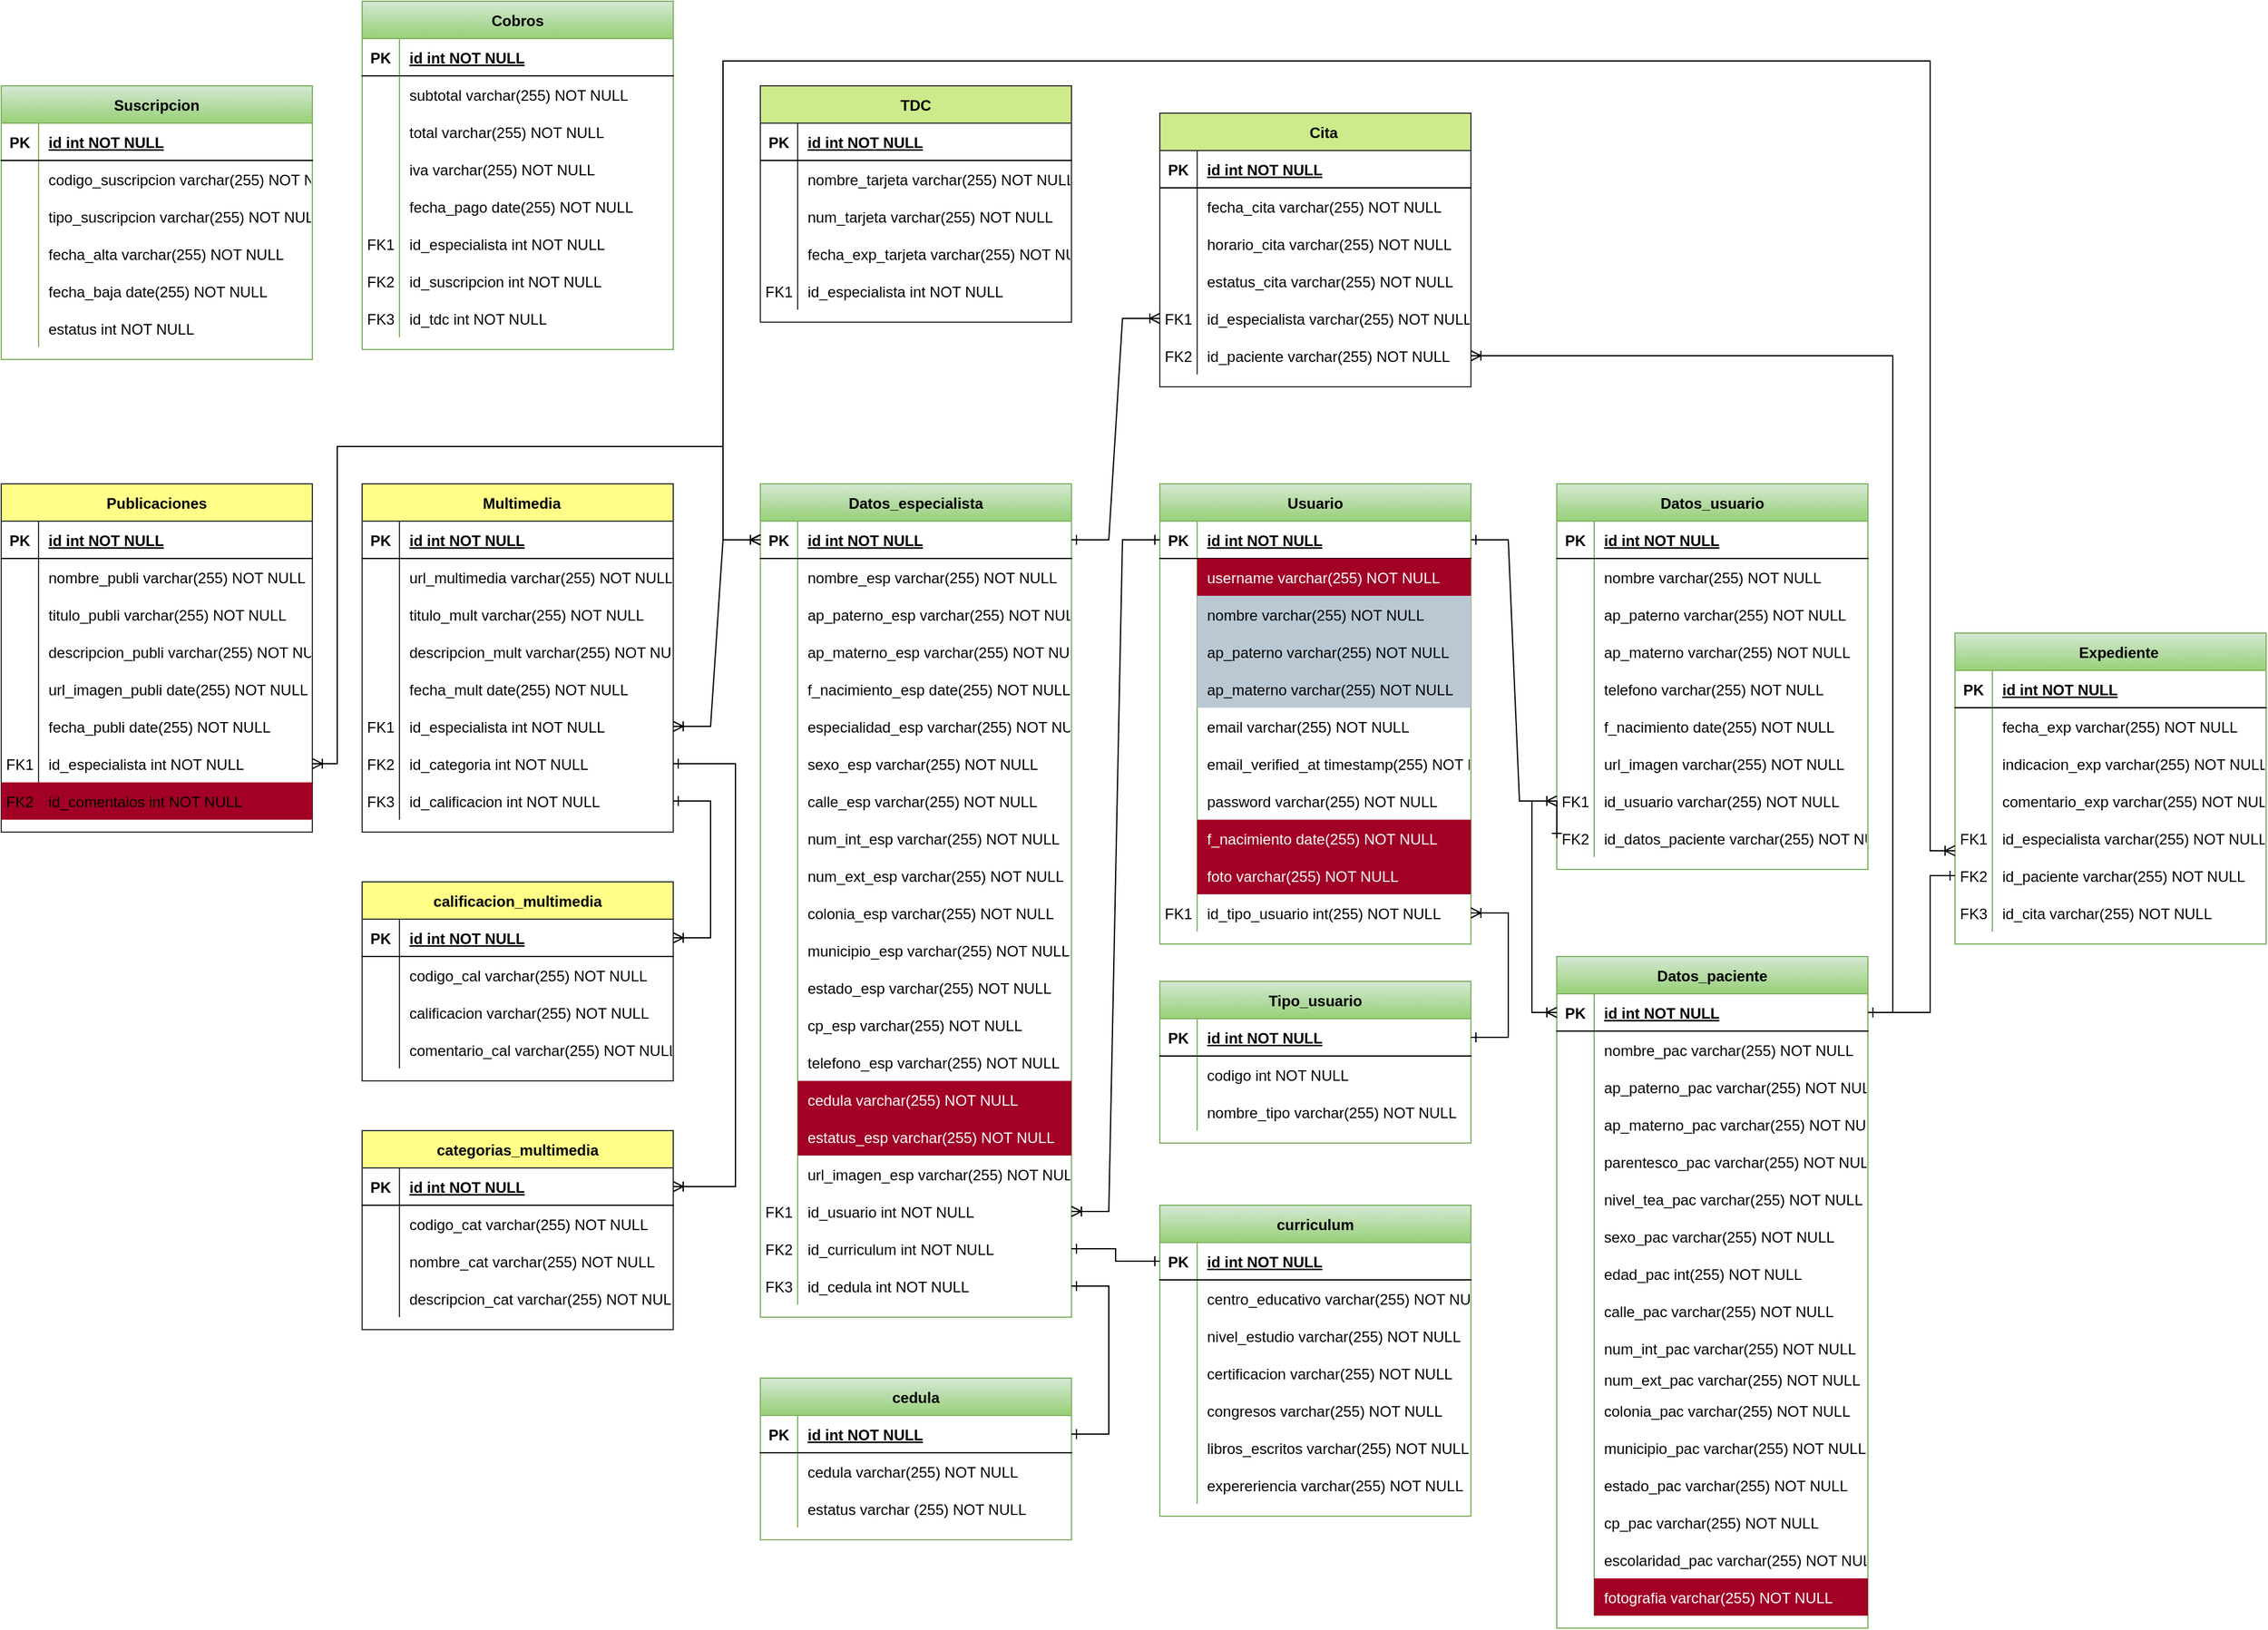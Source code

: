 <mxfile version="20.7.4" type="github">
  <diagram id="R2lEEEUBdFMjLlhIrx00" name="Page-1">
    <mxGraphModel dx="1694" dy="1533" grid="1" gridSize="10" guides="1" tooltips="1" connect="1" arrows="1" fold="1" page="1" pageScale="1" pageWidth="850" pageHeight="1100" math="0" shadow="0" extFonts="Permanent Marker^https://fonts.googleapis.com/css?family=Permanent+Marker">
      <root>
        <mxCell id="0" />
        <mxCell id="1" parent="0" />
        <mxCell id="C-vyLk0tnHw3VtMMgP7b-13" value="Datos_paciente" style="shape=table;startSize=30;container=1;collapsible=1;childLayout=tableLayout;fixedRows=1;rowLines=0;fontStyle=1;align=center;resizeLast=1;fillColor=#d5e8d4;gradientColor=#97d077;strokeColor=#82b366;" parent="1" vertex="1">
          <mxGeometry x="400" y="380" width="250" height="540" as="geometry" />
        </mxCell>
        <mxCell id="C-vyLk0tnHw3VtMMgP7b-14" value="" style="shape=partialRectangle;collapsible=0;dropTarget=0;pointerEvents=0;fillColor=none;points=[[0,0.5],[1,0.5]];portConstraint=eastwest;top=0;left=0;right=0;bottom=1;" parent="C-vyLk0tnHw3VtMMgP7b-13" vertex="1">
          <mxGeometry y="30" width="250" height="30" as="geometry" />
        </mxCell>
        <mxCell id="C-vyLk0tnHw3VtMMgP7b-15" value="PK" style="shape=partialRectangle;overflow=hidden;connectable=0;fillColor=none;top=0;left=0;bottom=0;right=0;fontStyle=1;" parent="C-vyLk0tnHw3VtMMgP7b-14" vertex="1">
          <mxGeometry width="30" height="30" as="geometry">
            <mxRectangle width="30" height="30" as="alternateBounds" />
          </mxGeometry>
        </mxCell>
        <mxCell id="C-vyLk0tnHw3VtMMgP7b-16" value="id int NOT NULL " style="shape=partialRectangle;overflow=hidden;connectable=0;fillColor=none;top=0;left=0;bottom=0;right=0;align=left;spacingLeft=6;fontStyle=5;" parent="C-vyLk0tnHw3VtMMgP7b-14" vertex="1">
          <mxGeometry x="30" width="220" height="30" as="geometry">
            <mxRectangle width="220" height="30" as="alternateBounds" />
          </mxGeometry>
        </mxCell>
        <mxCell id="C-vyLk0tnHw3VtMMgP7b-20" value="" style="shape=partialRectangle;collapsible=0;dropTarget=0;pointerEvents=0;fillColor=none;points=[[0,0.5],[1,0.5]];portConstraint=eastwest;top=0;left=0;right=0;bottom=0;" parent="C-vyLk0tnHw3VtMMgP7b-13" vertex="1">
          <mxGeometry y="60" width="250" height="30" as="geometry" />
        </mxCell>
        <mxCell id="C-vyLk0tnHw3VtMMgP7b-21" value="" style="shape=partialRectangle;overflow=hidden;connectable=0;fillColor=none;top=0;left=0;bottom=0;right=0;" parent="C-vyLk0tnHw3VtMMgP7b-20" vertex="1">
          <mxGeometry width="30" height="30" as="geometry">
            <mxRectangle width="30" height="30" as="alternateBounds" />
          </mxGeometry>
        </mxCell>
        <mxCell id="C-vyLk0tnHw3VtMMgP7b-22" value="nombre_pac varchar(255) NOT NULL" style="shape=partialRectangle;overflow=hidden;connectable=0;fillColor=none;top=0;left=0;bottom=0;right=0;align=left;spacingLeft=6;" parent="C-vyLk0tnHw3VtMMgP7b-20" vertex="1">
          <mxGeometry x="30" width="220" height="30" as="geometry">
            <mxRectangle width="220" height="30" as="alternateBounds" />
          </mxGeometry>
        </mxCell>
        <mxCell id="8WzFkjwSSHfkXtW6JEIC-95" value="" style="shape=partialRectangle;collapsible=0;dropTarget=0;pointerEvents=0;fillColor=none;points=[[0,0.5],[1,0.5]];portConstraint=eastwest;top=0;left=0;right=0;bottom=0;" parent="C-vyLk0tnHw3VtMMgP7b-13" vertex="1">
          <mxGeometry y="90" width="250" height="30" as="geometry" />
        </mxCell>
        <mxCell id="8WzFkjwSSHfkXtW6JEIC-96" value="" style="shape=partialRectangle;overflow=hidden;connectable=0;fillColor=none;top=0;left=0;bottom=0;right=0;" parent="8WzFkjwSSHfkXtW6JEIC-95" vertex="1">
          <mxGeometry width="30" height="30" as="geometry">
            <mxRectangle width="30" height="30" as="alternateBounds" />
          </mxGeometry>
        </mxCell>
        <mxCell id="8WzFkjwSSHfkXtW6JEIC-97" value="ap_paterno_pac varchar(255) NOT NULL" style="shape=partialRectangle;overflow=hidden;connectable=0;fillColor=none;top=0;left=0;bottom=0;right=0;align=left;spacingLeft=6;" parent="8WzFkjwSSHfkXtW6JEIC-95" vertex="1">
          <mxGeometry x="30" width="220" height="30" as="geometry">
            <mxRectangle width="220" height="30" as="alternateBounds" />
          </mxGeometry>
        </mxCell>
        <mxCell id="8WzFkjwSSHfkXtW6JEIC-92" value="" style="shape=partialRectangle;collapsible=0;dropTarget=0;pointerEvents=0;fillColor=none;points=[[0,0.5],[1,0.5]];portConstraint=eastwest;top=0;left=0;right=0;bottom=0;" parent="C-vyLk0tnHw3VtMMgP7b-13" vertex="1">
          <mxGeometry y="120" width="250" height="30" as="geometry" />
        </mxCell>
        <mxCell id="8WzFkjwSSHfkXtW6JEIC-93" value="" style="shape=partialRectangle;overflow=hidden;connectable=0;fillColor=none;top=0;left=0;bottom=0;right=0;" parent="8WzFkjwSSHfkXtW6JEIC-92" vertex="1">
          <mxGeometry width="30" height="30" as="geometry">
            <mxRectangle width="30" height="30" as="alternateBounds" />
          </mxGeometry>
        </mxCell>
        <mxCell id="8WzFkjwSSHfkXtW6JEIC-94" value="ap_materno_pac varchar(255) NOT NULL" style="shape=partialRectangle;overflow=hidden;connectable=0;fillColor=none;top=0;left=0;bottom=0;right=0;align=left;spacingLeft=6;" parent="8WzFkjwSSHfkXtW6JEIC-92" vertex="1">
          <mxGeometry x="30" width="220" height="30" as="geometry">
            <mxRectangle width="220" height="30" as="alternateBounds" />
          </mxGeometry>
        </mxCell>
        <mxCell id="8WzFkjwSSHfkXtW6JEIC-98" value="" style="shape=partialRectangle;collapsible=0;dropTarget=0;pointerEvents=0;fillColor=none;points=[[0,0.5],[1,0.5]];portConstraint=eastwest;top=0;left=0;right=0;bottom=0;" parent="C-vyLk0tnHw3VtMMgP7b-13" vertex="1">
          <mxGeometry y="150" width="250" height="30" as="geometry" />
        </mxCell>
        <mxCell id="8WzFkjwSSHfkXtW6JEIC-99" value="" style="shape=partialRectangle;overflow=hidden;connectable=0;fillColor=none;top=0;left=0;bottom=0;right=0;" parent="8WzFkjwSSHfkXtW6JEIC-98" vertex="1">
          <mxGeometry width="30" height="30" as="geometry">
            <mxRectangle width="30" height="30" as="alternateBounds" />
          </mxGeometry>
        </mxCell>
        <mxCell id="8WzFkjwSSHfkXtW6JEIC-100" value="parentesco_pac varchar(255) NOT NULL" style="shape=partialRectangle;overflow=hidden;connectable=0;fillColor=none;top=0;left=0;bottom=0;right=0;align=left;spacingLeft=6;" parent="8WzFkjwSSHfkXtW6JEIC-98" vertex="1">
          <mxGeometry x="30" width="220" height="30" as="geometry">
            <mxRectangle width="220" height="30" as="alternateBounds" />
          </mxGeometry>
        </mxCell>
        <mxCell id="8WzFkjwSSHfkXtW6JEIC-101" value="" style="shape=partialRectangle;collapsible=0;dropTarget=0;pointerEvents=0;fillColor=none;points=[[0,0.5],[1,0.5]];portConstraint=eastwest;top=0;left=0;right=0;bottom=0;" parent="C-vyLk0tnHw3VtMMgP7b-13" vertex="1">
          <mxGeometry y="180" width="250" height="30" as="geometry" />
        </mxCell>
        <mxCell id="8WzFkjwSSHfkXtW6JEIC-102" value="" style="shape=partialRectangle;overflow=hidden;connectable=0;fillColor=none;top=0;left=0;bottom=0;right=0;" parent="8WzFkjwSSHfkXtW6JEIC-101" vertex="1">
          <mxGeometry width="30" height="30" as="geometry">
            <mxRectangle width="30" height="30" as="alternateBounds" />
          </mxGeometry>
        </mxCell>
        <mxCell id="8WzFkjwSSHfkXtW6JEIC-103" value="nivel_tea_pac varchar(255) NOT NULL" style="shape=partialRectangle;overflow=hidden;connectable=0;fillColor=none;top=0;left=0;bottom=0;right=0;align=left;spacingLeft=6;" parent="8WzFkjwSSHfkXtW6JEIC-101" vertex="1">
          <mxGeometry x="30" width="220" height="30" as="geometry">
            <mxRectangle width="220" height="30" as="alternateBounds" />
          </mxGeometry>
        </mxCell>
        <mxCell id="8WzFkjwSSHfkXtW6JEIC-104" value="" style="shape=partialRectangle;collapsible=0;dropTarget=0;pointerEvents=0;fillColor=none;points=[[0,0.5],[1,0.5]];portConstraint=eastwest;top=0;left=0;right=0;bottom=0;" parent="C-vyLk0tnHw3VtMMgP7b-13" vertex="1">
          <mxGeometry y="210" width="250" height="30" as="geometry" />
        </mxCell>
        <mxCell id="8WzFkjwSSHfkXtW6JEIC-105" value="" style="shape=partialRectangle;overflow=hidden;connectable=0;fillColor=none;top=0;left=0;bottom=0;right=0;" parent="8WzFkjwSSHfkXtW6JEIC-104" vertex="1">
          <mxGeometry width="30" height="30" as="geometry">
            <mxRectangle width="30" height="30" as="alternateBounds" />
          </mxGeometry>
        </mxCell>
        <mxCell id="8WzFkjwSSHfkXtW6JEIC-106" value="sexo_pac varchar(255) NOT NULL" style="shape=partialRectangle;overflow=hidden;connectable=0;fillColor=none;top=0;left=0;bottom=0;right=0;align=left;spacingLeft=6;" parent="8WzFkjwSSHfkXtW6JEIC-104" vertex="1">
          <mxGeometry x="30" width="220" height="30" as="geometry">
            <mxRectangle width="220" height="30" as="alternateBounds" />
          </mxGeometry>
        </mxCell>
        <mxCell id="8WzFkjwSSHfkXtW6JEIC-114" value="" style="shape=partialRectangle;collapsible=0;dropTarget=0;pointerEvents=0;fillColor=none;points=[[0,0.5],[1,0.5]];portConstraint=eastwest;top=0;left=0;right=0;bottom=0;" parent="C-vyLk0tnHw3VtMMgP7b-13" vertex="1">
          <mxGeometry y="240" width="250" height="30" as="geometry" />
        </mxCell>
        <mxCell id="8WzFkjwSSHfkXtW6JEIC-115" value="" style="shape=partialRectangle;overflow=hidden;connectable=0;fillColor=none;top=0;left=0;bottom=0;right=0;" parent="8WzFkjwSSHfkXtW6JEIC-114" vertex="1">
          <mxGeometry width="30" height="30" as="geometry">
            <mxRectangle width="30" height="30" as="alternateBounds" />
          </mxGeometry>
        </mxCell>
        <mxCell id="8WzFkjwSSHfkXtW6JEIC-116" value="edad_pac int(255) NOT NULL" style="shape=partialRectangle;overflow=hidden;connectable=0;fillColor=none;top=0;left=0;bottom=0;right=0;align=left;spacingLeft=6;" parent="8WzFkjwSSHfkXtW6JEIC-114" vertex="1">
          <mxGeometry x="30" width="220" height="30" as="geometry">
            <mxRectangle width="220" height="30" as="alternateBounds" />
          </mxGeometry>
        </mxCell>
        <mxCell id="8WzFkjwSSHfkXtW6JEIC-120" value="" style="shape=partialRectangle;collapsible=0;dropTarget=0;pointerEvents=0;fillColor=none;points=[[0,0.5],[1,0.5]];portConstraint=eastwest;top=0;left=0;right=0;bottom=0;" parent="C-vyLk0tnHw3VtMMgP7b-13" vertex="1">
          <mxGeometry y="270" width="250" height="30" as="geometry" />
        </mxCell>
        <mxCell id="8WzFkjwSSHfkXtW6JEIC-121" value="" style="shape=partialRectangle;overflow=hidden;connectable=0;fillColor=none;top=0;left=0;bottom=0;right=0;" parent="8WzFkjwSSHfkXtW6JEIC-120" vertex="1">
          <mxGeometry width="30" height="30" as="geometry">
            <mxRectangle width="30" height="30" as="alternateBounds" />
          </mxGeometry>
        </mxCell>
        <mxCell id="8WzFkjwSSHfkXtW6JEIC-122" value="calle_pac varchar(255) NOT NULL" style="shape=partialRectangle;overflow=hidden;connectable=0;fillColor=none;top=0;left=0;bottom=0;right=0;align=left;spacingLeft=6;" parent="8WzFkjwSSHfkXtW6JEIC-120" vertex="1">
          <mxGeometry x="30" width="220" height="30" as="geometry">
            <mxRectangle width="220" height="30" as="alternateBounds" />
          </mxGeometry>
        </mxCell>
        <mxCell id="8WzFkjwSSHfkXtW6JEIC-126" value="" style="shape=partialRectangle;collapsible=0;dropTarget=0;pointerEvents=0;fillColor=none;points=[[0,0.5],[1,0.5]];portConstraint=eastwest;top=0;left=0;right=0;bottom=0;" parent="C-vyLk0tnHw3VtMMgP7b-13" vertex="1">
          <mxGeometry y="300" width="250" height="30" as="geometry" />
        </mxCell>
        <mxCell id="8WzFkjwSSHfkXtW6JEIC-127" value="" style="shape=partialRectangle;overflow=hidden;connectable=0;fillColor=none;top=0;left=0;bottom=0;right=0;" parent="8WzFkjwSSHfkXtW6JEIC-126" vertex="1">
          <mxGeometry width="30" height="30" as="geometry">
            <mxRectangle width="30" height="30" as="alternateBounds" />
          </mxGeometry>
        </mxCell>
        <mxCell id="8WzFkjwSSHfkXtW6JEIC-128" value="num_int_pac varchar(255) NOT NULL" style="shape=partialRectangle;overflow=hidden;connectable=0;fillColor=none;top=0;left=0;bottom=0;right=0;align=left;spacingLeft=6;" parent="8WzFkjwSSHfkXtW6JEIC-126" vertex="1">
          <mxGeometry x="30" width="220" height="30" as="geometry">
            <mxRectangle width="220" height="30" as="alternateBounds" />
          </mxGeometry>
        </mxCell>
        <mxCell id="8WzFkjwSSHfkXtW6JEIC-129" value="" style="shape=partialRectangle;collapsible=0;dropTarget=0;pointerEvents=0;fillColor=none;points=[[0,0.5],[1,0.5]];portConstraint=eastwest;top=0;left=0;right=0;bottom=0;" parent="C-vyLk0tnHw3VtMMgP7b-13" vertex="1">
          <mxGeometry y="330" width="250" height="20" as="geometry" />
        </mxCell>
        <mxCell id="8WzFkjwSSHfkXtW6JEIC-130" value="" style="shape=partialRectangle;overflow=hidden;connectable=0;fillColor=none;top=0;left=0;bottom=0;right=0;" parent="8WzFkjwSSHfkXtW6JEIC-129" vertex="1">
          <mxGeometry width="30" height="20" as="geometry">
            <mxRectangle width="30" height="20" as="alternateBounds" />
          </mxGeometry>
        </mxCell>
        <mxCell id="8WzFkjwSSHfkXtW6JEIC-131" value="num_ext_pac varchar(255) NOT NULL" style="shape=partialRectangle;overflow=hidden;connectable=0;fillColor=none;top=0;left=0;bottom=0;right=0;align=left;spacingLeft=6;" parent="8WzFkjwSSHfkXtW6JEIC-129" vertex="1">
          <mxGeometry x="30" width="220" height="20" as="geometry">
            <mxRectangle width="220" height="20" as="alternateBounds" />
          </mxGeometry>
        </mxCell>
        <mxCell id="8WzFkjwSSHfkXtW6JEIC-123" value="" style="shape=partialRectangle;collapsible=0;dropTarget=0;pointerEvents=0;fillColor=none;points=[[0,0.5],[1,0.5]];portConstraint=eastwest;top=0;left=0;right=0;bottom=0;" parent="C-vyLk0tnHw3VtMMgP7b-13" vertex="1">
          <mxGeometry y="350" width="250" height="30" as="geometry" />
        </mxCell>
        <mxCell id="8WzFkjwSSHfkXtW6JEIC-124" value="" style="shape=partialRectangle;overflow=hidden;connectable=0;fillColor=none;top=0;left=0;bottom=0;right=0;" parent="8WzFkjwSSHfkXtW6JEIC-123" vertex="1">
          <mxGeometry width="30" height="30" as="geometry">
            <mxRectangle width="30" height="30" as="alternateBounds" />
          </mxGeometry>
        </mxCell>
        <mxCell id="8WzFkjwSSHfkXtW6JEIC-125" value="colonia_pac varchar(255) NOT NULL" style="shape=partialRectangle;overflow=hidden;connectable=0;fillColor=none;top=0;left=0;bottom=0;right=0;align=left;spacingLeft=6;" parent="8WzFkjwSSHfkXtW6JEIC-123" vertex="1">
          <mxGeometry x="30" width="220" height="30" as="geometry">
            <mxRectangle width="220" height="30" as="alternateBounds" />
          </mxGeometry>
        </mxCell>
        <mxCell id="8WzFkjwSSHfkXtW6JEIC-175" value="" style="shape=partialRectangle;collapsible=0;dropTarget=0;pointerEvents=0;fillColor=none;points=[[0,0.5],[1,0.5]];portConstraint=eastwest;top=0;left=0;right=0;bottom=0;" parent="C-vyLk0tnHw3VtMMgP7b-13" vertex="1">
          <mxGeometry y="380" width="250" height="30" as="geometry" />
        </mxCell>
        <mxCell id="8WzFkjwSSHfkXtW6JEIC-176" value="" style="shape=partialRectangle;overflow=hidden;connectable=0;fillColor=none;top=0;left=0;bottom=0;right=0;" parent="8WzFkjwSSHfkXtW6JEIC-175" vertex="1">
          <mxGeometry width="30" height="30" as="geometry">
            <mxRectangle width="30" height="30" as="alternateBounds" />
          </mxGeometry>
        </mxCell>
        <mxCell id="8WzFkjwSSHfkXtW6JEIC-177" value="municipio_pac varchar(255) NOT NULL" style="shape=partialRectangle;overflow=hidden;connectable=0;fillColor=none;top=0;left=0;bottom=0;right=0;align=left;spacingLeft=6;" parent="8WzFkjwSSHfkXtW6JEIC-175" vertex="1">
          <mxGeometry x="30" width="220" height="30" as="geometry">
            <mxRectangle width="220" height="30" as="alternateBounds" />
          </mxGeometry>
        </mxCell>
        <mxCell id="8WzFkjwSSHfkXtW6JEIC-178" value="" style="shape=partialRectangle;collapsible=0;dropTarget=0;pointerEvents=0;fillColor=none;points=[[0,0.5],[1,0.5]];portConstraint=eastwest;top=0;left=0;right=0;bottom=0;" parent="C-vyLk0tnHw3VtMMgP7b-13" vertex="1">
          <mxGeometry y="410" width="250" height="30" as="geometry" />
        </mxCell>
        <mxCell id="8WzFkjwSSHfkXtW6JEIC-179" value="" style="shape=partialRectangle;overflow=hidden;connectable=0;fillColor=none;top=0;left=0;bottom=0;right=0;" parent="8WzFkjwSSHfkXtW6JEIC-178" vertex="1">
          <mxGeometry width="30" height="30" as="geometry">
            <mxRectangle width="30" height="30" as="alternateBounds" />
          </mxGeometry>
        </mxCell>
        <mxCell id="8WzFkjwSSHfkXtW6JEIC-180" value="estado_pac varchar(255) NOT NULL" style="shape=partialRectangle;overflow=hidden;connectable=0;fillColor=none;top=0;left=0;bottom=0;right=0;align=left;spacingLeft=6;" parent="8WzFkjwSSHfkXtW6JEIC-178" vertex="1">
          <mxGeometry x="30" width="220" height="30" as="geometry">
            <mxRectangle width="220" height="30" as="alternateBounds" />
          </mxGeometry>
        </mxCell>
        <mxCell id="8WzFkjwSSHfkXtW6JEIC-181" value="" style="shape=partialRectangle;collapsible=0;dropTarget=0;pointerEvents=0;fillColor=none;points=[[0,0.5],[1,0.5]];portConstraint=eastwest;top=0;left=0;right=0;bottom=0;" parent="C-vyLk0tnHw3VtMMgP7b-13" vertex="1">
          <mxGeometry y="440" width="250" height="30" as="geometry" />
        </mxCell>
        <mxCell id="8WzFkjwSSHfkXtW6JEIC-182" value="" style="shape=partialRectangle;overflow=hidden;connectable=0;fillColor=none;top=0;left=0;bottom=0;right=0;" parent="8WzFkjwSSHfkXtW6JEIC-181" vertex="1">
          <mxGeometry width="30" height="30" as="geometry">
            <mxRectangle width="30" height="30" as="alternateBounds" />
          </mxGeometry>
        </mxCell>
        <mxCell id="8WzFkjwSSHfkXtW6JEIC-183" value="cp_pac varchar(255) NOT NULL" style="shape=partialRectangle;overflow=hidden;connectable=0;fillColor=none;top=0;left=0;bottom=0;right=0;align=left;spacingLeft=6;" parent="8WzFkjwSSHfkXtW6JEIC-181" vertex="1">
          <mxGeometry x="30" width="220" height="30" as="geometry">
            <mxRectangle width="220" height="30" as="alternateBounds" />
          </mxGeometry>
        </mxCell>
        <mxCell id="8WzFkjwSSHfkXtW6JEIC-184" value="" style="shape=partialRectangle;collapsible=0;dropTarget=0;pointerEvents=0;fillColor=none;points=[[0,0.5],[1,0.5]];portConstraint=eastwest;top=0;left=0;right=0;bottom=0;" parent="C-vyLk0tnHw3VtMMgP7b-13" vertex="1">
          <mxGeometry y="470" width="250" height="30" as="geometry" />
        </mxCell>
        <mxCell id="8WzFkjwSSHfkXtW6JEIC-185" value="" style="shape=partialRectangle;overflow=hidden;connectable=0;fillColor=none;top=0;left=0;bottom=0;right=0;" parent="8WzFkjwSSHfkXtW6JEIC-184" vertex="1">
          <mxGeometry width="30" height="30" as="geometry">
            <mxRectangle width="30" height="30" as="alternateBounds" />
          </mxGeometry>
        </mxCell>
        <mxCell id="8WzFkjwSSHfkXtW6JEIC-186" value="escolaridad_pac varchar(255) NOT NULL" style="shape=partialRectangle;overflow=hidden;connectable=0;fillColor=none;top=0;left=0;bottom=0;right=0;align=left;spacingLeft=6;" parent="8WzFkjwSSHfkXtW6JEIC-184" vertex="1">
          <mxGeometry x="30" width="220" height="30" as="geometry">
            <mxRectangle width="220" height="30" as="alternateBounds" />
          </mxGeometry>
        </mxCell>
        <mxCell id="8WzFkjwSSHfkXtW6JEIC-187" value="" style="shape=partialRectangle;collapsible=0;dropTarget=0;pointerEvents=0;fillColor=none;points=[[0,0.5],[1,0.5]];portConstraint=eastwest;top=0;left=0;right=0;bottom=0;" parent="C-vyLk0tnHw3VtMMgP7b-13" vertex="1">
          <mxGeometry y="500" width="250" height="30" as="geometry" />
        </mxCell>
        <mxCell id="8WzFkjwSSHfkXtW6JEIC-188" value="" style="shape=partialRectangle;overflow=hidden;connectable=0;fillColor=none;top=0;left=0;bottom=0;right=0;" parent="8WzFkjwSSHfkXtW6JEIC-187" vertex="1">
          <mxGeometry width="30" height="30" as="geometry">
            <mxRectangle width="30" height="30" as="alternateBounds" />
          </mxGeometry>
        </mxCell>
        <mxCell id="8WzFkjwSSHfkXtW6JEIC-189" value="fotografia varchar(255) NOT NULL" style="shape=partialRectangle;overflow=hidden;connectable=0;fillColor=#a20025;top=0;left=0;bottom=0;right=0;align=left;spacingLeft=6;fontColor=#ffffff;strokeColor=#6F0000;" parent="8WzFkjwSSHfkXtW6JEIC-187" vertex="1">
          <mxGeometry x="30" width="220" height="30" as="geometry">
            <mxRectangle width="220" height="30" as="alternateBounds" />
          </mxGeometry>
        </mxCell>
        <mxCell id="C-vyLk0tnHw3VtMMgP7b-23" value="Usuario" style="shape=table;startSize=30;container=1;collapsible=1;childLayout=tableLayout;fixedRows=1;rowLines=0;fontStyle=1;align=center;resizeLast=1;fillColor=#d5e8d4;gradientColor=#97d077;strokeColor=#82b366;" parent="1" vertex="1">
          <mxGeometry x="81" width="250" height="370" as="geometry" />
        </mxCell>
        <mxCell id="C-vyLk0tnHw3VtMMgP7b-24" value="" style="shape=partialRectangle;collapsible=0;dropTarget=0;pointerEvents=0;fillColor=none;points=[[0,0.5],[1,0.5]];portConstraint=eastwest;top=0;left=0;right=0;bottom=1;" parent="C-vyLk0tnHw3VtMMgP7b-23" vertex="1">
          <mxGeometry y="30" width="250" height="30" as="geometry" />
        </mxCell>
        <mxCell id="C-vyLk0tnHw3VtMMgP7b-25" value="PK" style="shape=partialRectangle;overflow=hidden;connectable=0;fillColor=none;top=0;left=0;bottom=0;right=0;fontStyle=1;" parent="C-vyLk0tnHw3VtMMgP7b-24" vertex="1">
          <mxGeometry width="30" height="30" as="geometry">
            <mxRectangle width="30" height="30" as="alternateBounds" />
          </mxGeometry>
        </mxCell>
        <mxCell id="C-vyLk0tnHw3VtMMgP7b-26" value="id int NOT NULL " style="shape=partialRectangle;overflow=hidden;connectable=0;fillColor=none;top=0;left=0;bottom=0;right=0;align=left;spacingLeft=6;fontStyle=5;" parent="C-vyLk0tnHw3VtMMgP7b-24" vertex="1">
          <mxGeometry x="30" width="220" height="30" as="geometry">
            <mxRectangle width="220" height="30" as="alternateBounds" />
          </mxGeometry>
        </mxCell>
        <mxCell id="C-vyLk0tnHw3VtMMgP7b-27" value="" style="shape=partialRectangle;collapsible=0;dropTarget=0;pointerEvents=0;fillColor=none;points=[[0,0.5],[1,0.5]];portConstraint=eastwest;top=0;left=0;right=0;bottom=0;" parent="C-vyLk0tnHw3VtMMgP7b-23" vertex="1">
          <mxGeometry y="60" width="250" height="30" as="geometry" />
        </mxCell>
        <mxCell id="C-vyLk0tnHw3VtMMgP7b-28" value="" style="shape=partialRectangle;overflow=hidden;connectable=0;fillColor=none;top=0;left=0;bottom=0;right=0;" parent="C-vyLk0tnHw3VtMMgP7b-27" vertex="1">
          <mxGeometry width="30" height="30" as="geometry">
            <mxRectangle width="30" height="30" as="alternateBounds" />
          </mxGeometry>
        </mxCell>
        <mxCell id="C-vyLk0tnHw3VtMMgP7b-29" value="username varchar(255) NOT NULL" style="shape=partialRectangle;overflow=hidden;connectable=0;fillColor=#a20025;top=0;left=0;bottom=0;right=0;align=left;spacingLeft=6;fontColor=#ffffff;strokeColor=#6F0000;" parent="C-vyLk0tnHw3VtMMgP7b-27" vertex="1">
          <mxGeometry x="30" width="220" height="30" as="geometry">
            <mxRectangle width="220" height="30" as="alternateBounds" />
          </mxGeometry>
        </mxCell>
        <mxCell id="8WzFkjwSSHfkXtW6JEIC-31" value="" style="shape=partialRectangle;collapsible=0;dropTarget=0;pointerEvents=0;fillColor=none;points=[[0,0.5],[1,0.5]];portConstraint=eastwest;top=0;left=0;right=0;bottom=0;" parent="C-vyLk0tnHw3VtMMgP7b-23" vertex="1">
          <mxGeometry y="90" width="250" height="30" as="geometry" />
        </mxCell>
        <mxCell id="8WzFkjwSSHfkXtW6JEIC-32" value="" style="shape=partialRectangle;overflow=hidden;connectable=0;fillColor=none;top=0;left=0;bottom=0;right=0;" parent="8WzFkjwSSHfkXtW6JEIC-31" vertex="1">
          <mxGeometry width="30" height="30" as="geometry">
            <mxRectangle width="30" height="30" as="alternateBounds" />
          </mxGeometry>
        </mxCell>
        <mxCell id="8WzFkjwSSHfkXtW6JEIC-33" value="nombre varchar(255) NOT NULL" style="shape=partialRectangle;overflow=hidden;connectable=0;fillColor=#bac8d3;top=0;left=0;bottom=0;right=0;align=left;spacingLeft=6;strokeColor=#23445d;" parent="8WzFkjwSSHfkXtW6JEIC-31" vertex="1">
          <mxGeometry x="30" width="220" height="30" as="geometry">
            <mxRectangle width="220" height="30" as="alternateBounds" />
          </mxGeometry>
        </mxCell>
        <mxCell id="8WzFkjwSSHfkXtW6JEIC-37" value="" style="shape=partialRectangle;collapsible=0;dropTarget=0;pointerEvents=0;fillColor=none;points=[[0,0.5],[1,0.5]];portConstraint=eastwest;top=0;left=0;right=0;bottom=0;" parent="C-vyLk0tnHw3VtMMgP7b-23" vertex="1">
          <mxGeometry y="120" width="250" height="30" as="geometry" />
        </mxCell>
        <mxCell id="8WzFkjwSSHfkXtW6JEIC-38" value="" style="shape=partialRectangle;overflow=hidden;connectable=0;fillColor=none;top=0;left=0;bottom=0;right=0;" parent="8WzFkjwSSHfkXtW6JEIC-37" vertex="1">
          <mxGeometry width="30" height="30" as="geometry">
            <mxRectangle width="30" height="30" as="alternateBounds" />
          </mxGeometry>
        </mxCell>
        <mxCell id="8WzFkjwSSHfkXtW6JEIC-39" value="ap_paterno varchar(255) NOT NULL" style="shape=partialRectangle;overflow=hidden;connectable=0;fillColor=#bac8d3;top=0;left=0;bottom=0;right=0;align=left;spacingLeft=6;strokeColor=#23445d;" parent="8WzFkjwSSHfkXtW6JEIC-37" vertex="1">
          <mxGeometry x="30" width="220" height="30" as="geometry">
            <mxRectangle width="220" height="30" as="alternateBounds" />
          </mxGeometry>
        </mxCell>
        <mxCell id="8WzFkjwSSHfkXtW6JEIC-34" value="" style="shape=partialRectangle;collapsible=0;dropTarget=0;pointerEvents=0;fillColor=none;points=[[0,0.5],[1,0.5]];portConstraint=eastwest;top=0;left=0;right=0;bottom=0;" parent="C-vyLk0tnHw3VtMMgP7b-23" vertex="1">
          <mxGeometry y="150" width="250" height="30" as="geometry" />
        </mxCell>
        <mxCell id="8WzFkjwSSHfkXtW6JEIC-35" value="" style="shape=partialRectangle;overflow=hidden;connectable=0;fillColor=none;top=0;left=0;bottom=0;right=0;" parent="8WzFkjwSSHfkXtW6JEIC-34" vertex="1">
          <mxGeometry width="30" height="30" as="geometry">
            <mxRectangle width="30" height="30" as="alternateBounds" />
          </mxGeometry>
        </mxCell>
        <mxCell id="8WzFkjwSSHfkXtW6JEIC-36" value="ap_materno varchar(255) NOT NULL" style="shape=partialRectangle;overflow=hidden;connectable=0;fillColor=#bac8d3;top=0;left=0;bottom=0;right=0;align=left;spacingLeft=6;strokeColor=#23445d;" parent="8WzFkjwSSHfkXtW6JEIC-34" vertex="1">
          <mxGeometry x="30" width="220" height="30" as="geometry">
            <mxRectangle width="220" height="30" as="alternateBounds" />
          </mxGeometry>
        </mxCell>
        <mxCell id="8WzFkjwSSHfkXtW6JEIC-40" value="" style="shape=partialRectangle;collapsible=0;dropTarget=0;pointerEvents=0;fillColor=none;points=[[0,0.5],[1,0.5]];portConstraint=eastwest;top=0;left=0;right=0;bottom=0;" parent="C-vyLk0tnHw3VtMMgP7b-23" vertex="1">
          <mxGeometry y="180" width="250" height="30" as="geometry" />
        </mxCell>
        <mxCell id="8WzFkjwSSHfkXtW6JEIC-41" value="" style="shape=partialRectangle;overflow=hidden;connectable=0;fillColor=none;top=0;left=0;bottom=0;right=0;" parent="8WzFkjwSSHfkXtW6JEIC-40" vertex="1">
          <mxGeometry width="30" height="30" as="geometry">
            <mxRectangle width="30" height="30" as="alternateBounds" />
          </mxGeometry>
        </mxCell>
        <mxCell id="8WzFkjwSSHfkXtW6JEIC-42" value="email varchar(255) NOT NULL" style="shape=partialRectangle;overflow=hidden;connectable=0;fillColor=none;top=0;left=0;bottom=0;right=0;align=left;spacingLeft=6;" parent="8WzFkjwSSHfkXtW6JEIC-40" vertex="1">
          <mxGeometry x="30" width="220" height="30" as="geometry">
            <mxRectangle width="220" height="30" as="alternateBounds" />
          </mxGeometry>
        </mxCell>
        <mxCell id="8WzFkjwSSHfkXtW6JEIC-43" value="" style="shape=partialRectangle;collapsible=0;dropTarget=0;pointerEvents=0;fillColor=none;points=[[0,0.5],[1,0.5]];portConstraint=eastwest;top=0;left=0;right=0;bottom=0;" parent="C-vyLk0tnHw3VtMMgP7b-23" vertex="1">
          <mxGeometry y="210" width="250" height="30" as="geometry" />
        </mxCell>
        <mxCell id="8WzFkjwSSHfkXtW6JEIC-44" value="" style="shape=partialRectangle;overflow=hidden;connectable=0;fillColor=none;top=0;left=0;bottom=0;right=0;" parent="8WzFkjwSSHfkXtW6JEIC-43" vertex="1">
          <mxGeometry width="30" height="30" as="geometry">
            <mxRectangle width="30" height="30" as="alternateBounds" />
          </mxGeometry>
        </mxCell>
        <mxCell id="8WzFkjwSSHfkXtW6JEIC-45" value="email_verified_at timestamp(255) NOT NULL" style="shape=partialRectangle;overflow=hidden;connectable=0;fillColor=none;top=0;left=0;bottom=0;right=0;align=left;spacingLeft=6;" parent="8WzFkjwSSHfkXtW6JEIC-43" vertex="1">
          <mxGeometry x="30" width="220" height="30" as="geometry">
            <mxRectangle width="220" height="30" as="alternateBounds" />
          </mxGeometry>
        </mxCell>
        <mxCell id="8WzFkjwSSHfkXtW6JEIC-46" value="" style="shape=partialRectangle;collapsible=0;dropTarget=0;pointerEvents=0;fillColor=none;points=[[0,0.5],[1,0.5]];portConstraint=eastwest;top=0;left=0;right=0;bottom=0;" parent="C-vyLk0tnHw3VtMMgP7b-23" vertex="1">
          <mxGeometry y="240" width="250" height="30" as="geometry" />
        </mxCell>
        <mxCell id="8WzFkjwSSHfkXtW6JEIC-47" value="" style="shape=partialRectangle;overflow=hidden;connectable=0;fillColor=none;top=0;left=0;bottom=0;right=0;" parent="8WzFkjwSSHfkXtW6JEIC-46" vertex="1">
          <mxGeometry width="30" height="30" as="geometry">
            <mxRectangle width="30" height="30" as="alternateBounds" />
          </mxGeometry>
        </mxCell>
        <mxCell id="8WzFkjwSSHfkXtW6JEIC-48" value="password varchar(255) NOT NULL" style="shape=partialRectangle;overflow=hidden;connectable=0;fillColor=none;top=0;left=0;bottom=0;right=0;align=left;spacingLeft=6;" parent="8WzFkjwSSHfkXtW6JEIC-46" vertex="1">
          <mxGeometry x="30" width="220" height="30" as="geometry">
            <mxRectangle width="220" height="30" as="alternateBounds" />
          </mxGeometry>
        </mxCell>
        <mxCell id="8WzFkjwSSHfkXtW6JEIC-49" value="" style="shape=partialRectangle;collapsible=0;dropTarget=0;pointerEvents=0;fillColor=none;points=[[0,0.5],[1,0.5]];portConstraint=eastwest;top=0;left=0;right=0;bottom=0;" parent="C-vyLk0tnHw3VtMMgP7b-23" vertex="1">
          <mxGeometry y="270" width="250" height="30" as="geometry" />
        </mxCell>
        <mxCell id="8WzFkjwSSHfkXtW6JEIC-50" value="" style="shape=partialRectangle;overflow=hidden;connectable=0;fillColor=none;top=0;left=0;bottom=0;right=0;" parent="8WzFkjwSSHfkXtW6JEIC-49" vertex="1">
          <mxGeometry width="30" height="30" as="geometry">
            <mxRectangle width="30" height="30" as="alternateBounds" />
          </mxGeometry>
        </mxCell>
        <mxCell id="8WzFkjwSSHfkXtW6JEIC-51" value="f_nacimiento date(255) NOT NULL" style="shape=partialRectangle;overflow=hidden;connectable=0;fillColor=#a20025;top=0;left=0;bottom=0;right=0;align=left;spacingLeft=6;fontColor=#ffffff;strokeColor=#6F0000;" parent="8WzFkjwSSHfkXtW6JEIC-49" vertex="1">
          <mxGeometry x="30" width="220" height="30" as="geometry">
            <mxRectangle width="220" height="30" as="alternateBounds" />
          </mxGeometry>
        </mxCell>
        <mxCell id="8WzFkjwSSHfkXtW6JEIC-80" value="" style="shape=partialRectangle;collapsible=0;dropTarget=0;pointerEvents=0;fillColor=none;points=[[0,0.5],[1,0.5]];portConstraint=eastwest;top=0;left=0;right=0;bottom=0;" parent="C-vyLk0tnHw3VtMMgP7b-23" vertex="1">
          <mxGeometry y="300" width="250" height="30" as="geometry" />
        </mxCell>
        <mxCell id="8WzFkjwSSHfkXtW6JEIC-81" value="" style="shape=partialRectangle;overflow=hidden;connectable=0;fillColor=none;top=0;left=0;bottom=0;right=0;" parent="8WzFkjwSSHfkXtW6JEIC-80" vertex="1">
          <mxGeometry width="30" height="30" as="geometry">
            <mxRectangle width="30" height="30" as="alternateBounds" />
          </mxGeometry>
        </mxCell>
        <mxCell id="8WzFkjwSSHfkXtW6JEIC-82" value="foto varchar(255) NOT NULL" style="shape=partialRectangle;overflow=hidden;connectable=0;fillColor=#a20025;top=0;left=0;bottom=0;right=0;align=left;spacingLeft=6;fontColor=#ffffff;strokeColor=#6F0000;" parent="8WzFkjwSSHfkXtW6JEIC-80" vertex="1">
          <mxGeometry x="30" width="220" height="30" as="geometry">
            <mxRectangle width="220" height="30" as="alternateBounds" />
          </mxGeometry>
        </mxCell>
        <mxCell id="8WzFkjwSSHfkXtW6JEIC-83" value="" style="shape=partialRectangle;collapsible=0;dropTarget=0;pointerEvents=0;fillColor=none;points=[[0,0.5],[1,0.5]];portConstraint=eastwest;top=0;left=0;right=0;bottom=0;" parent="C-vyLk0tnHw3VtMMgP7b-23" vertex="1">
          <mxGeometry y="330" width="250" height="30" as="geometry" />
        </mxCell>
        <mxCell id="8WzFkjwSSHfkXtW6JEIC-84" value="FK1" style="shape=partialRectangle;overflow=hidden;connectable=0;fillColor=none;top=0;left=0;bottom=0;right=0;" parent="8WzFkjwSSHfkXtW6JEIC-83" vertex="1">
          <mxGeometry width="30" height="30" as="geometry">
            <mxRectangle width="30" height="30" as="alternateBounds" />
          </mxGeometry>
        </mxCell>
        <mxCell id="8WzFkjwSSHfkXtW6JEIC-85" value="id_tipo_usuario int(255) NOT NULL" style="shape=partialRectangle;overflow=hidden;connectable=0;fillColor=none;top=0;left=0;bottom=0;right=0;align=left;spacingLeft=6;" parent="8WzFkjwSSHfkXtW6JEIC-83" vertex="1">
          <mxGeometry x="30" width="220" height="30" as="geometry">
            <mxRectangle width="220" height="30" as="alternateBounds" />
          </mxGeometry>
        </mxCell>
        <mxCell id="8WzFkjwSSHfkXtW6JEIC-190" value="    Cita" style="shape=table;startSize=30;container=1;collapsible=1;childLayout=tableLayout;fixedRows=1;rowLines=0;fontStyle=1;align=center;resizeLast=1;fillColor=#cdeb8b;strokeColor=#36393d;" parent="1" vertex="1">
          <mxGeometry x="81" y="-298" width="250" height="220.0" as="geometry" />
        </mxCell>
        <mxCell id="8WzFkjwSSHfkXtW6JEIC-191" value="" style="shape=partialRectangle;collapsible=0;dropTarget=0;pointerEvents=0;fillColor=none;points=[[0,0.5],[1,0.5]];portConstraint=eastwest;top=0;left=0;right=0;bottom=1;" parent="8WzFkjwSSHfkXtW6JEIC-190" vertex="1">
          <mxGeometry y="30" width="250" height="30" as="geometry" />
        </mxCell>
        <mxCell id="8WzFkjwSSHfkXtW6JEIC-192" value="PK" style="shape=partialRectangle;overflow=hidden;connectable=0;fillColor=none;top=0;left=0;bottom=0;right=0;fontStyle=1;" parent="8WzFkjwSSHfkXtW6JEIC-191" vertex="1">
          <mxGeometry width="30" height="30" as="geometry">
            <mxRectangle width="30" height="30" as="alternateBounds" />
          </mxGeometry>
        </mxCell>
        <mxCell id="8WzFkjwSSHfkXtW6JEIC-193" value="id int NOT NULL " style="shape=partialRectangle;overflow=hidden;connectable=0;fillColor=none;top=0;left=0;bottom=0;right=0;align=left;spacingLeft=6;fontStyle=5;" parent="8WzFkjwSSHfkXtW6JEIC-191" vertex="1">
          <mxGeometry x="30" width="220" height="30" as="geometry">
            <mxRectangle width="220" height="30" as="alternateBounds" />
          </mxGeometry>
        </mxCell>
        <mxCell id="8WzFkjwSSHfkXtW6JEIC-197" value="" style="shape=partialRectangle;collapsible=0;dropTarget=0;pointerEvents=0;fillColor=none;points=[[0,0.5],[1,0.5]];portConstraint=eastwest;top=0;left=0;right=0;bottom=0;" parent="8WzFkjwSSHfkXtW6JEIC-190" vertex="1">
          <mxGeometry y="60" width="250" height="30" as="geometry" />
        </mxCell>
        <mxCell id="8WzFkjwSSHfkXtW6JEIC-198" value="" style="shape=partialRectangle;overflow=hidden;connectable=0;fillColor=none;top=0;left=0;bottom=0;right=0;" parent="8WzFkjwSSHfkXtW6JEIC-197" vertex="1">
          <mxGeometry width="30" height="30" as="geometry">
            <mxRectangle width="30" height="30" as="alternateBounds" />
          </mxGeometry>
        </mxCell>
        <mxCell id="8WzFkjwSSHfkXtW6JEIC-199" value="fecha_cita varchar(255) NOT NULL" style="shape=partialRectangle;overflow=hidden;connectable=0;fillColor=none;top=0;left=0;bottom=0;right=0;align=left;spacingLeft=6;" parent="8WzFkjwSSHfkXtW6JEIC-197" vertex="1">
          <mxGeometry x="30" width="220" height="30" as="geometry">
            <mxRectangle width="220" height="30" as="alternateBounds" />
          </mxGeometry>
        </mxCell>
        <mxCell id="8WzFkjwSSHfkXtW6JEIC-200" value="" style="shape=partialRectangle;collapsible=0;dropTarget=0;pointerEvents=0;fillColor=none;points=[[0,0.5],[1,0.5]];portConstraint=eastwest;top=0;left=0;right=0;bottom=0;" parent="8WzFkjwSSHfkXtW6JEIC-190" vertex="1">
          <mxGeometry y="90" width="250" height="30" as="geometry" />
        </mxCell>
        <mxCell id="8WzFkjwSSHfkXtW6JEIC-201" value="" style="shape=partialRectangle;overflow=hidden;connectable=0;fillColor=none;top=0;left=0;bottom=0;right=0;" parent="8WzFkjwSSHfkXtW6JEIC-200" vertex="1">
          <mxGeometry width="30" height="30" as="geometry">
            <mxRectangle width="30" height="30" as="alternateBounds" />
          </mxGeometry>
        </mxCell>
        <mxCell id="8WzFkjwSSHfkXtW6JEIC-202" value="horario_cita varchar(255) NOT NULL" style="shape=partialRectangle;overflow=hidden;connectable=0;fillColor=none;top=0;left=0;bottom=0;right=0;align=left;spacingLeft=6;" parent="8WzFkjwSSHfkXtW6JEIC-200" vertex="1">
          <mxGeometry x="30" width="220" height="30" as="geometry">
            <mxRectangle width="220" height="30" as="alternateBounds" />
          </mxGeometry>
        </mxCell>
        <mxCell id="q7MQpOGE5YqFLWKIkAVQ-445" value="" style="shape=partialRectangle;collapsible=0;dropTarget=0;pointerEvents=0;fillColor=none;points=[[0,0.5],[1,0.5]];portConstraint=eastwest;top=0;left=0;right=0;bottom=0;" vertex="1" parent="8WzFkjwSSHfkXtW6JEIC-190">
          <mxGeometry y="120" width="250" height="30" as="geometry" />
        </mxCell>
        <mxCell id="q7MQpOGE5YqFLWKIkAVQ-446" value="" style="shape=partialRectangle;overflow=hidden;connectable=0;fillColor=none;top=0;left=0;bottom=0;right=0;" vertex="1" parent="q7MQpOGE5YqFLWKIkAVQ-445">
          <mxGeometry width="30" height="30" as="geometry">
            <mxRectangle width="30" height="30" as="alternateBounds" />
          </mxGeometry>
        </mxCell>
        <mxCell id="q7MQpOGE5YqFLWKIkAVQ-447" value="estatus_cita varchar(255) NOT NULL" style="shape=partialRectangle;overflow=hidden;connectable=0;fillColor=none;top=0;left=0;bottom=0;right=0;align=left;spacingLeft=6;" vertex="1" parent="q7MQpOGE5YqFLWKIkAVQ-445">
          <mxGeometry x="30" width="220" height="30" as="geometry">
            <mxRectangle width="220" height="30" as="alternateBounds" />
          </mxGeometry>
        </mxCell>
        <mxCell id="8WzFkjwSSHfkXtW6JEIC-221" value="" style="shape=partialRectangle;collapsible=0;dropTarget=0;pointerEvents=0;fillColor=none;points=[[0,0.5],[1,0.5]];portConstraint=eastwest;top=0;left=0;right=0;bottom=0;" parent="8WzFkjwSSHfkXtW6JEIC-190" vertex="1">
          <mxGeometry y="150" width="250" height="30" as="geometry" />
        </mxCell>
        <mxCell id="8WzFkjwSSHfkXtW6JEIC-222" value="FK1" style="shape=partialRectangle;overflow=hidden;connectable=0;fillColor=none;top=0;left=0;bottom=0;right=0;" parent="8WzFkjwSSHfkXtW6JEIC-221" vertex="1">
          <mxGeometry width="30" height="30" as="geometry">
            <mxRectangle width="30" height="30" as="alternateBounds" />
          </mxGeometry>
        </mxCell>
        <mxCell id="8WzFkjwSSHfkXtW6JEIC-223" value="id_especialista varchar(255) NOT NULL" style="shape=partialRectangle;overflow=hidden;connectable=0;fillColor=none;top=0;left=0;bottom=0;right=0;align=left;spacingLeft=6;" parent="8WzFkjwSSHfkXtW6JEIC-221" vertex="1">
          <mxGeometry x="30" width="220" height="30" as="geometry">
            <mxRectangle width="220" height="30" as="alternateBounds" />
          </mxGeometry>
        </mxCell>
        <mxCell id="q7MQpOGE5YqFLWKIkAVQ-194" value="" style="shape=partialRectangle;collapsible=0;dropTarget=0;pointerEvents=0;fillColor=none;points=[[0,0.5],[1,0.5]];portConstraint=eastwest;top=0;left=0;right=0;bottom=0;" vertex="1" parent="8WzFkjwSSHfkXtW6JEIC-190">
          <mxGeometry y="180" width="250" height="30" as="geometry" />
        </mxCell>
        <mxCell id="q7MQpOGE5YqFLWKIkAVQ-195" value="FK2" style="shape=partialRectangle;overflow=hidden;connectable=0;fillColor=none;top=0;left=0;bottom=0;right=0;" vertex="1" parent="q7MQpOGE5YqFLWKIkAVQ-194">
          <mxGeometry width="30" height="30" as="geometry">
            <mxRectangle width="30" height="30" as="alternateBounds" />
          </mxGeometry>
        </mxCell>
        <mxCell id="q7MQpOGE5YqFLWKIkAVQ-196" value="id_paciente varchar(255) NOT NULL" style="shape=partialRectangle;overflow=hidden;connectable=0;fillColor=none;top=0;left=0;bottom=0;right=0;align=left;spacingLeft=6;" vertex="1" parent="q7MQpOGE5YqFLWKIkAVQ-194">
          <mxGeometry x="30" width="220" height="30" as="geometry">
            <mxRectangle width="220" height="30" as="alternateBounds" />
          </mxGeometry>
        </mxCell>
        <mxCell id="q7MQpOGE5YqFLWKIkAVQ-1" value="Tipo_usuario" style="shape=table;startSize=30;container=1;collapsible=1;childLayout=tableLayout;fixedRows=1;rowLines=0;fontStyle=1;align=center;resizeLast=1;fillColor=#d5e8d4;gradientColor=#97d077;strokeColor=#82b366;" vertex="1" parent="1">
          <mxGeometry x="81" y="400" width="250" height="130" as="geometry" />
        </mxCell>
        <mxCell id="q7MQpOGE5YqFLWKIkAVQ-2" value="" style="shape=partialRectangle;collapsible=0;dropTarget=0;pointerEvents=0;fillColor=none;points=[[0,0.5],[1,0.5]];portConstraint=eastwest;top=0;left=0;right=0;bottom=1;" vertex="1" parent="q7MQpOGE5YqFLWKIkAVQ-1">
          <mxGeometry y="30" width="250" height="30" as="geometry" />
        </mxCell>
        <mxCell id="q7MQpOGE5YqFLWKIkAVQ-3" value="PK" style="shape=partialRectangle;overflow=hidden;connectable=0;fillColor=none;top=0;left=0;bottom=0;right=0;fontStyle=1;" vertex="1" parent="q7MQpOGE5YqFLWKIkAVQ-2">
          <mxGeometry width="30" height="30" as="geometry">
            <mxRectangle width="30" height="30" as="alternateBounds" />
          </mxGeometry>
        </mxCell>
        <mxCell id="q7MQpOGE5YqFLWKIkAVQ-4" value="id int NOT NULL " style="shape=partialRectangle;overflow=hidden;connectable=0;fillColor=none;top=0;left=0;bottom=0;right=0;align=left;spacingLeft=6;fontStyle=5;" vertex="1" parent="q7MQpOGE5YqFLWKIkAVQ-2">
          <mxGeometry x="30" width="220" height="30" as="geometry">
            <mxRectangle width="220" height="30" as="alternateBounds" />
          </mxGeometry>
        </mxCell>
        <mxCell id="q7MQpOGE5YqFLWKIkAVQ-8" value="" style="shape=partialRectangle;collapsible=0;dropTarget=0;pointerEvents=0;fillColor=none;points=[[0,0.5],[1,0.5]];portConstraint=eastwest;top=0;left=0;right=0;bottom=0;" vertex="1" parent="q7MQpOGE5YqFLWKIkAVQ-1">
          <mxGeometry y="60" width="250" height="30" as="geometry" />
        </mxCell>
        <mxCell id="q7MQpOGE5YqFLWKIkAVQ-9" value="" style="shape=partialRectangle;overflow=hidden;connectable=0;fillColor=none;top=0;left=0;bottom=0;right=0;" vertex="1" parent="q7MQpOGE5YqFLWKIkAVQ-8">
          <mxGeometry width="30" height="30" as="geometry">
            <mxRectangle width="30" height="30" as="alternateBounds" />
          </mxGeometry>
        </mxCell>
        <mxCell id="q7MQpOGE5YqFLWKIkAVQ-10" value="codigo int NOT NULL" style="shape=partialRectangle;overflow=hidden;connectable=0;fillColor=none;top=0;left=0;bottom=0;right=0;align=left;spacingLeft=6;" vertex="1" parent="q7MQpOGE5YqFLWKIkAVQ-8">
          <mxGeometry x="30" width="220" height="30" as="geometry">
            <mxRectangle width="220" height="30" as="alternateBounds" />
          </mxGeometry>
        </mxCell>
        <mxCell id="q7MQpOGE5YqFLWKIkAVQ-5" value="" style="shape=partialRectangle;collapsible=0;dropTarget=0;pointerEvents=0;fillColor=none;points=[[0,0.5],[1,0.5]];portConstraint=eastwest;top=0;left=0;right=0;bottom=0;" vertex="1" parent="q7MQpOGE5YqFLWKIkAVQ-1">
          <mxGeometry y="90" width="250" height="30" as="geometry" />
        </mxCell>
        <mxCell id="q7MQpOGE5YqFLWKIkAVQ-6" value="" style="shape=partialRectangle;overflow=hidden;connectable=0;fillColor=none;top=0;left=0;bottom=0;right=0;" vertex="1" parent="q7MQpOGE5YqFLWKIkAVQ-5">
          <mxGeometry width="30" height="30" as="geometry">
            <mxRectangle width="30" height="30" as="alternateBounds" />
          </mxGeometry>
        </mxCell>
        <mxCell id="q7MQpOGE5YqFLWKIkAVQ-7" value="nombre_tipo varchar(255) NOT NULL" style="shape=partialRectangle;overflow=hidden;connectable=0;fillColor=none;top=0;left=0;bottom=0;right=0;align=left;spacingLeft=6;" vertex="1" parent="q7MQpOGE5YqFLWKIkAVQ-5">
          <mxGeometry x="30" width="220" height="30" as="geometry">
            <mxRectangle width="220" height="30" as="alternateBounds" />
          </mxGeometry>
        </mxCell>
        <mxCell id="q7MQpOGE5YqFLWKIkAVQ-52" value="Datos_usuario" style="shape=table;startSize=30;container=1;collapsible=1;childLayout=tableLayout;fixedRows=1;rowLines=0;fontStyle=1;align=center;resizeLast=1;fillColor=#d5e8d4;gradientColor=#97d077;strokeColor=#82b366;" vertex="1" parent="1">
          <mxGeometry x="400" width="250" height="310" as="geometry" />
        </mxCell>
        <mxCell id="q7MQpOGE5YqFLWKIkAVQ-53" value="" style="shape=partialRectangle;collapsible=0;dropTarget=0;pointerEvents=0;fillColor=none;points=[[0,0.5],[1,0.5]];portConstraint=eastwest;top=0;left=0;right=0;bottom=1;" vertex="1" parent="q7MQpOGE5YqFLWKIkAVQ-52">
          <mxGeometry y="30" width="250" height="30" as="geometry" />
        </mxCell>
        <mxCell id="q7MQpOGE5YqFLWKIkAVQ-54" value="PK" style="shape=partialRectangle;overflow=hidden;connectable=0;fillColor=none;top=0;left=0;bottom=0;right=0;fontStyle=1;" vertex="1" parent="q7MQpOGE5YqFLWKIkAVQ-53">
          <mxGeometry width="30" height="30" as="geometry">
            <mxRectangle width="30" height="30" as="alternateBounds" />
          </mxGeometry>
        </mxCell>
        <mxCell id="q7MQpOGE5YqFLWKIkAVQ-55" value="id int NOT NULL " style="shape=partialRectangle;overflow=hidden;connectable=0;fillColor=none;top=0;left=0;bottom=0;right=0;align=left;spacingLeft=6;fontStyle=5;" vertex="1" parent="q7MQpOGE5YqFLWKIkAVQ-53">
          <mxGeometry x="30" width="220" height="30" as="geometry">
            <mxRectangle width="220" height="30" as="alternateBounds" />
          </mxGeometry>
        </mxCell>
        <mxCell id="q7MQpOGE5YqFLWKIkAVQ-56" value="" style="shape=partialRectangle;collapsible=0;dropTarget=0;pointerEvents=0;fillColor=none;points=[[0,0.5],[1,0.5]];portConstraint=eastwest;top=0;left=0;right=0;bottom=0;" vertex="1" parent="q7MQpOGE5YqFLWKIkAVQ-52">
          <mxGeometry y="60" width="250" height="30" as="geometry" />
        </mxCell>
        <mxCell id="q7MQpOGE5YqFLWKIkAVQ-57" value="" style="shape=partialRectangle;overflow=hidden;connectable=0;fillColor=none;top=0;left=0;bottom=0;right=0;" vertex="1" parent="q7MQpOGE5YqFLWKIkAVQ-56">
          <mxGeometry width="30" height="30" as="geometry">
            <mxRectangle width="30" height="30" as="alternateBounds" />
          </mxGeometry>
        </mxCell>
        <mxCell id="q7MQpOGE5YqFLWKIkAVQ-58" value="nombre varchar(255) NOT NULL" style="shape=partialRectangle;overflow=hidden;connectable=0;fillColor=none;top=0;left=0;bottom=0;right=0;align=left;spacingLeft=6;" vertex="1" parent="q7MQpOGE5YqFLWKIkAVQ-56">
          <mxGeometry x="30" width="220" height="30" as="geometry">
            <mxRectangle width="220" height="30" as="alternateBounds" />
          </mxGeometry>
        </mxCell>
        <mxCell id="q7MQpOGE5YqFLWKIkAVQ-59" value="" style="shape=partialRectangle;collapsible=0;dropTarget=0;pointerEvents=0;fillColor=none;points=[[0,0.5],[1,0.5]];portConstraint=eastwest;top=0;left=0;right=0;bottom=0;" vertex="1" parent="q7MQpOGE5YqFLWKIkAVQ-52">
          <mxGeometry y="90" width="250" height="30" as="geometry" />
        </mxCell>
        <mxCell id="q7MQpOGE5YqFLWKIkAVQ-60" value="" style="shape=partialRectangle;overflow=hidden;connectable=0;fillColor=none;top=0;left=0;bottom=0;right=0;" vertex="1" parent="q7MQpOGE5YqFLWKIkAVQ-59">
          <mxGeometry width="30" height="30" as="geometry">
            <mxRectangle width="30" height="30" as="alternateBounds" />
          </mxGeometry>
        </mxCell>
        <mxCell id="q7MQpOGE5YqFLWKIkAVQ-61" value="ap_paterno varchar(255) NOT NULL" style="shape=partialRectangle;overflow=hidden;connectable=0;fillColor=none;top=0;left=0;bottom=0;right=0;align=left;spacingLeft=6;" vertex="1" parent="q7MQpOGE5YqFLWKIkAVQ-59">
          <mxGeometry x="30" width="220" height="30" as="geometry">
            <mxRectangle width="220" height="30" as="alternateBounds" />
          </mxGeometry>
        </mxCell>
        <mxCell id="q7MQpOGE5YqFLWKIkAVQ-65" value="" style="shape=partialRectangle;collapsible=0;dropTarget=0;pointerEvents=0;fillColor=none;points=[[0,0.5],[1,0.5]];portConstraint=eastwest;top=0;left=0;right=0;bottom=0;" vertex="1" parent="q7MQpOGE5YqFLWKIkAVQ-52">
          <mxGeometry y="120" width="250" height="30" as="geometry" />
        </mxCell>
        <mxCell id="q7MQpOGE5YqFLWKIkAVQ-66" value="" style="shape=partialRectangle;overflow=hidden;connectable=0;fillColor=none;top=0;left=0;bottom=0;right=0;" vertex="1" parent="q7MQpOGE5YqFLWKIkAVQ-65">
          <mxGeometry width="30" height="30" as="geometry">
            <mxRectangle width="30" height="30" as="alternateBounds" />
          </mxGeometry>
        </mxCell>
        <mxCell id="q7MQpOGE5YqFLWKIkAVQ-67" value="ap_materno varchar(255) NOT NULL" style="shape=partialRectangle;overflow=hidden;connectable=0;fillColor=none;top=0;left=0;bottom=0;right=0;align=left;spacingLeft=6;" vertex="1" parent="q7MQpOGE5YqFLWKIkAVQ-65">
          <mxGeometry x="30" width="220" height="30" as="geometry">
            <mxRectangle width="220" height="30" as="alternateBounds" />
          </mxGeometry>
        </mxCell>
        <mxCell id="q7MQpOGE5YqFLWKIkAVQ-77" value="" style="shape=partialRectangle;collapsible=0;dropTarget=0;pointerEvents=0;fillColor=none;points=[[0,0.5],[1,0.5]];portConstraint=eastwest;top=0;left=0;right=0;bottom=0;" vertex="1" parent="q7MQpOGE5YqFLWKIkAVQ-52">
          <mxGeometry y="150" width="250" height="30" as="geometry" />
        </mxCell>
        <mxCell id="q7MQpOGE5YqFLWKIkAVQ-78" value="" style="shape=partialRectangle;overflow=hidden;connectable=0;fillColor=none;top=0;left=0;bottom=0;right=0;" vertex="1" parent="q7MQpOGE5YqFLWKIkAVQ-77">
          <mxGeometry width="30" height="30" as="geometry">
            <mxRectangle width="30" height="30" as="alternateBounds" />
          </mxGeometry>
        </mxCell>
        <mxCell id="q7MQpOGE5YqFLWKIkAVQ-79" value="telefono varchar(255) NOT NULL" style="shape=partialRectangle;overflow=hidden;connectable=0;fillColor=none;top=0;left=0;bottom=0;right=0;align=left;spacingLeft=6;" vertex="1" parent="q7MQpOGE5YqFLWKIkAVQ-77">
          <mxGeometry x="30" width="220" height="30" as="geometry">
            <mxRectangle width="220" height="30" as="alternateBounds" />
          </mxGeometry>
        </mxCell>
        <mxCell id="q7MQpOGE5YqFLWKIkAVQ-508" value="" style="shape=partialRectangle;collapsible=0;dropTarget=0;pointerEvents=0;fillColor=none;points=[[0,0.5],[1,0.5]];portConstraint=eastwest;top=0;left=0;right=0;bottom=0;" vertex="1" parent="q7MQpOGE5YqFLWKIkAVQ-52">
          <mxGeometry y="180" width="250" height="30" as="geometry" />
        </mxCell>
        <mxCell id="q7MQpOGE5YqFLWKIkAVQ-509" value="" style="shape=partialRectangle;overflow=hidden;connectable=0;fillColor=none;top=0;left=0;bottom=0;right=0;" vertex="1" parent="q7MQpOGE5YqFLWKIkAVQ-508">
          <mxGeometry width="30" height="30" as="geometry">
            <mxRectangle width="30" height="30" as="alternateBounds" />
          </mxGeometry>
        </mxCell>
        <mxCell id="q7MQpOGE5YqFLWKIkAVQ-510" value="f_nacimiento date(255) NOT NULL" style="shape=partialRectangle;overflow=hidden;connectable=0;fillColor=none;top=0;left=0;bottom=0;right=0;align=left;spacingLeft=6;" vertex="1" parent="q7MQpOGE5YqFLWKIkAVQ-508">
          <mxGeometry x="30" width="220" height="30" as="geometry">
            <mxRectangle width="220" height="30" as="alternateBounds" />
          </mxGeometry>
        </mxCell>
        <mxCell id="q7MQpOGE5YqFLWKIkAVQ-80" value="" style="shape=partialRectangle;collapsible=0;dropTarget=0;pointerEvents=0;fillColor=none;points=[[0,0.5],[1,0.5]];portConstraint=eastwest;top=0;left=0;right=0;bottom=0;" vertex="1" parent="q7MQpOGE5YqFLWKIkAVQ-52">
          <mxGeometry y="210" width="250" height="30" as="geometry" />
        </mxCell>
        <mxCell id="q7MQpOGE5YqFLWKIkAVQ-81" value="" style="shape=partialRectangle;overflow=hidden;connectable=0;fillColor=none;top=0;left=0;bottom=0;right=0;" vertex="1" parent="q7MQpOGE5YqFLWKIkAVQ-80">
          <mxGeometry width="30" height="30" as="geometry">
            <mxRectangle width="30" height="30" as="alternateBounds" />
          </mxGeometry>
        </mxCell>
        <mxCell id="q7MQpOGE5YqFLWKIkAVQ-82" value="url_imagen varchar(255) NOT NULL" style="shape=partialRectangle;overflow=hidden;connectable=0;fillColor=none;top=0;left=0;bottom=0;right=0;align=left;spacingLeft=6;" vertex="1" parent="q7MQpOGE5YqFLWKIkAVQ-80">
          <mxGeometry x="30" width="220" height="30" as="geometry">
            <mxRectangle width="220" height="30" as="alternateBounds" />
          </mxGeometry>
        </mxCell>
        <mxCell id="q7MQpOGE5YqFLWKIkAVQ-176" value="" style="shape=partialRectangle;collapsible=0;dropTarget=0;pointerEvents=0;fillColor=none;points=[[0,0.5],[1,0.5]];portConstraint=eastwest;top=0;left=0;right=0;bottom=0;" vertex="1" parent="q7MQpOGE5YqFLWKIkAVQ-52">
          <mxGeometry y="240" width="250" height="30" as="geometry" />
        </mxCell>
        <mxCell id="q7MQpOGE5YqFLWKIkAVQ-177" value="FK1" style="shape=partialRectangle;overflow=hidden;connectable=0;fillColor=none;top=0;left=0;bottom=0;right=0;" vertex="1" parent="q7MQpOGE5YqFLWKIkAVQ-176">
          <mxGeometry width="30" height="30" as="geometry">
            <mxRectangle width="30" height="30" as="alternateBounds" />
          </mxGeometry>
        </mxCell>
        <mxCell id="q7MQpOGE5YqFLWKIkAVQ-178" value="id_usuario varchar(255) NOT NULL" style="shape=partialRectangle;overflow=hidden;connectable=0;fillColor=none;top=0;left=0;bottom=0;right=0;align=left;spacingLeft=6;" vertex="1" parent="q7MQpOGE5YqFLWKIkAVQ-176">
          <mxGeometry x="30" width="220" height="30" as="geometry">
            <mxRectangle width="220" height="30" as="alternateBounds" />
          </mxGeometry>
        </mxCell>
        <mxCell id="q7MQpOGE5YqFLWKIkAVQ-179" value="" style="shape=partialRectangle;collapsible=0;dropTarget=0;pointerEvents=0;fillColor=none;points=[[0,0.5],[1,0.5]];portConstraint=eastwest;top=0;left=0;right=0;bottom=0;" vertex="1" parent="q7MQpOGE5YqFLWKIkAVQ-52">
          <mxGeometry y="270" width="250" height="30" as="geometry" />
        </mxCell>
        <mxCell id="q7MQpOGE5YqFLWKIkAVQ-180" value="FK2" style="shape=partialRectangle;overflow=hidden;connectable=0;fillColor=none;top=0;left=0;bottom=0;right=0;" vertex="1" parent="q7MQpOGE5YqFLWKIkAVQ-179">
          <mxGeometry width="30" height="30" as="geometry">
            <mxRectangle width="30" height="30" as="alternateBounds" />
          </mxGeometry>
        </mxCell>
        <mxCell id="q7MQpOGE5YqFLWKIkAVQ-181" value="id_datos_paciente varchar(255) NOT NULL" style="shape=partialRectangle;overflow=hidden;connectable=0;fillColor=none;top=0;left=0;bottom=0;right=0;align=left;spacingLeft=6;" vertex="1" parent="q7MQpOGE5YqFLWKIkAVQ-179">
          <mxGeometry x="30" width="220" height="30" as="geometry">
            <mxRectangle width="220" height="30" as="alternateBounds" />
          </mxGeometry>
        </mxCell>
        <mxCell id="q7MQpOGE5YqFLWKIkAVQ-94" value="" style="edgeStyle=entityRelationEdgeStyle;fontSize=12;html=1;endArrow=ERoneToMany;rounded=0;exitX=1;exitY=0.5;exitDx=0;exitDy=0;startArrow=ERone;startFill=0;entryX=0;entryY=0.5;entryDx=0;entryDy=0;" edge="1" parent="1" source="C-vyLk0tnHw3VtMMgP7b-24" target="q7MQpOGE5YqFLWKIkAVQ-176">
          <mxGeometry width="100" height="100" relative="1" as="geometry">
            <mxPoint x="10" y="295" as="sourcePoint" />
            <mxPoint x="370" y="80" as="targetPoint" />
          </mxGeometry>
        </mxCell>
        <mxCell id="q7MQpOGE5YqFLWKIkAVQ-95" value="Datos_especialista" style="shape=table;startSize=30;container=1;collapsible=1;childLayout=tableLayout;fixedRows=1;rowLines=0;fontStyle=1;align=center;resizeLast=1;fillColor=#d5e8d4;gradientColor=#97d077;strokeColor=#82b366;" vertex="1" parent="1">
          <mxGeometry x="-240" width="250" height="670" as="geometry" />
        </mxCell>
        <mxCell id="q7MQpOGE5YqFLWKIkAVQ-96" value="" style="shape=partialRectangle;collapsible=0;dropTarget=0;pointerEvents=0;fillColor=none;points=[[0,0.5],[1,0.5]];portConstraint=eastwest;top=0;left=0;right=0;bottom=1;" vertex="1" parent="q7MQpOGE5YqFLWKIkAVQ-95">
          <mxGeometry y="30" width="250" height="30" as="geometry" />
        </mxCell>
        <mxCell id="q7MQpOGE5YqFLWKIkAVQ-97" value="PK" style="shape=partialRectangle;overflow=hidden;connectable=0;fillColor=none;top=0;left=0;bottom=0;right=0;fontStyle=1;" vertex="1" parent="q7MQpOGE5YqFLWKIkAVQ-96">
          <mxGeometry width="30" height="30" as="geometry">
            <mxRectangle width="30" height="30" as="alternateBounds" />
          </mxGeometry>
        </mxCell>
        <mxCell id="q7MQpOGE5YqFLWKIkAVQ-98" value="id int NOT NULL " style="shape=partialRectangle;overflow=hidden;connectable=0;fillColor=none;top=0;left=0;bottom=0;right=0;align=left;spacingLeft=6;fontStyle=5;" vertex="1" parent="q7MQpOGE5YqFLWKIkAVQ-96">
          <mxGeometry x="30" width="220" height="30" as="geometry">
            <mxRectangle width="220" height="30" as="alternateBounds" />
          </mxGeometry>
        </mxCell>
        <mxCell id="q7MQpOGE5YqFLWKIkAVQ-102" value="" style="shape=partialRectangle;collapsible=0;dropTarget=0;pointerEvents=0;fillColor=none;points=[[0,0.5],[1,0.5]];portConstraint=eastwest;top=0;left=0;right=0;bottom=0;" vertex="1" parent="q7MQpOGE5YqFLWKIkAVQ-95">
          <mxGeometry y="60" width="250" height="30" as="geometry" />
        </mxCell>
        <mxCell id="q7MQpOGE5YqFLWKIkAVQ-103" value="" style="shape=partialRectangle;overflow=hidden;connectable=0;fillColor=none;top=0;left=0;bottom=0;right=0;" vertex="1" parent="q7MQpOGE5YqFLWKIkAVQ-102">
          <mxGeometry width="30" height="30" as="geometry">
            <mxRectangle width="30" height="30" as="alternateBounds" />
          </mxGeometry>
        </mxCell>
        <mxCell id="q7MQpOGE5YqFLWKIkAVQ-104" value="nombre_esp varchar(255) NOT NULL" style="shape=partialRectangle;overflow=hidden;connectable=0;fillColor=none;top=0;left=0;bottom=0;right=0;align=left;spacingLeft=6;" vertex="1" parent="q7MQpOGE5YqFLWKIkAVQ-102">
          <mxGeometry x="30" width="220" height="30" as="geometry">
            <mxRectangle width="220" height="30" as="alternateBounds" />
          </mxGeometry>
        </mxCell>
        <mxCell id="q7MQpOGE5YqFLWKIkAVQ-108" value="" style="shape=partialRectangle;collapsible=0;dropTarget=0;pointerEvents=0;fillColor=none;points=[[0,0.5],[1,0.5]];portConstraint=eastwest;top=0;left=0;right=0;bottom=0;" vertex="1" parent="q7MQpOGE5YqFLWKIkAVQ-95">
          <mxGeometry y="90" width="250" height="30" as="geometry" />
        </mxCell>
        <mxCell id="q7MQpOGE5YqFLWKIkAVQ-109" value="" style="shape=partialRectangle;overflow=hidden;connectable=0;fillColor=none;top=0;left=0;bottom=0;right=0;" vertex="1" parent="q7MQpOGE5YqFLWKIkAVQ-108">
          <mxGeometry width="30" height="30" as="geometry">
            <mxRectangle width="30" height="30" as="alternateBounds" />
          </mxGeometry>
        </mxCell>
        <mxCell id="q7MQpOGE5YqFLWKIkAVQ-110" value="ap_paterno_esp varchar(255) NOT NULL" style="shape=partialRectangle;overflow=hidden;connectable=0;fillColor=none;top=0;left=0;bottom=0;right=0;align=left;spacingLeft=6;" vertex="1" parent="q7MQpOGE5YqFLWKIkAVQ-108">
          <mxGeometry x="30" width="220" height="30" as="geometry">
            <mxRectangle width="220" height="30" as="alternateBounds" />
          </mxGeometry>
        </mxCell>
        <mxCell id="q7MQpOGE5YqFLWKIkAVQ-105" value="" style="shape=partialRectangle;collapsible=0;dropTarget=0;pointerEvents=0;fillColor=none;points=[[0,0.5],[1,0.5]];portConstraint=eastwest;top=0;left=0;right=0;bottom=0;" vertex="1" parent="q7MQpOGE5YqFLWKIkAVQ-95">
          <mxGeometry y="120" width="250" height="30" as="geometry" />
        </mxCell>
        <mxCell id="q7MQpOGE5YqFLWKIkAVQ-106" value="" style="shape=partialRectangle;overflow=hidden;connectable=0;fillColor=none;top=0;left=0;bottom=0;right=0;" vertex="1" parent="q7MQpOGE5YqFLWKIkAVQ-105">
          <mxGeometry width="30" height="30" as="geometry">
            <mxRectangle width="30" height="30" as="alternateBounds" />
          </mxGeometry>
        </mxCell>
        <mxCell id="q7MQpOGE5YqFLWKIkAVQ-107" value="ap_materno_esp varchar(255) NOT NULL" style="shape=partialRectangle;overflow=hidden;connectable=0;fillColor=none;top=0;left=0;bottom=0;right=0;align=left;spacingLeft=6;" vertex="1" parent="q7MQpOGE5YqFLWKIkAVQ-105">
          <mxGeometry x="30" width="220" height="30" as="geometry">
            <mxRectangle width="220" height="30" as="alternateBounds" />
          </mxGeometry>
        </mxCell>
        <mxCell id="q7MQpOGE5YqFLWKIkAVQ-111" value="" style="shape=partialRectangle;collapsible=0;dropTarget=0;pointerEvents=0;fillColor=none;points=[[0,0.5],[1,0.5]];portConstraint=eastwest;top=0;left=0;right=0;bottom=0;" vertex="1" parent="q7MQpOGE5YqFLWKIkAVQ-95">
          <mxGeometry y="150" width="250" height="30" as="geometry" />
        </mxCell>
        <mxCell id="q7MQpOGE5YqFLWKIkAVQ-112" value="" style="shape=partialRectangle;overflow=hidden;connectable=0;fillColor=none;top=0;left=0;bottom=0;right=0;" vertex="1" parent="q7MQpOGE5YqFLWKIkAVQ-111">
          <mxGeometry width="30" height="30" as="geometry">
            <mxRectangle width="30" height="30" as="alternateBounds" />
          </mxGeometry>
        </mxCell>
        <mxCell id="q7MQpOGE5YqFLWKIkAVQ-113" value="f_nacimiento_esp date(255) NOT NULL" style="shape=partialRectangle;overflow=hidden;connectable=0;fillColor=none;top=0;left=0;bottom=0;right=0;align=left;spacingLeft=6;" vertex="1" parent="q7MQpOGE5YqFLWKIkAVQ-111">
          <mxGeometry x="30" width="220" height="30" as="geometry">
            <mxRectangle width="220" height="30" as="alternateBounds" />
          </mxGeometry>
        </mxCell>
        <mxCell id="q7MQpOGE5YqFLWKIkAVQ-114" value="" style="shape=partialRectangle;collapsible=0;dropTarget=0;pointerEvents=0;fillColor=none;points=[[0,0.5],[1,0.5]];portConstraint=eastwest;top=0;left=0;right=0;bottom=0;" vertex="1" parent="q7MQpOGE5YqFLWKIkAVQ-95">
          <mxGeometry y="180" width="250" height="30" as="geometry" />
        </mxCell>
        <mxCell id="q7MQpOGE5YqFLWKIkAVQ-115" value="" style="shape=partialRectangle;overflow=hidden;connectable=0;fillColor=none;top=0;left=0;bottom=0;right=0;" vertex="1" parent="q7MQpOGE5YqFLWKIkAVQ-114">
          <mxGeometry width="30" height="30" as="geometry">
            <mxRectangle width="30" height="30" as="alternateBounds" />
          </mxGeometry>
        </mxCell>
        <mxCell id="q7MQpOGE5YqFLWKIkAVQ-116" value="especialidad_esp varchar(255) NOT NULL" style="shape=partialRectangle;overflow=hidden;connectable=0;fillColor=none;top=0;left=0;bottom=0;right=0;align=left;spacingLeft=6;" vertex="1" parent="q7MQpOGE5YqFLWKIkAVQ-114">
          <mxGeometry x="30" width="220" height="30" as="geometry">
            <mxRectangle width="220" height="30" as="alternateBounds" />
          </mxGeometry>
        </mxCell>
        <mxCell id="q7MQpOGE5YqFLWKIkAVQ-117" value="" style="shape=partialRectangle;collapsible=0;dropTarget=0;pointerEvents=0;fillColor=none;points=[[0,0.5],[1,0.5]];portConstraint=eastwest;top=0;left=0;right=0;bottom=0;" vertex="1" parent="q7MQpOGE5YqFLWKIkAVQ-95">
          <mxGeometry y="210" width="250" height="30" as="geometry" />
        </mxCell>
        <mxCell id="q7MQpOGE5YqFLWKIkAVQ-118" value="" style="shape=partialRectangle;overflow=hidden;connectable=0;fillColor=none;top=0;left=0;bottom=0;right=0;" vertex="1" parent="q7MQpOGE5YqFLWKIkAVQ-117">
          <mxGeometry width="30" height="30" as="geometry">
            <mxRectangle width="30" height="30" as="alternateBounds" />
          </mxGeometry>
        </mxCell>
        <mxCell id="q7MQpOGE5YqFLWKIkAVQ-119" value="sexo_esp varchar(255) NOT NULL" style="shape=partialRectangle;overflow=hidden;connectable=0;fillColor=none;top=0;left=0;bottom=0;right=0;align=left;spacingLeft=6;" vertex="1" parent="q7MQpOGE5YqFLWKIkAVQ-117">
          <mxGeometry x="30" width="220" height="30" as="geometry">
            <mxRectangle width="220" height="30" as="alternateBounds" />
          </mxGeometry>
        </mxCell>
        <mxCell id="q7MQpOGE5YqFLWKIkAVQ-126" value="" style="shape=partialRectangle;collapsible=0;dropTarget=0;pointerEvents=0;fillColor=none;points=[[0,0.5],[1,0.5]];portConstraint=eastwest;top=0;left=0;right=0;bottom=0;" vertex="1" parent="q7MQpOGE5YqFLWKIkAVQ-95">
          <mxGeometry y="240" width="250" height="30" as="geometry" />
        </mxCell>
        <mxCell id="q7MQpOGE5YqFLWKIkAVQ-127" value="" style="shape=partialRectangle;overflow=hidden;connectable=0;fillColor=none;top=0;left=0;bottom=0;right=0;" vertex="1" parent="q7MQpOGE5YqFLWKIkAVQ-126">
          <mxGeometry width="30" height="30" as="geometry">
            <mxRectangle width="30" height="30" as="alternateBounds" />
          </mxGeometry>
        </mxCell>
        <mxCell id="q7MQpOGE5YqFLWKIkAVQ-128" value="calle_esp varchar(255) NOT NULL" style="shape=partialRectangle;overflow=hidden;connectable=0;fillColor=none;top=0;left=0;bottom=0;right=0;align=left;spacingLeft=6;" vertex="1" parent="q7MQpOGE5YqFLWKIkAVQ-126">
          <mxGeometry x="30" width="220" height="30" as="geometry">
            <mxRectangle width="220" height="30" as="alternateBounds" />
          </mxGeometry>
        </mxCell>
        <mxCell id="q7MQpOGE5YqFLWKIkAVQ-129" value="" style="shape=partialRectangle;collapsible=0;dropTarget=0;pointerEvents=0;fillColor=none;points=[[0,0.5],[1,0.5]];portConstraint=eastwest;top=0;left=0;right=0;bottom=0;" vertex="1" parent="q7MQpOGE5YqFLWKIkAVQ-95">
          <mxGeometry y="270" width="250" height="30" as="geometry" />
        </mxCell>
        <mxCell id="q7MQpOGE5YqFLWKIkAVQ-130" value="" style="shape=partialRectangle;overflow=hidden;connectable=0;fillColor=none;top=0;left=0;bottom=0;right=0;" vertex="1" parent="q7MQpOGE5YqFLWKIkAVQ-129">
          <mxGeometry width="30" height="30" as="geometry">
            <mxRectangle width="30" height="30" as="alternateBounds" />
          </mxGeometry>
        </mxCell>
        <mxCell id="q7MQpOGE5YqFLWKIkAVQ-131" value="num_int_esp varchar(255) NOT NULL" style="shape=partialRectangle;overflow=hidden;connectable=0;fillColor=none;top=0;left=0;bottom=0;right=0;align=left;spacingLeft=6;" vertex="1" parent="q7MQpOGE5YqFLWKIkAVQ-129">
          <mxGeometry x="30" width="220" height="30" as="geometry">
            <mxRectangle width="220" height="30" as="alternateBounds" />
          </mxGeometry>
        </mxCell>
        <mxCell id="q7MQpOGE5YqFLWKIkAVQ-132" value="" style="shape=partialRectangle;collapsible=0;dropTarget=0;pointerEvents=0;fillColor=none;points=[[0,0.5],[1,0.5]];portConstraint=eastwest;top=0;left=0;right=0;bottom=0;" vertex="1" parent="q7MQpOGE5YqFLWKIkAVQ-95">
          <mxGeometry y="300" width="250" height="30" as="geometry" />
        </mxCell>
        <mxCell id="q7MQpOGE5YqFLWKIkAVQ-133" value="" style="shape=partialRectangle;overflow=hidden;connectable=0;fillColor=none;top=0;left=0;bottom=0;right=0;" vertex="1" parent="q7MQpOGE5YqFLWKIkAVQ-132">
          <mxGeometry width="30" height="30" as="geometry">
            <mxRectangle width="30" height="30" as="alternateBounds" />
          </mxGeometry>
        </mxCell>
        <mxCell id="q7MQpOGE5YqFLWKIkAVQ-134" value="num_ext_esp varchar(255) NOT NULL" style="shape=partialRectangle;overflow=hidden;connectable=0;fillColor=none;top=0;left=0;bottom=0;right=0;align=left;spacingLeft=6;" vertex="1" parent="q7MQpOGE5YqFLWKIkAVQ-132">
          <mxGeometry x="30" width="220" height="30" as="geometry">
            <mxRectangle width="220" height="30" as="alternateBounds" />
          </mxGeometry>
        </mxCell>
        <mxCell id="q7MQpOGE5YqFLWKIkAVQ-135" value="" style="shape=partialRectangle;collapsible=0;dropTarget=0;pointerEvents=0;fillColor=none;points=[[0,0.5],[1,0.5]];portConstraint=eastwest;top=0;left=0;right=0;bottom=0;" vertex="1" parent="q7MQpOGE5YqFLWKIkAVQ-95">
          <mxGeometry y="330" width="250" height="30" as="geometry" />
        </mxCell>
        <mxCell id="q7MQpOGE5YqFLWKIkAVQ-136" value="" style="shape=partialRectangle;overflow=hidden;connectable=0;fillColor=none;top=0;left=0;bottom=0;right=0;" vertex="1" parent="q7MQpOGE5YqFLWKIkAVQ-135">
          <mxGeometry width="30" height="30" as="geometry">
            <mxRectangle width="30" height="30" as="alternateBounds" />
          </mxGeometry>
        </mxCell>
        <mxCell id="q7MQpOGE5YqFLWKIkAVQ-137" value="colonia_esp varchar(255) NOT NULL" style="shape=partialRectangle;overflow=hidden;connectable=0;fillColor=none;top=0;left=0;bottom=0;right=0;align=left;spacingLeft=6;" vertex="1" parent="q7MQpOGE5YqFLWKIkAVQ-135">
          <mxGeometry x="30" width="220" height="30" as="geometry">
            <mxRectangle width="220" height="30" as="alternateBounds" />
          </mxGeometry>
        </mxCell>
        <mxCell id="q7MQpOGE5YqFLWKIkAVQ-138" value="" style="shape=partialRectangle;collapsible=0;dropTarget=0;pointerEvents=0;fillColor=none;points=[[0,0.5],[1,0.5]];portConstraint=eastwest;top=0;left=0;right=0;bottom=0;" vertex="1" parent="q7MQpOGE5YqFLWKIkAVQ-95">
          <mxGeometry y="360" width="250" height="30" as="geometry" />
        </mxCell>
        <mxCell id="q7MQpOGE5YqFLWKIkAVQ-139" value="" style="shape=partialRectangle;overflow=hidden;connectable=0;fillColor=none;top=0;left=0;bottom=0;right=0;" vertex="1" parent="q7MQpOGE5YqFLWKIkAVQ-138">
          <mxGeometry width="30" height="30" as="geometry">
            <mxRectangle width="30" height="30" as="alternateBounds" />
          </mxGeometry>
        </mxCell>
        <mxCell id="q7MQpOGE5YqFLWKIkAVQ-140" value="municipio_esp varchar(255) NOT NULL" style="shape=partialRectangle;overflow=hidden;connectable=0;fillColor=none;top=0;left=0;bottom=0;right=0;align=left;spacingLeft=6;" vertex="1" parent="q7MQpOGE5YqFLWKIkAVQ-138">
          <mxGeometry x="30" width="220" height="30" as="geometry">
            <mxRectangle width="220" height="30" as="alternateBounds" />
          </mxGeometry>
        </mxCell>
        <mxCell id="q7MQpOGE5YqFLWKIkAVQ-141" value="" style="shape=partialRectangle;collapsible=0;dropTarget=0;pointerEvents=0;fillColor=none;points=[[0,0.5],[1,0.5]];portConstraint=eastwest;top=0;left=0;right=0;bottom=0;" vertex="1" parent="q7MQpOGE5YqFLWKIkAVQ-95">
          <mxGeometry y="390" width="250" height="30" as="geometry" />
        </mxCell>
        <mxCell id="q7MQpOGE5YqFLWKIkAVQ-142" value="" style="shape=partialRectangle;overflow=hidden;connectable=0;fillColor=none;top=0;left=0;bottom=0;right=0;" vertex="1" parent="q7MQpOGE5YqFLWKIkAVQ-141">
          <mxGeometry width="30" height="30" as="geometry">
            <mxRectangle width="30" height="30" as="alternateBounds" />
          </mxGeometry>
        </mxCell>
        <mxCell id="q7MQpOGE5YqFLWKIkAVQ-143" value="estado_esp varchar(255) NOT NULL" style="shape=partialRectangle;overflow=hidden;connectable=0;fillColor=none;top=0;left=0;bottom=0;right=0;align=left;spacingLeft=6;" vertex="1" parent="q7MQpOGE5YqFLWKIkAVQ-141">
          <mxGeometry x="30" width="220" height="30" as="geometry">
            <mxRectangle width="220" height="30" as="alternateBounds" />
          </mxGeometry>
        </mxCell>
        <mxCell id="q7MQpOGE5YqFLWKIkAVQ-144" value="" style="shape=partialRectangle;collapsible=0;dropTarget=0;pointerEvents=0;fillColor=none;points=[[0,0.5],[1,0.5]];portConstraint=eastwest;top=0;left=0;right=0;bottom=0;" vertex="1" parent="q7MQpOGE5YqFLWKIkAVQ-95">
          <mxGeometry y="420" width="250" height="30" as="geometry" />
        </mxCell>
        <mxCell id="q7MQpOGE5YqFLWKIkAVQ-145" value="" style="shape=partialRectangle;overflow=hidden;connectable=0;fillColor=none;top=0;left=0;bottom=0;right=0;" vertex="1" parent="q7MQpOGE5YqFLWKIkAVQ-144">
          <mxGeometry width="30" height="30" as="geometry">
            <mxRectangle width="30" height="30" as="alternateBounds" />
          </mxGeometry>
        </mxCell>
        <mxCell id="q7MQpOGE5YqFLWKIkAVQ-146" value="cp_esp varchar(255) NOT NULL" style="shape=partialRectangle;overflow=hidden;connectable=0;fillColor=none;top=0;left=0;bottom=0;right=0;align=left;spacingLeft=6;" vertex="1" parent="q7MQpOGE5YqFLWKIkAVQ-144">
          <mxGeometry x="30" width="220" height="30" as="geometry">
            <mxRectangle width="220" height="30" as="alternateBounds" />
          </mxGeometry>
        </mxCell>
        <mxCell id="q7MQpOGE5YqFLWKIkAVQ-147" value="" style="shape=partialRectangle;collapsible=0;dropTarget=0;pointerEvents=0;fillColor=none;points=[[0,0.5],[1,0.5]];portConstraint=eastwest;top=0;left=0;right=0;bottom=0;" vertex="1" parent="q7MQpOGE5YqFLWKIkAVQ-95">
          <mxGeometry y="450" width="250" height="30" as="geometry" />
        </mxCell>
        <mxCell id="q7MQpOGE5YqFLWKIkAVQ-148" value="" style="shape=partialRectangle;overflow=hidden;connectable=0;fillColor=none;top=0;left=0;bottom=0;right=0;" vertex="1" parent="q7MQpOGE5YqFLWKIkAVQ-147">
          <mxGeometry width="30" height="30" as="geometry">
            <mxRectangle width="30" height="30" as="alternateBounds" />
          </mxGeometry>
        </mxCell>
        <mxCell id="q7MQpOGE5YqFLWKIkAVQ-149" value="telefono_esp varchar(255) NOT NULL" style="shape=partialRectangle;overflow=hidden;connectable=0;fillColor=none;top=0;left=0;bottom=0;right=0;align=left;spacingLeft=6;" vertex="1" parent="q7MQpOGE5YqFLWKIkAVQ-147">
          <mxGeometry x="30" width="220" height="30" as="geometry">
            <mxRectangle width="220" height="30" as="alternateBounds" />
          </mxGeometry>
        </mxCell>
        <mxCell id="q7MQpOGE5YqFLWKIkAVQ-156" value="" style="shape=partialRectangle;collapsible=0;dropTarget=0;pointerEvents=0;fillColor=none;points=[[0,0.5],[1,0.5]];portConstraint=eastwest;top=0;left=0;right=0;bottom=0;" vertex="1" parent="q7MQpOGE5YqFLWKIkAVQ-95">
          <mxGeometry y="480" width="250" height="30" as="geometry" />
        </mxCell>
        <mxCell id="q7MQpOGE5YqFLWKIkAVQ-157" value="" style="shape=partialRectangle;overflow=hidden;connectable=0;fillColor=none;top=0;left=0;bottom=0;right=0;" vertex="1" parent="q7MQpOGE5YqFLWKIkAVQ-156">
          <mxGeometry width="30" height="30" as="geometry">
            <mxRectangle width="30" height="30" as="alternateBounds" />
          </mxGeometry>
        </mxCell>
        <mxCell id="q7MQpOGE5YqFLWKIkAVQ-158" value="cedula varchar(255) NOT NULL" style="shape=partialRectangle;overflow=hidden;connectable=0;fillColor=#a20025;top=0;left=0;bottom=0;right=0;align=left;spacingLeft=6;fontColor=#ffffff;strokeColor=#6F0000;" vertex="1" parent="q7MQpOGE5YqFLWKIkAVQ-156">
          <mxGeometry x="30" width="220" height="30" as="geometry">
            <mxRectangle width="220" height="30" as="alternateBounds" />
          </mxGeometry>
        </mxCell>
        <mxCell id="q7MQpOGE5YqFLWKIkAVQ-159" value="" style="shape=partialRectangle;collapsible=0;dropTarget=0;pointerEvents=0;fillColor=none;points=[[0,0.5],[1,0.5]];portConstraint=eastwest;top=0;left=0;right=0;bottom=0;" vertex="1" parent="q7MQpOGE5YqFLWKIkAVQ-95">
          <mxGeometry y="510" width="250" height="30" as="geometry" />
        </mxCell>
        <mxCell id="q7MQpOGE5YqFLWKIkAVQ-160" value="" style="shape=partialRectangle;overflow=hidden;connectable=0;fillColor=none;top=0;left=0;bottom=0;right=0;" vertex="1" parent="q7MQpOGE5YqFLWKIkAVQ-159">
          <mxGeometry width="30" height="30" as="geometry">
            <mxRectangle width="30" height="30" as="alternateBounds" />
          </mxGeometry>
        </mxCell>
        <mxCell id="q7MQpOGE5YqFLWKIkAVQ-161" value="estatus_esp varchar(255) NOT NULL" style="shape=partialRectangle;overflow=hidden;connectable=0;fillColor=#a20025;top=0;left=0;bottom=0;right=0;align=left;spacingLeft=6;fontColor=#ffffff;strokeColor=#6F0000;" vertex="1" parent="q7MQpOGE5YqFLWKIkAVQ-159">
          <mxGeometry x="30" width="220" height="30" as="geometry">
            <mxRectangle width="220" height="30" as="alternateBounds" />
          </mxGeometry>
        </mxCell>
        <mxCell id="q7MQpOGE5YqFLWKIkAVQ-150" value="" style="shape=partialRectangle;collapsible=0;dropTarget=0;pointerEvents=0;fillColor=none;points=[[0,0.5],[1,0.5]];portConstraint=eastwest;top=0;left=0;right=0;bottom=0;" vertex="1" parent="q7MQpOGE5YqFLWKIkAVQ-95">
          <mxGeometry y="540" width="250" height="30" as="geometry" />
        </mxCell>
        <mxCell id="q7MQpOGE5YqFLWKIkAVQ-151" value="" style="shape=partialRectangle;overflow=hidden;connectable=0;fillColor=none;top=0;left=0;bottom=0;right=0;" vertex="1" parent="q7MQpOGE5YqFLWKIkAVQ-150">
          <mxGeometry width="30" height="30" as="geometry">
            <mxRectangle width="30" height="30" as="alternateBounds" />
          </mxGeometry>
        </mxCell>
        <mxCell id="q7MQpOGE5YqFLWKIkAVQ-152" value="url_imagen_esp varchar(255) NOT NULL" style="shape=partialRectangle;overflow=hidden;connectable=0;fillColor=none;top=0;left=0;bottom=0;right=0;align=left;spacingLeft=6;" vertex="1" parent="q7MQpOGE5YqFLWKIkAVQ-150">
          <mxGeometry x="30" width="220" height="30" as="geometry">
            <mxRectangle width="220" height="30" as="alternateBounds" />
          </mxGeometry>
        </mxCell>
        <mxCell id="q7MQpOGE5YqFLWKIkAVQ-99" value="" style="shape=partialRectangle;collapsible=0;dropTarget=0;pointerEvents=0;fillColor=none;points=[[0,0.5],[1,0.5]];portConstraint=eastwest;top=0;left=0;right=0;bottom=0;" vertex="1" parent="q7MQpOGE5YqFLWKIkAVQ-95">
          <mxGeometry y="570" width="250" height="30" as="geometry" />
        </mxCell>
        <mxCell id="q7MQpOGE5YqFLWKIkAVQ-100" value="FK1" style="shape=partialRectangle;overflow=hidden;connectable=0;fillColor=none;top=0;left=0;bottom=0;right=0;" vertex="1" parent="q7MQpOGE5YqFLWKIkAVQ-99">
          <mxGeometry width="30" height="30" as="geometry">
            <mxRectangle width="30" height="30" as="alternateBounds" />
          </mxGeometry>
        </mxCell>
        <mxCell id="q7MQpOGE5YqFLWKIkAVQ-101" value="id_usuario int NOT NULL" style="shape=partialRectangle;overflow=hidden;connectable=0;fillColor=none;top=0;left=0;bottom=0;right=0;align=left;spacingLeft=6;" vertex="1" parent="q7MQpOGE5YqFLWKIkAVQ-99">
          <mxGeometry x="30" width="220" height="30" as="geometry">
            <mxRectangle width="220" height="30" as="alternateBounds" />
          </mxGeometry>
        </mxCell>
        <mxCell id="q7MQpOGE5YqFLWKIkAVQ-233" value="" style="shape=partialRectangle;collapsible=0;dropTarget=0;pointerEvents=0;fillColor=none;points=[[0,0.5],[1,0.5]];portConstraint=eastwest;top=0;left=0;right=0;bottom=0;" vertex="1" parent="q7MQpOGE5YqFLWKIkAVQ-95">
          <mxGeometry y="600" width="250" height="30" as="geometry" />
        </mxCell>
        <mxCell id="q7MQpOGE5YqFLWKIkAVQ-234" value="FK2" style="shape=partialRectangle;overflow=hidden;connectable=0;fillColor=none;top=0;left=0;bottom=0;right=0;" vertex="1" parent="q7MQpOGE5YqFLWKIkAVQ-233">
          <mxGeometry width="30" height="30" as="geometry">
            <mxRectangle width="30" height="30" as="alternateBounds" />
          </mxGeometry>
        </mxCell>
        <mxCell id="q7MQpOGE5YqFLWKIkAVQ-235" value="id_curriculum int NOT NULL" style="shape=partialRectangle;overflow=hidden;connectable=0;fillColor=none;top=0;left=0;bottom=0;right=0;align=left;spacingLeft=6;" vertex="1" parent="q7MQpOGE5YqFLWKIkAVQ-233">
          <mxGeometry x="30" width="220" height="30" as="geometry">
            <mxRectangle width="220" height="30" as="alternateBounds" />
          </mxGeometry>
        </mxCell>
        <mxCell id="q7MQpOGE5YqFLWKIkAVQ-172" value="" style="shape=partialRectangle;collapsible=0;dropTarget=0;pointerEvents=0;fillColor=none;points=[[0,0.5],[1,0.5]];portConstraint=eastwest;top=0;left=0;right=0;bottom=0;" vertex="1" parent="q7MQpOGE5YqFLWKIkAVQ-95">
          <mxGeometry y="630" width="250" height="30" as="geometry" />
        </mxCell>
        <mxCell id="q7MQpOGE5YqFLWKIkAVQ-173" value="FK3" style="shape=partialRectangle;overflow=hidden;connectable=0;fillColor=none;top=0;left=0;bottom=0;right=0;" vertex="1" parent="q7MQpOGE5YqFLWKIkAVQ-172">
          <mxGeometry width="30" height="30" as="geometry">
            <mxRectangle width="30" height="30" as="alternateBounds" />
          </mxGeometry>
        </mxCell>
        <mxCell id="q7MQpOGE5YqFLWKIkAVQ-174" value="id_cedula int NOT NULL" style="shape=partialRectangle;overflow=hidden;connectable=0;fillColor=none;top=0;left=0;bottom=0;right=0;align=left;spacingLeft=6;" vertex="1" parent="q7MQpOGE5YqFLWKIkAVQ-172">
          <mxGeometry x="30" width="220" height="30" as="geometry">
            <mxRectangle width="220" height="30" as="alternateBounds" />
          </mxGeometry>
        </mxCell>
        <mxCell id="q7MQpOGE5YqFLWKIkAVQ-154" value="" style="edgeStyle=entityRelationEdgeStyle;fontSize=12;html=1;endArrow=ERoneToMany;rounded=0;exitX=1;exitY=0.5;exitDx=0;exitDy=0;entryX=1;entryY=0.5;entryDx=0;entryDy=0;startArrow=ERone;startFill=0;" edge="1" parent="1" source="q7MQpOGE5YqFLWKIkAVQ-2" target="8WzFkjwSSHfkXtW6JEIC-83">
          <mxGeometry width="100" height="100" relative="1" as="geometry">
            <mxPoint x="200" y="270" as="sourcePoint" />
            <mxPoint x="300" y="170" as="targetPoint" />
          </mxGeometry>
        </mxCell>
        <mxCell id="q7MQpOGE5YqFLWKIkAVQ-155" value="" style="edgeStyle=entityRelationEdgeStyle;fontSize=12;html=1;endArrow=ERoneToMany;rounded=0;exitX=0;exitY=0.5;exitDx=0;exitDy=0;entryX=1;entryY=0.5;entryDx=0;entryDy=0;startArrow=ERone;startFill=0;" edge="1" parent="1" source="C-vyLk0tnHw3VtMMgP7b-24" target="q7MQpOGE5YqFLWKIkAVQ-99">
          <mxGeometry width="100" height="100" relative="1" as="geometry">
            <mxPoint x="381" y="455" as="sourcePoint" />
            <mxPoint x="381" y="355" as="targetPoint" />
          </mxGeometry>
        </mxCell>
        <mxCell id="q7MQpOGE5YqFLWKIkAVQ-162" value="cedula" style="shape=table;startSize=30;container=1;collapsible=1;childLayout=tableLayout;fixedRows=1;rowLines=0;fontStyle=1;align=center;resizeLast=1;fillColor=#d5e8d4;gradientColor=#97d077;strokeColor=#82b366;" vertex="1" parent="1">
          <mxGeometry x="-240" y="719" width="250" height="130" as="geometry" />
        </mxCell>
        <mxCell id="q7MQpOGE5YqFLWKIkAVQ-163" value="" style="shape=partialRectangle;collapsible=0;dropTarget=0;pointerEvents=0;fillColor=none;points=[[0,0.5],[1,0.5]];portConstraint=eastwest;top=0;left=0;right=0;bottom=1;" vertex="1" parent="q7MQpOGE5YqFLWKIkAVQ-162">
          <mxGeometry y="30" width="250" height="30" as="geometry" />
        </mxCell>
        <mxCell id="q7MQpOGE5YqFLWKIkAVQ-164" value="PK" style="shape=partialRectangle;overflow=hidden;connectable=0;fillColor=none;top=0;left=0;bottom=0;right=0;fontStyle=1;" vertex="1" parent="q7MQpOGE5YqFLWKIkAVQ-163">
          <mxGeometry width="30" height="30" as="geometry">
            <mxRectangle width="30" height="30" as="alternateBounds" />
          </mxGeometry>
        </mxCell>
        <mxCell id="q7MQpOGE5YqFLWKIkAVQ-165" value="id int NOT NULL " style="shape=partialRectangle;overflow=hidden;connectable=0;fillColor=none;top=0;left=0;bottom=0;right=0;align=left;spacingLeft=6;fontStyle=5;" vertex="1" parent="q7MQpOGE5YqFLWKIkAVQ-163">
          <mxGeometry x="30" width="220" height="30" as="geometry">
            <mxRectangle width="220" height="30" as="alternateBounds" />
          </mxGeometry>
        </mxCell>
        <mxCell id="q7MQpOGE5YqFLWKIkAVQ-166" value="" style="shape=partialRectangle;collapsible=0;dropTarget=0;pointerEvents=0;fillColor=none;points=[[0,0.5],[1,0.5]];portConstraint=eastwest;top=0;left=0;right=0;bottom=0;" vertex="1" parent="q7MQpOGE5YqFLWKIkAVQ-162">
          <mxGeometry y="60" width="250" height="30" as="geometry" />
        </mxCell>
        <mxCell id="q7MQpOGE5YqFLWKIkAVQ-167" value="" style="shape=partialRectangle;overflow=hidden;connectable=0;fillColor=none;top=0;left=0;bottom=0;right=0;" vertex="1" parent="q7MQpOGE5YqFLWKIkAVQ-166">
          <mxGeometry width="30" height="30" as="geometry">
            <mxRectangle width="30" height="30" as="alternateBounds" />
          </mxGeometry>
        </mxCell>
        <mxCell id="q7MQpOGE5YqFLWKIkAVQ-168" value="cedula varchar(255) NOT NULL" style="shape=partialRectangle;overflow=hidden;connectable=0;fillColor=none;top=0;left=0;bottom=0;right=0;align=left;spacingLeft=6;" vertex="1" parent="q7MQpOGE5YqFLWKIkAVQ-166">
          <mxGeometry x="30" width="220" height="30" as="geometry">
            <mxRectangle width="220" height="30" as="alternateBounds" />
          </mxGeometry>
        </mxCell>
        <mxCell id="q7MQpOGE5YqFLWKIkAVQ-169" value="" style="shape=partialRectangle;collapsible=0;dropTarget=0;pointerEvents=0;fillColor=none;points=[[0,0.5],[1,0.5]];portConstraint=eastwest;top=0;left=0;right=0;bottom=0;" vertex="1" parent="q7MQpOGE5YqFLWKIkAVQ-162">
          <mxGeometry y="90" width="250" height="30" as="geometry" />
        </mxCell>
        <mxCell id="q7MQpOGE5YqFLWKIkAVQ-170" value="" style="shape=partialRectangle;overflow=hidden;connectable=0;fillColor=none;top=0;left=0;bottom=0;right=0;" vertex="1" parent="q7MQpOGE5YqFLWKIkAVQ-169">
          <mxGeometry width="30" height="30" as="geometry">
            <mxRectangle width="30" height="30" as="alternateBounds" />
          </mxGeometry>
        </mxCell>
        <mxCell id="q7MQpOGE5YqFLWKIkAVQ-171" value="estatus varchar (255) NOT NULL" style="shape=partialRectangle;overflow=hidden;connectable=0;fillColor=none;top=0;left=0;bottom=0;right=0;align=left;spacingLeft=6;" vertex="1" parent="q7MQpOGE5YqFLWKIkAVQ-169">
          <mxGeometry x="30" width="220" height="30" as="geometry">
            <mxRectangle width="220" height="30" as="alternateBounds" />
          </mxGeometry>
        </mxCell>
        <mxCell id="q7MQpOGE5YqFLWKIkAVQ-175" value="" style="edgeStyle=entityRelationEdgeStyle;fontSize=12;html=1;endArrow=ERone;rounded=0;exitX=1;exitY=0.5;exitDx=0;exitDy=0;entryX=1;entryY=0.5;entryDx=0;entryDy=0;startArrow=ERone;startFill=0;endFill=0;" edge="1" parent="1" source="q7MQpOGE5YqFLWKIkAVQ-172" target="q7MQpOGE5YqFLWKIkAVQ-163">
          <mxGeometry x="1" y="-76" width="100" height="100" relative="1" as="geometry">
            <mxPoint x="-289" y="670" as="sourcePoint" />
            <mxPoint x="-360" y="700" as="targetPoint" />
            <mxPoint x="30" y="-6" as="offset" />
          </mxGeometry>
        </mxCell>
        <mxCell id="q7MQpOGE5YqFLWKIkAVQ-182" value="" style="edgeStyle=orthogonalEdgeStyle;fontSize=12;html=1;endArrow=ERoneToMany;rounded=0;exitX=0;exitY=0.5;exitDx=0;exitDy=0;startArrow=ERone;startFill=0;entryX=0;entryY=0.5;entryDx=0;entryDy=0;" edge="1" parent="1" source="q7MQpOGE5YqFLWKIkAVQ-179" target="C-vyLk0tnHw3VtMMgP7b-14">
          <mxGeometry width="100" height="100" relative="1" as="geometry">
            <mxPoint x="341" y="55" as="sourcePoint" />
            <mxPoint x="410" y="295" as="targetPoint" />
            <Array as="points">
              <mxPoint x="380" y="255" />
              <mxPoint x="380" y="425" />
            </Array>
          </mxGeometry>
        </mxCell>
        <mxCell id="q7MQpOGE5YqFLWKIkAVQ-186" value="" style="edgeStyle=entityRelationEdgeStyle;fontSize=12;html=1;endArrow=ERoneToMany;rounded=0;exitX=1;exitY=0.5;exitDx=0;exitDy=0;startArrow=ERone;startFill=0;entryX=0;entryY=0.5;entryDx=0;entryDy=0;" edge="1" parent="1" source="q7MQpOGE5YqFLWKIkAVQ-96" target="8WzFkjwSSHfkXtW6JEIC-221">
          <mxGeometry width="100" height="100" relative="1" as="geometry">
            <mxPoint x="91" y="55" as="sourcePoint" />
            <mxPoint x="210" y="740" as="targetPoint" />
          </mxGeometry>
        </mxCell>
        <mxCell id="q7MQpOGE5YqFLWKIkAVQ-197" value="" style="fontSize=12;html=1;endArrow=ERoneToMany;rounded=0;exitX=1;exitY=0.5;exitDx=0;exitDy=0;startArrow=ERone;startFill=0;entryX=1;entryY=0.5;entryDx=0;entryDy=0;edgeStyle=elbowEdgeStyle;" edge="1" parent="1" source="C-vyLk0tnHw3VtMMgP7b-14" target="q7MQpOGE5YqFLWKIkAVQ-194">
          <mxGeometry width="100" height="100" relative="1" as="geometry">
            <mxPoint x="20" y="55" as="sourcePoint" />
            <mxPoint x="91" y="-145" as="targetPoint" />
            <Array as="points">
              <mxPoint x="670" y="170" />
            </Array>
          </mxGeometry>
        </mxCell>
        <mxCell id="q7MQpOGE5YqFLWKIkAVQ-198" value="curriculum" style="shape=table;startSize=30;container=1;collapsible=1;childLayout=tableLayout;fixedRows=1;rowLines=0;fontStyle=1;align=center;resizeLast=1;fillColor=#d5e8d4;strokeColor=#82b366;gradientColor=#97d077;" vertex="1" parent="1">
          <mxGeometry x="81" y="580" width="250" height="250" as="geometry" />
        </mxCell>
        <mxCell id="q7MQpOGE5YqFLWKIkAVQ-199" value="" style="shape=partialRectangle;collapsible=0;dropTarget=0;pointerEvents=0;fillColor=none;points=[[0,0.5],[1,0.5]];portConstraint=eastwest;top=0;left=0;right=0;bottom=1;" vertex="1" parent="q7MQpOGE5YqFLWKIkAVQ-198">
          <mxGeometry y="30" width="250" height="30" as="geometry" />
        </mxCell>
        <mxCell id="q7MQpOGE5YqFLWKIkAVQ-200" value="PK" style="shape=partialRectangle;overflow=hidden;connectable=0;fillColor=none;top=0;left=0;bottom=0;right=0;fontStyle=1;" vertex="1" parent="q7MQpOGE5YqFLWKIkAVQ-199">
          <mxGeometry width="30" height="30" as="geometry">
            <mxRectangle width="30" height="30" as="alternateBounds" />
          </mxGeometry>
        </mxCell>
        <mxCell id="q7MQpOGE5YqFLWKIkAVQ-201" value="id int NOT NULL " style="shape=partialRectangle;overflow=hidden;connectable=0;fillColor=none;top=0;left=0;bottom=0;right=0;align=left;spacingLeft=6;fontStyle=5;" vertex="1" parent="q7MQpOGE5YqFLWKIkAVQ-199">
          <mxGeometry x="30" width="220" height="30" as="geometry">
            <mxRectangle width="220" height="30" as="alternateBounds" />
          </mxGeometry>
        </mxCell>
        <mxCell id="q7MQpOGE5YqFLWKIkAVQ-202" value="" style="shape=partialRectangle;collapsible=0;dropTarget=0;pointerEvents=0;fillColor=none;points=[[0,0.5],[1,0.5]];portConstraint=eastwest;top=0;left=0;right=0;bottom=0;" vertex="1" parent="q7MQpOGE5YqFLWKIkAVQ-198">
          <mxGeometry y="60" width="250" height="30" as="geometry" />
        </mxCell>
        <mxCell id="q7MQpOGE5YqFLWKIkAVQ-203" value="" style="shape=partialRectangle;overflow=hidden;connectable=0;fillColor=none;top=0;left=0;bottom=0;right=0;" vertex="1" parent="q7MQpOGE5YqFLWKIkAVQ-202">
          <mxGeometry width="30" height="30" as="geometry">
            <mxRectangle width="30" height="30" as="alternateBounds" />
          </mxGeometry>
        </mxCell>
        <mxCell id="q7MQpOGE5YqFLWKIkAVQ-204" value="centro_educativo varchar(255) NOT NULL" style="shape=partialRectangle;overflow=hidden;connectable=0;fillColor=none;top=0;left=0;bottom=0;right=0;align=left;spacingLeft=6;" vertex="1" parent="q7MQpOGE5YqFLWKIkAVQ-202">
          <mxGeometry x="30" width="220" height="30" as="geometry">
            <mxRectangle width="220" height="30" as="alternateBounds" />
          </mxGeometry>
        </mxCell>
        <mxCell id="q7MQpOGE5YqFLWKIkAVQ-229" value="" style="shape=partialRectangle;collapsible=0;dropTarget=0;pointerEvents=0;fillColor=none;points=[[0,0.5],[1,0.5]];portConstraint=eastwest;top=0;left=0;right=0;bottom=0;" vertex="1" parent="q7MQpOGE5YqFLWKIkAVQ-198">
          <mxGeometry y="90" width="250" height="30" as="geometry" />
        </mxCell>
        <mxCell id="q7MQpOGE5YqFLWKIkAVQ-230" value="" style="shape=partialRectangle;overflow=hidden;connectable=0;fillColor=none;top=0;left=0;bottom=0;right=0;" vertex="1" parent="q7MQpOGE5YqFLWKIkAVQ-229">
          <mxGeometry width="30" height="30" as="geometry">
            <mxRectangle width="30" height="30" as="alternateBounds" />
          </mxGeometry>
        </mxCell>
        <mxCell id="q7MQpOGE5YqFLWKIkAVQ-231" value="nivel_estudio varchar(255) NOT NULL" style="shape=partialRectangle;overflow=hidden;connectable=0;fillColor=none;top=0;left=0;bottom=0;right=0;align=left;spacingLeft=6;" vertex="1" parent="q7MQpOGE5YqFLWKIkAVQ-229">
          <mxGeometry x="30" width="220" height="30" as="geometry">
            <mxRectangle width="220" height="30" as="alternateBounds" />
          </mxGeometry>
        </mxCell>
        <mxCell id="q7MQpOGE5YqFLWKIkAVQ-208" value="" style="shape=partialRectangle;collapsible=0;dropTarget=0;pointerEvents=0;fillColor=none;points=[[0,0.5],[1,0.5]];portConstraint=eastwest;top=0;left=0;right=0;bottom=0;" vertex="1" parent="q7MQpOGE5YqFLWKIkAVQ-198">
          <mxGeometry y="120" width="250" height="30" as="geometry" />
        </mxCell>
        <mxCell id="q7MQpOGE5YqFLWKIkAVQ-209" value="" style="shape=partialRectangle;overflow=hidden;connectable=0;fillColor=none;top=0;left=0;bottom=0;right=0;" vertex="1" parent="q7MQpOGE5YqFLWKIkAVQ-208">
          <mxGeometry width="30" height="30" as="geometry">
            <mxRectangle width="30" height="30" as="alternateBounds" />
          </mxGeometry>
        </mxCell>
        <mxCell id="q7MQpOGE5YqFLWKIkAVQ-210" value="certificacion varchar(255) NOT NULL" style="shape=partialRectangle;overflow=hidden;connectable=0;fillColor=none;top=0;left=0;bottom=0;right=0;align=left;spacingLeft=6;" vertex="1" parent="q7MQpOGE5YqFLWKIkAVQ-208">
          <mxGeometry x="30" width="220" height="30" as="geometry">
            <mxRectangle width="220" height="30" as="alternateBounds" />
          </mxGeometry>
        </mxCell>
        <mxCell id="q7MQpOGE5YqFLWKIkAVQ-211" value="" style="shape=partialRectangle;collapsible=0;dropTarget=0;pointerEvents=0;fillColor=none;points=[[0,0.5],[1,0.5]];portConstraint=eastwest;top=0;left=0;right=0;bottom=0;" vertex="1" parent="q7MQpOGE5YqFLWKIkAVQ-198">
          <mxGeometry y="150" width="250" height="30" as="geometry" />
        </mxCell>
        <mxCell id="q7MQpOGE5YqFLWKIkAVQ-212" value="" style="shape=partialRectangle;overflow=hidden;connectable=0;fillColor=none;top=0;left=0;bottom=0;right=0;" vertex="1" parent="q7MQpOGE5YqFLWKIkAVQ-211">
          <mxGeometry width="30" height="30" as="geometry">
            <mxRectangle width="30" height="30" as="alternateBounds" />
          </mxGeometry>
        </mxCell>
        <mxCell id="q7MQpOGE5YqFLWKIkAVQ-213" value="congresos varchar(255) NOT NULL" style="shape=partialRectangle;overflow=hidden;connectable=0;fillColor=none;top=0;left=0;bottom=0;right=0;align=left;spacingLeft=6;" vertex="1" parent="q7MQpOGE5YqFLWKIkAVQ-211">
          <mxGeometry x="30" width="220" height="30" as="geometry">
            <mxRectangle width="220" height="30" as="alternateBounds" />
          </mxGeometry>
        </mxCell>
        <mxCell id="q7MQpOGE5YqFLWKIkAVQ-217" value="" style="shape=partialRectangle;collapsible=0;dropTarget=0;pointerEvents=0;fillColor=none;points=[[0,0.5],[1,0.5]];portConstraint=eastwest;top=0;left=0;right=0;bottom=0;" vertex="1" parent="q7MQpOGE5YqFLWKIkAVQ-198">
          <mxGeometry y="180" width="250" height="30" as="geometry" />
        </mxCell>
        <mxCell id="q7MQpOGE5YqFLWKIkAVQ-218" value="" style="shape=partialRectangle;overflow=hidden;connectable=0;fillColor=none;top=0;left=0;bottom=0;right=0;" vertex="1" parent="q7MQpOGE5YqFLWKIkAVQ-217">
          <mxGeometry width="30" height="30" as="geometry">
            <mxRectangle width="30" height="30" as="alternateBounds" />
          </mxGeometry>
        </mxCell>
        <mxCell id="q7MQpOGE5YqFLWKIkAVQ-219" value="libros_escritos varchar(255) NOT NULL" style="shape=partialRectangle;overflow=hidden;connectable=0;fillColor=none;top=0;left=0;bottom=0;right=0;align=left;spacingLeft=6;" vertex="1" parent="q7MQpOGE5YqFLWKIkAVQ-217">
          <mxGeometry x="30" width="220" height="30" as="geometry">
            <mxRectangle width="220" height="30" as="alternateBounds" />
          </mxGeometry>
        </mxCell>
        <mxCell id="q7MQpOGE5YqFLWKIkAVQ-220" value="" style="shape=partialRectangle;collapsible=0;dropTarget=0;pointerEvents=0;fillColor=none;points=[[0,0.5],[1,0.5]];portConstraint=eastwest;top=0;left=0;right=0;bottom=0;" vertex="1" parent="q7MQpOGE5YqFLWKIkAVQ-198">
          <mxGeometry y="210" width="250" height="30" as="geometry" />
        </mxCell>
        <mxCell id="q7MQpOGE5YqFLWKIkAVQ-221" value="" style="shape=partialRectangle;overflow=hidden;connectable=0;fillColor=none;top=0;left=0;bottom=0;right=0;" vertex="1" parent="q7MQpOGE5YqFLWKIkAVQ-220">
          <mxGeometry width="30" height="30" as="geometry">
            <mxRectangle width="30" height="30" as="alternateBounds" />
          </mxGeometry>
        </mxCell>
        <mxCell id="q7MQpOGE5YqFLWKIkAVQ-222" value="expereriencia varchar(255) NOT NULL" style="shape=partialRectangle;overflow=hidden;connectable=0;fillColor=none;top=0;left=0;bottom=0;right=0;align=left;spacingLeft=6;" vertex="1" parent="q7MQpOGE5YqFLWKIkAVQ-220">
          <mxGeometry x="30" width="220" height="30" as="geometry">
            <mxRectangle width="220" height="30" as="alternateBounds" />
          </mxGeometry>
        </mxCell>
        <mxCell id="q7MQpOGE5YqFLWKIkAVQ-232" value="" style="edgeStyle=orthogonalEdgeStyle;fontSize=12;html=1;endArrow=ERone;rounded=0;exitX=1;exitY=0.5;exitDx=0;exitDy=0;entryX=0;entryY=0.5;entryDx=0;entryDy=0;startArrow=ERone;startFill=0;endFill=0;elbow=vertical;" edge="1" parent="1" source="q7MQpOGE5YqFLWKIkAVQ-233" target="q7MQpOGE5YqFLWKIkAVQ-199">
          <mxGeometry x="1" y="-76" width="100" height="100" relative="1" as="geometry">
            <mxPoint x="20" y="625" as="sourcePoint" />
            <mxPoint x="20" y="735" as="targetPoint" />
            <mxPoint x="30" y="-6" as="offset" />
          </mxGeometry>
        </mxCell>
        <mxCell id="q7MQpOGE5YqFLWKIkAVQ-258" value="TDC" style="shape=table;startSize=30;container=1;collapsible=1;childLayout=tableLayout;fixedRows=1;rowLines=0;fontStyle=1;align=center;resizeLast=1;fillColor=#cdeb8b;strokeColor=#36393d;" vertex="1" parent="1">
          <mxGeometry x="-240" y="-320" width="250" height="190" as="geometry">
            <mxRectangle x="-240" y="-292" width="140" height="30" as="alternateBounds" />
          </mxGeometry>
        </mxCell>
        <mxCell id="q7MQpOGE5YqFLWKIkAVQ-259" value="" style="shape=partialRectangle;collapsible=0;dropTarget=0;pointerEvents=0;fillColor=none;points=[[0,0.5],[1,0.5]];portConstraint=eastwest;top=0;left=0;right=0;bottom=1;" vertex="1" parent="q7MQpOGE5YqFLWKIkAVQ-258">
          <mxGeometry y="30" width="250" height="30" as="geometry" />
        </mxCell>
        <mxCell id="q7MQpOGE5YqFLWKIkAVQ-260" value="PK" style="shape=partialRectangle;overflow=hidden;connectable=0;fillColor=none;top=0;left=0;bottom=0;right=0;fontStyle=1;" vertex="1" parent="q7MQpOGE5YqFLWKIkAVQ-259">
          <mxGeometry width="30" height="30" as="geometry">
            <mxRectangle width="30" height="30" as="alternateBounds" />
          </mxGeometry>
        </mxCell>
        <mxCell id="q7MQpOGE5YqFLWKIkAVQ-261" value="id int NOT NULL " style="shape=partialRectangle;overflow=hidden;connectable=0;fillColor=none;top=0;left=0;bottom=0;right=0;align=left;spacingLeft=6;fontStyle=5;" vertex="1" parent="q7MQpOGE5YqFLWKIkAVQ-259">
          <mxGeometry x="30" width="220" height="30" as="geometry">
            <mxRectangle width="220" height="30" as="alternateBounds" />
          </mxGeometry>
        </mxCell>
        <mxCell id="q7MQpOGE5YqFLWKIkAVQ-505" value="" style="shape=partialRectangle;collapsible=0;dropTarget=0;pointerEvents=0;fillColor=none;points=[[0,0.5],[1,0.5]];portConstraint=eastwest;top=0;left=0;right=0;bottom=0;" vertex="1" parent="q7MQpOGE5YqFLWKIkAVQ-258">
          <mxGeometry y="60" width="250" height="30" as="geometry" />
        </mxCell>
        <mxCell id="q7MQpOGE5YqFLWKIkAVQ-506" value="" style="shape=partialRectangle;overflow=hidden;connectable=0;fillColor=none;top=0;left=0;bottom=0;right=0;" vertex="1" parent="q7MQpOGE5YqFLWKIkAVQ-505">
          <mxGeometry width="30" height="30" as="geometry">
            <mxRectangle width="30" height="30" as="alternateBounds" />
          </mxGeometry>
        </mxCell>
        <mxCell id="q7MQpOGE5YqFLWKIkAVQ-507" value="nombre_tarjeta varchar(255) NOT NULL" style="shape=partialRectangle;overflow=hidden;connectable=0;fillColor=none;top=0;left=0;bottom=0;right=0;align=left;spacingLeft=6;" vertex="1" parent="q7MQpOGE5YqFLWKIkAVQ-505">
          <mxGeometry x="30" width="220" height="30" as="geometry">
            <mxRectangle width="220" height="30" as="alternateBounds" />
          </mxGeometry>
        </mxCell>
        <mxCell id="q7MQpOGE5YqFLWKIkAVQ-262" value="" style="shape=partialRectangle;collapsible=0;dropTarget=0;pointerEvents=0;fillColor=none;points=[[0,0.5],[1,0.5]];portConstraint=eastwest;top=0;left=0;right=0;bottom=0;" vertex="1" parent="q7MQpOGE5YqFLWKIkAVQ-258">
          <mxGeometry y="90" width="250" height="30" as="geometry" />
        </mxCell>
        <mxCell id="q7MQpOGE5YqFLWKIkAVQ-263" value="" style="shape=partialRectangle;overflow=hidden;connectable=0;fillColor=none;top=0;left=0;bottom=0;right=0;" vertex="1" parent="q7MQpOGE5YqFLWKIkAVQ-262">
          <mxGeometry width="30" height="30" as="geometry">
            <mxRectangle width="30" height="30" as="alternateBounds" />
          </mxGeometry>
        </mxCell>
        <mxCell id="q7MQpOGE5YqFLWKIkAVQ-264" value="num_tarjeta varchar(255) NOT NULL" style="shape=partialRectangle;overflow=hidden;connectable=0;fillColor=none;top=0;left=0;bottom=0;right=0;align=left;spacingLeft=6;" vertex="1" parent="q7MQpOGE5YqFLWKIkAVQ-262">
          <mxGeometry x="30" width="220" height="30" as="geometry">
            <mxRectangle width="220" height="30" as="alternateBounds" />
          </mxGeometry>
        </mxCell>
        <mxCell id="q7MQpOGE5YqFLWKIkAVQ-511" value="" style="shape=partialRectangle;collapsible=0;dropTarget=0;pointerEvents=0;fillColor=none;points=[[0,0.5],[1,0.5]];portConstraint=eastwest;top=0;left=0;right=0;bottom=0;" vertex="1" parent="q7MQpOGE5YqFLWKIkAVQ-258">
          <mxGeometry y="120" width="250" height="30" as="geometry" />
        </mxCell>
        <mxCell id="q7MQpOGE5YqFLWKIkAVQ-512" value="" style="shape=partialRectangle;overflow=hidden;connectable=0;fillColor=none;top=0;left=0;bottom=0;right=0;" vertex="1" parent="q7MQpOGE5YqFLWKIkAVQ-511">
          <mxGeometry width="30" height="30" as="geometry">
            <mxRectangle width="30" height="30" as="alternateBounds" />
          </mxGeometry>
        </mxCell>
        <mxCell id="q7MQpOGE5YqFLWKIkAVQ-513" value="fecha_exp_tarjeta varchar(255) NOT NULL" style="shape=partialRectangle;overflow=hidden;connectable=0;fillColor=none;top=0;left=0;bottom=0;right=0;align=left;spacingLeft=6;" vertex="1" parent="q7MQpOGE5YqFLWKIkAVQ-511">
          <mxGeometry x="30" width="220" height="30" as="geometry">
            <mxRectangle width="220" height="30" as="alternateBounds" />
          </mxGeometry>
        </mxCell>
        <mxCell id="q7MQpOGE5YqFLWKIkAVQ-277" value="" style="shape=partialRectangle;collapsible=0;dropTarget=0;pointerEvents=0;fillColor=none;points=[[0,0.5],[1,0.5]];portConstraint=eastwest;top=0;left=0;right=0;bottom=0;" vertex="1" parent="q7MQpOGE5YqFLWKIkAVQ-258">
          <mxGeometry y="150" width="250" height="30" as="geometry" />
        </mxCell>
        <mxCell id="q7MQpOGE5YqFLWKIkAVQ-278" value="FK1" style="shape=partialRectangle;overflow=hidden;connectable=0;fillColor=none;top=0;left=0;bottom=0;right=0;" vertex="1" parent="q7MQpOGE5YqFLWKIkAVQ-277">
          <mxGeometry width="30" height="30" as="geometry">
            <mxRectangle width="30" height="30" as="alternateBounds" />
          </mxGeometry>
        </mxCell>
        <mxCell id="q7MQpOGE5YqFLWKIkAVQ-279" value="id_especialista int NOT NULL" style="shape=partialRectangle;overflow=hidden;connectable=0;fillColor=none;top=0;left=0;bottom=0;right=0;align=left;spacingLeft=6;" vertex="1" parent="q7MQpOGE5YqFLWKIkAVQ-277">
          <mxGeometry x="30" width="220" height="30" as="geometry">
            <mxRectangle width="220" height="30" as="alternateBounds" />
          </mxGeometry>
        </mxCell>
        <mxCell id="q7MQpOGE5YqFLWKIkAVQ-281" value="categorias_multimedia" style="shape=table;startSize=30;container=1;collapsible=1;childLayout=tableLayout;fixedRows=1;rowLines=0;fontStyle=1;align=center;resizeLast=1;fillColor=#ffff88;strokeColor=#36393d;" vertex="1" parent="1">
          <mxGeometry x="-560" y="520" width="250" height="160" as="geometry" />
        </mxCell>
        <mxCell id="q7MQpOGE5YqFLWKIkAVQ-282" value="" style="shape=partialRectangle;collapsible=0;dropTarget=0;pointerEvents=0;fillColor=none;points=[[0,0.5],[1,0.5]];portConstraint=eastwest;top=0;left=0;right=0;bottom=1;" vertex="1" parent="q7MQpOGE5YqFLWKIkAVQ-281">
          <mxGeometry y="30" width="250" height="30" as="geometry" />
        </mxCell>
        <mxCell id="q7MQpOGE5YqFLWKIkAVQ-283" value="PK" style="shape=partialRectangle;overflow=hidden;connectable=0;fillColor=none;top=0;left=0;bottom=0;right=0;fontStyle=1;" vertex="1" parent="q7MQpOGE5YqFLWKIkAVQ-282">
          <mxGeometry width="30" height="30" as="geometry">
            <mxRectangle width="30" height="30" as="alternateBounds" />
          </mxGeometry>
        </mxCell>
        <mxCell id="q7MQpOGE5YqFLWKIkAVQ-284" value="id int NOT NULL " style="shape=partialRectangle;overflow=hidden;connectable=0;fillColor=none;top=0;left=0;bottom=0;right=0;align=left;spacingLeft=6;fontStyle=5;" vertex="1" parent="q7MQpOGE5YqFLWKIkAVQ-282">
          <mxGeometry x="30" width="220" height="30" as="geometry">
            <mxRectangle width="220" height="30" as="alternateBounds" />
          </mxGeometry>
        </mxCell>
        <mxCell id="q7MQpOGE5YqFLWKIkAVQ-285" value="" style="shape=partialRectangle;collapsible=0;dropTarget=0;pointerEvents=0;fillColor=none;points=[[0,0.5],[1,0.5]];portConstraint=eastwest;top=0;left=0;right=0;bottom=0;" vertex="1" parent="q7MQpOGE5YqFLWKIkAVQ-281">
          <mxGeometry y="60" width="250" height="30" as="geometry" />
        </mxCell>
        <mxCell id="q7MQpOGE5YqFLWKIkAVQ-286" value="" style="shape=partialRectangle;overflow=hidden;connectable=0;fillColor=none;top=0;left=0;bottom=0;right=0;" vertex="1" parent="q7MQpOGE5YqFLWKIkAVQ-285">
          <mxGeometry width="30" height="30" as="geometry">
            <mxRectangle width="30" height="30" as="alternateBounds" />
          </mxGeometry>
        </mxCell>
        <mxCell id="q7MQpOGE5YqFLWKIkAVQ-287" value="codigo_cat varchar(255) NOT NULL" style="shape=partialRectangle;overflow=hidden;connectable=0;fillColor=none;top=0;left=0;bottom=0;right=0;align=left;spacingLeft=6;" vertex="1" parent="q7MQpOGE5YqFLWKIkAVQ-285">
          <mxGeometry x="30" width="220" height="30" as="geometry">
            <mxRectangle width="220" height="30" as="alternateBounds" />
          </mxGeometry>
        </mxCell>
        <mxCell id="q7MQpOGE5YqFLWKIkAVQ-288" value="" style="shape=partialRectangle;collapsible=0;dropTarget=0;pointerEvents=0;fillColor=none;points=[[0,0.5],[1,0.5]];portConstraint=eastwest;top=0;left=0;right=0;bottom=0;" vertex="1" parent="q7MQpOGE5YqFLWKIkAVQ-281">
          <mxGeometry y="90" width="250" height="30" as="geometry" />
        </mxCell>
        <mxCell id="q7MQpOGE5YqFLWKIkAVQ-289" value="" style="shape=partialRectangle;overflow=hidden;connectable=0;fillColor=none;top=0;left=0;bottom=0;right=0;" vertex="1" parent="q7MQpOGE5YqFLWKIkAVQ-288">
          <mxGeometry width="30" height="30" as="geometry">
            <mxRectangle width="30" height="30" as="alternateBounds" />
          </mxGeometry>
        </mxCell>
        <mxCell id="q7MQpOGE5YqFLWKIkAVQ-290" value="nombre_cat varchar(255) NOT NULL" style="shape=partialRectangle;overflow=hidden;connectable=0;fillColor=none;top=0;left=0;bottom=0;right=0;align=left;spacingLeft=6;" vertex="1" parent="q7MQpOGE5YqFLWKIkAVQ-288">
          <mxGeometry x="30" width="220" height="30" as="geometry">
            <mxRectangle width="220" height="30" as="alternateBounds" />
          </mxGeometry>
        </mxCell>
        <mxCell id="q7MQpOGE5YqFLWKIkAVQ-291" value="" style="shape=partialRectangle;collapsible=0;dropTarget=0;pointerEvents=0;fillColor=none;points=[[0,0.5],[1,0.5]];portConstraint=eastwest;top=0;left=0;right=0;bottom=0;" vertex="1" parent="q7MQpOGE5YqFLWKIkAVQ-281">
          <mxGeometry y="120" width="250" height="30" as="geometry" />
        </mxCell>
        <mxCell id="q7MQpOGE5YqFLWKIkAVQ-292" value="" style="shape=partialRectangle;overflow=hidden;connectable=0;fillColor=none;top=0;left=0;bottom=0;right=0;" vertex="1" parent="q7MQpOGE5YqFLWKIkAVQ-291">
          <mxGeometry width="30" height="30" as="geometry">
            <mxRectangle width="30" height="30" as="alternateBounds" />
          </mxGeometry>
        </mxCell>
        <mxCell id="q7MQpOGE5YqFLWKIkAVQ-293" value="descripcion_cat varchar(255) NOT NULL" style="shape=partialRectangle;overflow=hidden;connectable=0;fillColor=none;top=0;left=0;bottom=0;right=0;align=left;spacingLeft=6;" vertex="1" parent="q7MQpOGE5YqFLWKIkAVQ-291">
          <mxGeometry x="30" width="220" height="30" as="geometry">
            <mxRectangle width="220" height="30" as="alternateBounds" />
          </mxGeometry>
        </mxCell>
        <mxCell id="q7MQpOGE5YqFLWKIkAVQ-341" value="calificacion_multimedia" style="shape=table;startSize=30;container=1;collapsible=1;childLayout=tableLayout;fixedRows=1;rowLines=0;fontStyle=1;align=center;resizeLast=1;fillColor=#ffff88;strokeColor=#36393d;" vertex="1" parent="1">
          <mxGeometry x="-560" y="320" width="250" height="160" as="geometry" />
        </mxCell>
        <mxCell id="q7MQpOGE5YqFLWKIkAVQ-342" value="" style="shape=partialRectangle;collapsible=0;dropTarget=0;pointerEvents=0;fillColor=none;points=[[0,0.5],[1,0.5]];portConstraint=eastwest;top=0;left=0;right=0;bottom=1;" vertex="1" parent="q7MQpOGE5YqFLWKIkAVQ-341">
          <mxGeometry y="30" width="250" height="30" as="geometry" />
        </mxCell>
        <mxCell id="q7MQpOGE5YqFLWKIkAVQ-343" value="PK" style="shape=partialRectangle;overflow=hidden;connectable=0;fillColor=none;top=0;left=0;bottom=0;right=0;fontStyle=1;" vertex="1" parent="q7MQpOGE5YqFLWKIkAVQ-342">
          <mxGeometry width="30" height="30" as="geometry">
            <mxRectangle width="30" height="30" as="alternateBounds" />
          </mxGeometry>
        </mxCell>
        <mxCell id="q7MQpOGE5YqFLWKIkAVQ-344" value="id int NOT NULL " style="shape=partialRectangle;overflow=hidden;connectable=0;fillColor=none;top=0;left=0;bottom=0;right=0;align=left;spacingLeft=6;fontStyle=5;" vertex="1" parent="q7MQpOGE5YqFLWKIkAVQ-342">
          <mxGeometry x="30" width="220" height="30" as="geometry">
            <mxRectangle width="220" height="30" as="alternateBounds" />
          </mxGeometry>
        </mxCell>
        <mxCell id="q7MQpOGE5YqFLWKIkAVQ-345" value="" style="shape=partialRectangle;collapsible=0;dropTarget=0;pointerEvents=0;fillColor=none;points=[[0,0.5],[1,0.5]];portConstraint=eastwest;top=0;left=0;right=0;bottom=0;" vertex="1" parent="q7MQpOGE5YqFLWKIkAVQ-341">
          <mxGeometry y="60" width="250" height="30" as="geometry" />
        </mxCell>
        <mxCell id="q7MQpOGE5YqFLWKIkAVQ-346" value="" style="shape=partialRectangle;overflow=hidden;connectable=0;fillColor=none;top=0;left=0;bottom=0;right=0;" vertex="1" parent="q7MQpOGE5YqFLWKIkAVQ-345">
          <mxGeometry width="30" height="30" as="geometry">
            <mxRectangle width="30" height="30" as="alternateBounds" />
          </mxGeometry>
        </mxCell>
        <mxCell id="q7MQpOGE5YqFLWKIkAVQ-347" value="codigo_cal varchar(255) NOT NULL" style="shape=partialRectangle;overflow=hidden;connectable=0;fillColor=none;top=0;left=0;bottom=0;right=0;align=left;spacingLeft=6;" vertex="1" parent="q7MQpOGE5YqFLWKIkAVQ-345">
          <mxGeometry x="30" width="220" height="30" as="geometry">
            <mxRectangle width="220" height="30" as="alternateBounds" />
          </mxGeometry>
        </mxCell>
        <mxCell id="q7MQpOGE5YqFLWKIkAVQ-348" value="" style="shape=partialRectangle;collapsible=0;dropTarget=0;pointerEvents=0;fillColor=none;points=[[0,0.5],[1,0.5]];portConstraint=eastwest;top=0;left=0;right=0;bottom=0;" vertex="1" parent="q7MQpOGE5YqFLWKIkAVQ-341">
          <mxGeometry y="90" width="250" height="30" as="geometry" />
        </mxCell>
        <mxCell id="q7MQpOGE5YqFLWKIkAVQ-349" value="" style="shape=partialRectangle;overflow=hidden;connectable=0;fillColor=none;top=0;left=0;bottom=0;right=0;" vertex="1" parent="q7MQpOGE5YqFLWKIkAVQ-348">
          <mxGeometry width="30" height="30" as="geometry">
            <mxRectangle width="30" height="30" as="alternateBounds" />
          </mxGeometry>
        </mxCell>
        <mxCell id="q7MQpOGE5YqFLWKIkAVQ-350" value="calificacion varchar(255) NOT NULL" style="shape=partialRectangle;overflow=hidden;connectable=0;fillColor=none;top=0;left=0;bottom=0;right=0;align=left;spacingLeft=6;" vertex="1" parent="q7MQpOGE5YqFLWKIkAVQ-348">
          <mxGeometry x="30" width="220" height="30" as="geometry">
            <mxRectangle width="220" height="30" as="alternateBounds" />
          </mxGeometry>
        </mxCell>
        <mxCell id="q7MQpOGE5YqFLWKIkAVQ-351" value="" style="shape=partialRectangle;collapsible=0;dropTarget=0;pointerEvents=0;fillColor=none;points=[[0,0.5],[1,0.5]];portConstraint=eastwest;top=0;left=0;right=0;bottom=0;" vertex="1" parent="q7MQpOGE5YqFLWKIkAVQ-341">
          <mxGeometry y="120" width="250" height="30" as="geometry" />
        </mxCell>
        <mxCell id="q7MQpOGE5YqFLWKIkAVQ-352" value="" style="shape=partialRectangle;overflow=hidden;connectable=0;fillColor=none;top=0;left=0;bottom=0;right=0;" vertex="1" parent="q7MQpOGE5YqFLWKIkAVQ-351">
          <mxGeometry width="30" height="30" as="geometry">
            <mxRectangle width="30" height="30" as="alternateBounds" />
          </mxGeometry>
        </mxCell>
        <mxCell id="q7MQpOGE5YqFLWKIkAVQ-353" value="comentario_cal varchar(255) NOT NULL" style="shape=partialRectangle;overflow=hidden;connectable=0;fillColor=none;top=0;left=0;bottom=0;right=0;align=left;spacingLeft=6;" vertex="1" parent="q7MQpOGE5YqFLWKIkAVQ-351">
          <mxGeometry x="30" width="220" height="30" as="geometry">
            <mxRectangle width="220" height="30" as="alternateBounds" />
          </mxGeometry>
        </mxCell>
        <mxCell id="q7MQpOGE5YqFLWKIkAVQ-354" value="  Multimedia" style="shape=table;startSize=30;container=1;collapsible=1;childLayout=tableLayout;fixedRows=1;rowLines=0;fontStyle=1;align=center;resizeLast=1;fillColor=#ffff88;strokeColor=#36393d;" vertex="1" parent="1">
          <mxGeometry x="-560" width="250" height="280" as="geometry" />
        </mxCell>
        <mxCell id="q7MQpOGE5YqFLWKIkAVQ-355" value="" style="shape=partialRectangle;collapsible=0;dropTarget=0;pointerEvents=0;fillColor=none;points=[[0,0.5],[1,0.5]];portConstraint=eastwest;top=0;left=0;right=0;bottom=1;" vertex="1" parent="q7MQpOGE5YqFLWKIkAVQ-354">
          <mxGeometry y="30" width="250" height="30" as="geometry" />
        </mxCell>
        <mxCell id="q7MQpOGE5YqFLWKIkAVQ-356" value="PK" style="shape=partialRectangle;overflow=hidden;connectable=0;fillColor=none;top=0;left=0;bottom=0;right=0;fontStyle=1;" vertex="1" parent="q7MQpOGE5YqFLWKIkAVQ-355">
          <mxGeometry width="30" height="30" as="geometry">
            <mxRectangle width="30" height="30" as="alternateBounds" />
          </mxGeometry>
        </mxCell>
        <mxCell id="q7MQpOGE5YqFLWKIkAVQ-357" value="id int NOT NULL " style="shape=partialRectangle;overflow=hidden;connectable=0;fillColor=none;top=0;left=0;bottom=0;right=0;align=left;spacingLeft=6;fontStyle=5;" vertex="1" parent="q7MQpOGE5YqFLWKIkAVQ-355">
          <mxGeometry x="30" width="220" height="30" as="geometry">
            <mxRectangle width="220" height="30" as="alternateBounds" />
          </mxGeometry>
        </mxCell>
        <mxCell id="q7MQpOGE5YqFLWKIkAVQ-358" value="" style="shape=partialRectangle;collapsible=0;dropTarget=0;pointerEvents=0;fillColor=none;points=[[0,0.5],[1,0.5]];portConstraint=eastwest;top=0;left=0;right=0;bottom=0;" vertex="1" parent="q7MQpOGE5YqFLWKIkAVQ-354">
          <mxGeometry y="60" width="250" height="30" as="geometry" />
        </mxCell>
        <mxCell id="q7MQpOGE5YqFLWKIkAVQ-359" value="" style="shape=partialRectangle;overflow=hidden;connectable=0;fillColor=none;top=0;left=0;bottom=0;right=0;" vertex="1" parent="q7MQpOGE5YqFLWKIkAVQ-358">
          <mxGeometry width="30" height="30" as="geometry">
            <mxRectangle width="30" height="30" as="alternateBounds" />
          </mxGeometry>
        </mxCell>
        <mxCell id="q7MQpOGE5YqFLWKIkAVQ-360" value="url_multimedia varchar(255) NOT NULL" style="shape=partialRectangle;overflow=hidden;connectable=0;fillColor=none;top=0;left=0;bottom=0;right=0;align=left;spacingLeft=6;" vertex="1" parent="q7MQpOGE5YqFLWKIkAVQ-358">
          <mxGeometry x="30" width="220" height="30" as="geometry">
            <mxRectangle width="220" height="30" as="alternateBounds" />
          </mxGeometry>
        </mxCell>
        <mxCell id="q7MQpOGE5YqFLWKIkAVQ-361" value="" style="shape=partialRectangle;collapsible=0;dropTarget=0;pointerEvents=0;fillColor=none;points=[[0,0.5],[1,0.5]];portConstraint=eastwest;top=0;left=0;right=0;bottom=0;" vertex="1" parent="q7MQpOGE5YqFLWKIkAVQ-354">
          <mxGeometry y="90" width="250" height="30" as="geometry" />
        </mxCell>
        <mxCell id="q7MQpOGE5YqFLWKIkAVQ-362" value="" style="shape=partialRectangle;overflow=hidden;connectable=0;fillColor=none;top=0;left=0;bottom=0;right=0;" vertex="1" parent="q7MQpOGE5YqFLWKIkAVQ-361">
          <mxGeometry width="30" height="30" as="geometry">
            <mxRectangle width="30" height="30" as="alternateBounds" />
          </mxGeometry>
        </mxCell>
        <mxCell id="q7MQpOGE5YqFLWKIkAVQ-363" value="titulo_mult varchar(255) NOT NULL" style="shape=partialRectangle;overflow=hidden;connectable=0;fillColor=none;top=0;left=0;bottom=0;right=0;align=left;spacingLeft=6;" vertex="1" parent="q7MQpOGE5YqFLWKIkAVQ-361">
          <mxGeometry x="30" width="220" height="30" as="geometry">
            <mxRectangle width="220" height="30" as="alternateBounds" />
          </mxGeometry>
        </mxCell>
        <mxCell id="q7MQpOGE5YqFLWKIkAVQ-364" value="" style="shape=partialRectangle;collapsible=0;dropTarget=0;pointerEvents=0;fillColor=none;points=[[0,0.5],[1,0.5]];portConstraint=eastwest;top=0;left=0;right=0;bottom=0;" vertex="1" parent="q7MQpOGE5YqFLWKIkAVQ-354">
          <mxGeometry y="120" width="250" height="30" as="geometry" />
        </mxCell>
        <mxCell id="q7MQpOGE5YqFLWKIkAVQ-365" value="" style="shape=partialRectangle;overflow=hidden;connectable=0;fillColor=none;top=0;left=0;bottom=0;right=0;" vertex="1" parent="q7MQpOGE5YqFLWKIkAVQ-364">
          <mxGeometry width="30" height="30" as="geometry">
            <mxRectangle width="30" height="30" as="alternateBounds" />
          </mxGeometry>
        </mxCell>
        <mxCell id="q7MQpOGE5YqFLWKIkAVQ-366" value="descripcion_mult varchar(255) NOT NULL" style="shape=partialRectangle;overflow=hidden;connectable=0;fillColor=none;top=0;left=0;bottom=0;right=0;align=left;spacingLeft=6;" vertex="1" parent="q7MQpOGE5YqFLWKIkAVQ-364">
          <mxGeometry x="30" width="220" height="30" as="geometry">
            <mxRectangle width="220" height="30" as="alternateBounds" />
          </mxGeometry>
        </mxCell>
        <mxCell id="q7MQpOGE5YqFLWKIkAVQ-367" value="" style="shape=partialRectangle;collapsible=0;dropTarget=0;pointerEvents=0;fillColor=none;points=[[0,0.5],[1,0.5]];portConstraint=eastwest;top=0;left=0;right=0;bottom=0;" vertex="1" parent="q7MQpOGE5YqFLWKIkAVQ-354">
          <mxGeometry y="150" width="250" height="30" as="geometry" />
        </mxCell>
        <mxCell id="q7MQpOGE5YqFLWKIkAVQ-368" value="" style="shape=partialRectangle;overflow=hidden;connectable=0;fillColor=none;top=0;left=0;bottom=0;right=0;" vertex="1" parent="q7MQpOGE5YqFLWKIkAVQ-367">
          <mxGeometry width="30" height="30" as="geometry">
            <mxRectangle width="30" height="30" as="alternateBounds" />
          </mxGeometry>
        </mxCell>
        <mxCell id="q7MQpOGE5YqFLWKIkAVQ-369" value="fecha_mult date(255) NOT NULL" style="shape=partialRectangle;overflow=hidden;connectable=0;fillColor=none;top=0;left=0;bottom=0;right=0;align=left;spacingLeft=6;" vertex="1" parent="q7MQpOGE5YqFLWKIkAVQ-367">
          <mxGeometry x="30" width="220" height="30" as="geometry">
            <mxRectangle width="220" height="30" as="alternateBounds" />
          </mxGeometry>
        </mxCell>
        <mxCell id="q7MQpOGE5YqFLWKIkAVQ-370" value="" style="shape=partialRectangle;collapsible=0;dropTarget=0;pointerEvents=0;fillColor=none;points=[[0,0.5],[1,0.5]];portConstraint=eastwest;top=0;left=0;right=0;bottom=0;" vertex="1" parent="q7MQpOGE5YqFLWKIkAVQ-354">
          <mxGeometry y="180" width="250" height="30" as="geometry" />
        </mxCell>
        <mxCell id="q7MQpOGE5YqFLWKIkAVQ-371" value="FK1" style="shape=partialRectangle;overflow=hidden;connectable=0;fillColor=none;top=0;left=0;bottom=0;right=0;" vertex="1" parent="q7MQpOGE5YqFLWKIkAVQ-370">
          <mxGeometry width="30" height="30" as="geometry">
            <mxRectangle width="30" height="30" as="alternateBounds" />
          </mxGeometry>
        </mxCell>
        <mxCell id="q7MQpOGE5YqFLWKIkAVQ-372" value="id_especialista int NOT NULL" style="shape=partialRectangle;overflow=hidden;connectable=0;fillColor=none;top=0;left=0;bottom=0;right=0;align=left;spacingLeft=6;" vertex="1" parent="q7MQpOGE5YqFLWKIkAVQ-370">
          <mxGeometry x="30" width="220" height="30" as="geometry">
            <mxRectangle width="220" height="30" as="alternateBounds" />
          </mxGeometry>
        </mxCell>
        <mxCell id="q7MQpOGE5YqFLWKIkAVQ-379" value="" style="shape=partialRectangle;collapsible=0;dropTarget=0;pointerEvents=0;fillColor=none;points=[[0,0.5],[1,0.5]];portConstraint=eastwest;top=0;left=0;right=0;bottom=0;" vertex="1" parent="q7MQpOGE5YqFLWKIkAVQ-354">
          <mxGeometry y="210" width="250" height="30" as="geometry" />
        </mxCell>
        <mxCell id="q7MQpOGE5YqFLWKIkAVQ-380" value="FK2" style="shape=partialRectangle;overflow=hidden;connectable=0;fillColor=none;top=0;left=0;bottom=0;right=0;" vertex="1" parent="q7MQpOGE5YqFLWKIkAVQ-379">
          <mxGeometry width="30" height="30" as="geometry">
            <mxRectangle width="30" height="30" as="alternateBounds" />
          </mxGeometry>
        </mxCell>
        <mxCell id="q7MQpOGE5YqFLWKIkAVQ-381" value="id_categoria int NOT NULL" style="shape=partialRectangle;overflow=hidden;connectable=0;fillColor=none;top=0;left=0;bottom=0;right=0;align=left;spacingLeft=6;" vertex="1" parent="q7MQpOGE5YqFLWKIkAVQ-379">
          <mxGeometry x="30" width="220" height="30" as="geometry">
            <mxRectangle width="220" height="30" as="alternateBounds" />
          </mxGeometry>
        </mxCell>
        <mxCell id="q7MQpOGE5YqFLWKIkAVQ-376" value="" style="shape=partialRectangle;collapsible=0;dropTarget=0;pointerEvents=0;fillColor=none;points=[[0,0.5],[1,0.5]];portConstraint=eastwest;top=0;left=0;right=0;bottom=0;" vertex="1" parent="q7MQpOGE5YqFLWKIkAVQ-354">
          <mxGeometry y="240" width="250" height="30" as="geometry" />
        </mxCell>
        <mxCell id="q7MQpOGE5YqFLWKIkAVQ-377" value="FK3" style="shape=partialRectangle;overflow=hidden;connectable=0;fillColor=none;top=0;left=0;bottom=0;right=0;" vertex="1" parent="q7MQpOGE5YqFLWKIkAVQ-376">
          <mxGeometry width="30" height="30" as="geometry">
            <mxRectangle width="30" height="30" as="alternateBounds" />
          </mxGeometry>
        </mxCell>
        <mxCell id="q7MQpOGE5YqFLWKIkAVQ-378" value="id_calificacion int NOT NULL" style="shape=partialRectangle;overflow=hidden;connectable=0;fillColor=none;top=0;left=0;bottom=0;right=0;align=left;spacingLeft=6;" vertex="1" parent="q7MQpOGE5YqFLWKIkAVQ-376">
          <mxGeometry x="30" width="220" height="30" as="geometry">
            <mxRectangle width="220" height="30" as="alternateBounds" />
          </mxGeometry>
        </mxCell>
        <mxCell id="q7MQpOGE5YqFLWKIkAVQ-382" value="" style="edgeStyle=entityRelationEdgeStyle;fontSize=12;html=1;endArrow=ERoneToMany;rounded=0;exitX=1;exitY=0.5;exitDx=0;exitDy=0;startArrow=ERoneToMany;startFill=0;entryX=0;entryY=0.5;entryDx=0;entryDy=0;" edge="1" parent="1" source="q7MQpOGE5YqFLWKIkAVQ-370" target="q7MQpOGE5YqFLWKIkAVQ-96">
          <mxGeometry x="-1" y="-303" width="100" height="100" relative="1" as="geometry">
            <mxPoint x="-330" y="190" as="sourcePoint" />
            <mxPoint x="-250" y="40" as="targetPoint" />
            <mxPoint x="-300" y="-258" as="offset" />
          </mxGeometry>
        </mxCell>
        <mxCell id="q7MQpOGE5YqFLWKIkAVQ-383" value="" style="edgeStyle=elbowEdgeStyle;fontSize=12;html=1;endArrow=ERoneToMany;rounded=0;exitX=1;exitY=0.5;exitDx=0;exitDy=0;startArrow=ERone;startFill=0;entryX=1;entryY=0.5;entryDx=0;entryDy=0;" edge="1" parent="1" source="q7MQpOGE5YqFLWKIkAVQ-379" target="q7MQpOGE5YqFLWKIkAVQ-282">
          <mxGeometry x="-1" y="-303" width="100" height="100" relative="1" as="geometry">
            <mxPoint x="-310" y="390" as="sourcePoint" />
            <mxPoint x="-240" y="240" as="targetPoint" />
            <Array as="points">
              <mxPoint x="-260" y="400" />
            </Array>
            <mxPoint x="-300" y="-258" as="offset" />
          </mxGeometry>
        </mxCell>
        <mxCell id="q7MQpOGE5YqFLWKIkAVQ-384" value="" style="edgeStyle=entityRelationEdgeStyle;fontSize=12;html=1;endArrow=ERoneToMany;rounded=0;exitX=1;exitY=0.5;exitDx=0;exitDy=0;startArrow=ERone;startFill=0;entryX=1;entryY=0.5;entryDx=0;entryDy=0;" edge="1" parent="1" source="q7MQpOGE5YqFLWKIkAVQ-376" target="q7MQpOGE5YqFLWKIkAVQ-342">
          <mxGeometry x="-1" y="-303" width="100" height="100" relative="1" as="geometry">
            <mxPoint x="-300" y="235" as="sourcePoint" />
            <mxPoint x="-300" y="375" as="targetPoint" />
            <mxPoint x="-300" y="-258" as="offset" />
          </mxGeometry>
        </mxCell>
        <mxCell id="q7MQpOGE5YqFLWKIkAVQ-385" value="Publicaciones" style="shape=table;startSize=30;container=1;collapsible=1;childLayout=tableLayout;fixedRows=1;rowLines=0;fontStyle=1;align=center;resizeLast=1;fillColor=#ffff88;strokeColor=#36393d;" vertex="1" parent="1">
          <mxGeometry x="-850" width="250" height="280" as="geometry" />
        </mxCell>
        <mxCell id="q7MQpOGE5YqFLWKIkAVQ-386" value="" style="shape=partialRectangle;collapsible=0;dropTarget=0;pointerEvents=0;fillColor=none;points=[[0,0.5],[1,0.5]];portConstraint=eastwest;top=0;left=0;right=0;bottom=1;" vertex="1" parent="q7MQpOGE5YqFLWKIkAVQ-385">
          <mxGeometry y="30" width="250" height="30" as="geometry" />
        </mxCell>
        <mxCell id="q7MQpOGE5YqFLWKIkAVQ-387" value="PK" style="shape=partialRectangle;overflow=hidden;connectable=0;fillColor=none;top=0;left=0;bottom=0;right=0;fontStyle=1;" vertex="1" parent="q7MQpOGE5YqFLWKIkAVQ-386">
          <mxGeometry width="30" height="30" as="geometry">
            <mxRectangle width="30" height="30" as="alternateBounds" />
          </mxGeometry>
        </mxCell>
        <mxCell id="q7MQpOGE5YqFLWKIkAVQ-388" value="id int NOT NULL " style="shape=partialRectangle;overflow=hidden;connectable=0;fillColor=none;top=0;left=0;bottom=0;right=0;align=left;spacingLeft=6;fontStyle=5;" vertex="1" parent="q7MQpOGE5YqFLWKIkAVQ-386">
          <mxGeometry x="30" width="220" height="30" as="geometry">
            <mxRectangle width="220" height="30" as="alternateBounds" />
          </mxGeometry>
        </mxCell>
        <mxCell id="q7MQpOGE5YqFLWKIkAVQ-389" value="" style="shape=partialRectangle;collapsible=0;dropTarget=0;pointerEvents=0;fillColor=none;points=[[0,0.5],[1,0.5]];portConstraint=eastwest;top=0;left=0;right=0;bottom=0;" vertex="1" parent="q7MQpOGE5YqFLWKIkAVQ-385">
          <mxGeometry y="60" width="250" height="30" as="geometry" />
        </mxCell>
        <mxCell id="q7MQpOGE5YqFLWKIkAVQ-390" value="" style="shape=partialRectangle;overflow=hidden;connectable=0;fillColor=none;top=0;left=0;bottom=0;right=0;" vertex="1" parent="q7MQpOGE5YqFLWKIkAVQ-389">
          <mxGeometry width="30" height="30" as="geometry">
            <mxRectangle width="30" height="30" as="alternateBounds" />
          </mxGeometry>
        </mxCell>
        <mxCell id="q7MQpOGE5YqFLWKIkAVQ-391" value="nombre_publi varchar(255) NOT NULL" style="shape=partialRectangle;overflow=hidden;connectable=0;fillColor=none;top=0;left=0;bottom=0;right=0;align=left;spacingLeft=6;" vertex="1" parent="q7MQpOGE5YqFLWKIkAVQ-389">
          <mxGeometry x="30" width="220" height="30" as="geometry">
            <mxRectangle width="220" height="30" as="alternateBounds" />
          </mxGeometry>
        </mxCell>
        <mxCell id="q7MQpOGE5YqFLWKIkAVQ-392" value="" style="shape=partialRectangle;collapsible=0;dropTarget=0;pointerEvents=0;fillColor=none;points=[[0,0.5],[1,0.5]];portConstraint=eastwest;top=0;left=0;right=0;bottom=0;" vertex="1" parent="q7MQpOGE5YqFLWKIkAVQ-385">
          <mxGeometry y="90" width="250" height="30" as="geometry" />
        </mxCell>
        <mxCell id="q7MQpOGE5YqFLWKIkAVQ-393" value="" style="shape=partialRectangle;overflow=hidden;connectable=0;fillColor=none;top=0;left=0;bottom=0;right=0;" vertex="1" parent="q7MQpOGE5YqFLWKIkAVQ-392">
          <mxGeometry width="30" height="30" as="geometry">
            <mxRectangle width="30" height="30" as="alternateBounds" />
          </mxGeometry>
        </mxCell>
        <mxCell id="q7MQpOGE5YqFLWKIkAVQ-394" value="titulo_publi varchar(255) NOT NULL" style="shape=partialRectangle;overflow=hidden;connectable=0;fillColor=none;top=0;left=0;bottom=0;right=0;align=left;spacingLeft=6;" vertex="1" parent="q7MQpOGE5YqFLWKIkAVQ-392">
          <mxGeometry x="30" width="220" height="30" as="geometry">
            <mxRectangle width="220" height="30" as="alternateBounds" />
          </mxGeometry>
        </mxCell>
        <mxCell id="q7MQpOGE5YqFLWKIkAVQ-395" value="" style="shape=partialRectangle;collapsible=0;dropTarget=0;pointerEvents=0;fillColor=none;points=[[0,0.5],[1,0.5]];portConstraint=eastwest;top=0;left=0;right=0;bottom=0;" vertex="1" parent="q7MQpOGE5YqFLWKIkAVQ-385">
          <mxGeometry y="120" width="250" height="30" as="geometry" />
        </mxCell>
        <mxCell id="q7MQpOGE5YqFLWKIkAVQ-396" value="" style="shape=partialRectangle;overflow=hidden;connectable=0;fillColor=none;top=0;left=0;bottom=0;right=0;" vertex="1" parent="q7MQpOGE5YqFLWKIkAVQ-395">
          <mxGeometry width="30" height="30" as="geometry">
            <mxRectangle width="30" height="30" as="alternateBounds" />
          </mxGeometry>
        </mxCell>
        <mxCell id="q7MQpOGE5YqFLWKIkAVQ-397" value="descripcion_publi varchar(255) NOT NULL" style="shape=partialRectangle;overflow=hidden;connectable=0;fillColor=none;top=0;left=0;bottom=0;right=0;align=left;spacingLeft=6;" vertex="1" parent="q7MQpOGE5YqFLWKIkAVQ-395">
          <mxGeometry x="30" width="220" height="30" as="geometry">
            <mxRectangle width="220" height="30" as="alternateBounds" />
          </mxGeometry>
        </mxCell>
        <mxCell id="q7MQpOGE5YqFLWKIkAVQ-497" value="" style="shape=partialRectangle;collapsible=0;dropTarget=0;pointerEvents=0;fillColor=none;points=[[0,0.5],[1,0.5]];portConstraint=eastwest;top=0;left=0;right=0;bottom=0;" vertex="1" parent="q7MQpOGE5YqFLWKIkAVQ-385">
          <mxGeometry y="150" width="250" height="30" as="geometry" />
        </mxCell>
        <mxCell id="q7MQpOGE5YqFLWKIkAVQ-498" value="" style="shape=partialRectangle;overflow=hidden;connectable=0;fillColor=none;top=0;left=0;bottom=0;right=0;" vertex="1" parent="q7MQpOGE5YqFLWKIkAVQ-497">
          <mxGeometry width="30" height="30" as="geometry">
            <mxRectangle width="30" height="30" as="alternateBounds" />
          </mxGeometry>
        </mxCell>
        <mxCell id="q7MQpOGE5YqFLWKIkAVQ-499" value="url_imagen_publi date(255) NOT NULL" style="shape=partialRectangle;overflow=hidden;connectable=0;fillColor=none;top=0;left=0;bottom=0;right=0;align=left;spacingLeft=6;" vertex="1" parent="q7MQpOGE5YqFLWKIkAVQ-497">
          <mxGeometry x="30" width="220" height="30" as="geometry">
            <mxRectangle width="220" height="30" as="alternateBounds" />
          </mxGeometry>
        </mxCell>
        <mxCell id="q7MQpOGE5YqFLWKIkAVQ-398" value="" style="shape=partialRectangle;collapsible=0;dropTarget=0;pointerEvents=0;fillColor=none;points=[[0,0.5],[1,0.5]];portConstraint=eastwest;top=0;left=0;right=0;bottom=0;" vertex="1" parent="q7MQpOGE5YqFLWKIkAVQ-385">
          <mxGeometry y="180" width="250" height="30" as="geometry" />
        </mxCell>
        <mxCell id="q7MQpOGE5YqFLWKIkAVQ-399" value="" style="shape=partialRectangle;overflow=hidden;connectable=0;fillColor=none;top=0;left=0;bottom=0;right=0;" vertex="1" parent="q7MQpOGE5YqFLWKIkAVQ-398">
          <mxGeometry width="30" height="30" as="geometry">
            <mxRectangle width="30" height="30" as="alternateBounds" />
          </mxGeometry>
        </mxCell>
        <mxCell id="q7MQpOGE5YqFLWKIkAVQ-400" value="fecha_publi date(255) NOT NULL" style="shape=partialRectangle;overflow=hidden;connectable=0;fillColor=none;top=0;left=0;bottom=0;right=0;align=left;spacingLeft=6;" vertex="1" parent="q7MQpOGE5YqFLWKIkAVQ-398">
          <mxGeometry x="30" width="220" height="30" as="geometry">
            <mxRectangle width="220" height="30" as="alternateBounds" />
          </mxGeometry>
        </mxCell>
        <mxCell id="q7MQpOGE5YqFLWKIkAVQ-401" value="" style="shape=partialRectangle;collapsible=0;dropTarget=0;pointerEvents=0;fillColor=none;points=[[0,0.5],[1,0.5]];portConstraint=eastwest;top=0;left=0;right=0;bottom=0;" vertex="1" parent="q7MQpOGE5YqFLWKIkAVQ-385">
          <mxGeometry y="210" width="250" height="30" as="geometry" />
        </mxCell>
        <mxCell id="q7MQpOGE5YqFLWKIkAVQ-402" value="FK1" style="shape=partialRectangle;overflow=hidden;connectable=0;fillColor=none;top=0;left=0;bottom=0;right=0;" vertex="1" parent="q7MQpOGE5YqFLWKIkAVQ-401">
          <mxGeometry width="30" height="30" as="geometry">
            <mxRectangle width="30" height="30" as="alternateBounds" />
          </mxGeometry>
        </mxCell>
        <mxCell id="q7MQpOGE5YqFLWKIkAVQ-403" value="id_especialista int NOT NULL" style="shape=partialRectangle;overflow=hidden;connectable=0;fillColor=none;top=0;left=0;bottom=0;right=0;align=left;spacingLeft=6;" vertex="1" parent="q7MQpOGE5YqFLWKIkAVQ-401">
          <mxGeometry x="30" width="220" height="30" as="geometry">
            <mxRectangle width="220" height="30" as="alternateBounds" />
          </mxGeometry>
        </mxCell>
        <mxCell id="q7MQpOGE5YqFLWKIkAVQ-404" value="" style="shape=partialRectangle;collapsible=0;dropTarget=0;pointerEvents=0;fillColor=#a20025;points=[[0,0.5],[1,0.5]];portConstraint=eastwest;top=0;left=0;right=0;bottom=0;fontColor=#ffffff;strokeColor=#6F0000;" vertex="1" parent="q7MQpOGE5YqFLWKIkAVQ-385">
          <mxGeometry y="240" width="250" height="30" as="geometry" />
        </mxCell>
        <mxCell id="q7MQpOGE5YqFLWKIkAVQ-405" value="FK2" style="shape=partialRectangle;overflow=hidden;connectable=0;fillColor=none;top=0;left=0;bottom=0;right=0;" vertex="1" parent="q7MQpOGE5YqFLWKIkAVQ-404">
          <mxGeometry width="30" height="30" as="geometry">
            <mxRectangle width="30" height="30" as="alternateBounds" />
          </mxGeometry>
        </mxCell>
        <mxCell id="q7MQpOGE5YqFLWKIkAVQ-406" value="id_comentaios int NOT NULL" style="shape=partialRectangle;overflow=hidden;connectable=0;fillColor=none;top=0;left=0;bottom=0;right=0;align=left;spacingLeft=6;" vertex="1" parent="q7MQpOGE5YqFLWKIkAVQ-404">
          <mxGeometry x="30" width="220" height="30" as="geometry">
            <mxRectangle width="220" height="30" as="alternateBounds" />
          </mxGeometry>
        </mxCell>
        <mxCell id="q7MQpOGE5YqFLWKIkAVQ-470" value="    Expediente" style="shape=table;startSize=30;container=1;collapsible=1;childLayout=tableLayout;fixedRows=1;rowLines=0;fontStyle=1;align=center;resizeLast=1;fillColor=#d5e8d4;strokeColor=#82b366;gradientColor=#97d077;" vertex="1" parent="1">
          <mxGeometry x="720" y="120" width="250" height="250.0" as="geometry" />
        </mxCell>
        <mxCell id="q7MQpOGE5YqFLWKIkAVQ-471" value="" style="shape=partialRectangle;collapsible=0;dropTarget=0;pointerEvents=0;fillColor=none;points=[[0,0.5],[1,0.5]];portConstraint=eastwest;top=0;left=0;right=0;bottom=1;" vertex="1" parent="q7MQpOGE5YqFLWKIkAVQ-470">
          <mxGeometry y="30" width="250" height="30" as="geometry" />
        </mxCell>
        <mxCell id="q7MQpOGE5YqFLWKIkAVQ-472" value="PK" style="shape=partialRectangle;overflow=hidden;connectable=0;fillColor=none;top=0;left=0;bottom=0;right=0;fontStyle=1;" vertex="1" parent="q7MQpOGE5YqFLWKIkAVQ-471">
          <mxGeometry width="30" height="30" as="geometry">
            <mxRectangle width="30" height="30" as="alternateBounds" />
          </mxGeometry>
        </mxCell>
        <mxCell id="q7MQpOGE5YqFLWKIkAVQ-473" value="id int NOT NULL " style="shape=partialRectangle;overflow=hidden;connectable=0;fillColor=none;top=0;left=0;bottom=0;right=0;align=left;spacingLeft=6;fontStyle=5;" vertex="1" parent="q7MQpOGE5YqFLWKIkAVQ-471">
          <mxGeometry x="30" width="220" height="30" as="geometry">
            <mxRectangle width="220" height="30" as="alternateBounds" />
          </mxGeometry>
        </mxCell>
        <mxCell id="q7MQpOGE5YqFLWKIkAVQ-474" value="" style="shape=partialRectangle;collapsible=0;dropTarget=0;pointerEvents=0;fillColor=none;points=[[0,0.5],[1,0.5]];portConstraint=eastwest;top=0;left=0;right=0;bottom=0;" vertex="1" parent="q7MQpOGE5YqFLWKIkAVQ-470">
          <mxGeometry y="60" width="250" height="30" as="geometry" />
        </mxCell>
        <mxCell id="q7MQpOGE5YqFLWKIkAVQ-475" value="" style="shape=partialRectangle;overflow=hidden;connectable=0;fillColor=none;top=0;left=0;bottom=0;right=0;" vertex="1" parent="q7MQpOGE5YqFLWKIkAVQ-474">
          <mxGeometry width="30" height="30" as="geometry">
            <mxRectangle width="30" height="30" as="alternateBounds" />
          </mxGeometry>
        </mxCell>
        <mxCell id="q7MQpOGE5YqFLWKIkAVQ-476" value="fecha_exp varchar(255) NOT NULL" style="shape=partialRectangle;overflow=hidden;connectable=0;fillColor=none;top=0;left=0;bottom=0;right=0;align=left;spacingLeft=6;" vertex="1" parent="q7MQpOGE5YqFLWKIkAVQ-474">
          <mxGeometry x="30" width="220" height="30" as="geometry">
            <mxRectangle width="220" height="30" as="alternateBounds" />
          </mxGeometry>
        </mxCell>
        <mxCell id="q7MQpOGE5YqFLWKIkAVQ-480" value="" style="shape=partialRectangle;collapsible=0;dropTarget=0;pointerEvents=0;fillColor=none;points=[[0,0.5],[1,0.5]];portConstraint=eastwest;top=0;left=0;right=0;bottom=0;" vertex="1" parent="q7MQpOGE5YqFLWKIkAVQ-470">
          <mxGeometry y="90" width="250" height="30" as="geometry" />
        </mxCell>
        <mxCell id="q7MQpOGE5YqFLWKIkAVQ-481" value="" style="shape=partialRectangle;overflow=hidden;connectable=0;fillColor=none;top=0;left=0;bottom=0;right=0;" vertex="1" parent="q7MQpOGE5YqFLWKIkAVQ-480">
          <mxGeometry width="30" height="30" as="geometry">
            <mxRectangle width="30" height="30" as="alternateBounds" />
          </mxGeometry>
        </mxCell>
        <mxCell id="q7MQpOGE5YqFLWKIkAVQ-482" value="indicacion_exp varchar(255) NOT NULL" style="shape=partialRectangle;overflow=hidden;connectable=0;fillColor=none;top=0;left=0;bottom=0;right=0;align=left;spacingLeft=6;" vertex="1" parent="q7MQpOGE5YqFLWKIkAVQ-480">
          <mxGeometry x="30" width="220" height="30" as="geometry">
            <mxRectangle width="220" height="30" as="alternateBounds" />
          </mxGeometry>
        </mxCell>
        <mxCell id="q7MQpOGE5YqFLWKIkAVQ-477" value="" style="shape=partialRectangle;collapsible=0;dropTarget=0;pointerEvents=0;fillColor=none;points=[[0,0.5],[1,0.5]];portConstraint=eastwest;top=0;left=0;right=0;bottom=0;" vertex="1" parent="q7MQpOGE5YqFLWKIkAVQ-470">
          <mxGeometry y="120" width="250" height="30" as="geometry" />
        </mxCell>
        <mxCell id="q7MQpOGE5YqFLWKIkAVQ-478" value="" style="shape=partialRectangle;overflow=hidden;connectable=0;fillColor=none;top=0;left=0;bottom=0;right=0;" vertex="1" parent="q7MQpOGE5YqFLWKIkAVQ-477">
          <mxGeometry width="30" height="30" as="geometry">
            <mxRectangle width="30" height="30" as="alternateBounds" />
          </mxGeometry>
        </mxCell>
        <mxCell id="q7MQpOGE5YqFLWKIkAVQ-479" value="comentario_exp varchar(255) NOT NULL" style="shape=partialRectangle;overflow=hidden;connectable=0;fillColor=none;top=0;left=0;bottom=0;right=0;align=left;spacingLeft=6;" vertex="1" parent="q7MQpOGE5YqFLWKIkAVQ-477">
          <mxGeometry x="30" width="220" height="30" as="geometry">
            <mxRectangle width="220" height="30" as="alternateBounds" />
          </mxGeometry>
        </mxCell>
        <mxCell id="q7MQpOGE5YqFLWKIkAVQ-486" value="" style="shape=partialRectangle;collapsible=0;dropTarget=0;pointerEvents=0;fillColor=none;points=[[0,0.5],[1,0.5]];portConstraint=eastwest;top=0;left=0;right=0;bottom=0;" vertex="1" parent="q7MQpOGE5YqFLWKIkAVQ-470">
          <mxGeometry y="150" width="250" height="30" as="geometry" />
        </mxCell>
        <mxCell id="q7MQpOGE5YqFLWKIkAVQ-487" value="FK1" style="shape=partialRectangle;overflow=hidden;connectable=0;fillColor=none;top=0;left=0;bottom=0;right=0;" vertex="1" parent="q7MQpOGE5YqFLWKIkAVQ-486">
          <mxGeometry width="30" height="30" as="geometry">
            <mxRectangle width="30" height="30" as="alternateBounds" />
          </mxGeometry>
        </mxCell>
        <mxCell id="q7MQpOGE5YqFLWKIkAVQ-488" value="id_especialista varchar(255) NOT NULL" style="shape=partialRectangle;overflow=hidden;connectable=0;fillColor=none;top=0;left=0;bottom=0;right=0;align=left;spacingLeft=6;" vertex="1" parent="q7MQpOGE5YqFLWKIkAVQ-486">
          <mxGeometry x="30" width="220" height="30" as="geometry">
            <mxRectangle width="220" height="30" as="alternateBounds" />
          </mxGeometry>
        </mxCell>
        <mxCell id="q7MQpOGE5YqFLWKIkAVQ-489" value="" style="shape=partialRectangle;collapsible=0;dropTarget=0;pointerEvents=0;fillColor=none;points=[[0,0.5],[1,0.5]];portConstraint=eastwest;top=0;left=0;right=0;bottom=0;" vertex="1" parent="q7MQpOGE5YqFLWKIkAVQ-470">
          <mxGeometry y="180" width="250" height="30" as="geometry" />
        </mxCell>
        <mxCell id="q7MQpOGE5YqFLWKIkAVQ-490" value="FK2" style="shape=partialRectangle;overflow=hidden;connectable=0;fillColor=none;top=0;left=0;bottom=0;right=0;" vertex="1" parent="q7MQpOGE5YqFLWKIkAVQ-489">
          <mxGeometry width="30" height="30" as="geometry">
            <mxRectangle width="30" height="30" as="alternateBounds" />
          </mxGeometry>
        </mxCell>
        <mxCell id="q7MQpOGE5YqFLWKIkAVQ-491" value="id_paciente varchar(255) NOT NULL" style="shape=partialRectangle;overflow=hidden;connectable=0;fillColor=none;top=0;left=0;bottom=0;right=0;align=left;spacingLeft=6;" vertex="1" parent="q7MQpOGE5YqFLWKIkAVQ-489">
          <mxGeometry x="30" width="220" height="30" as="geometry">
            <mxRectangle width="220" height="30" as="alternateBounds" />
          </mxGeometry>
        </mxCell>
        <mxCell id="q7MQpOGE5YqFLWKIkAVQ-582" value="" style="shape=partialRectangle;collapsible=0;dropTarget=0;pointerEvents=0;fillColor=none;points=[[0,0.5],[1,0.5]];portConstraint=eastwest;top=0;left=0;right=0;bottom=0;" vertex="1" parent="q7MQpOGE5YqFLWKIkAVQ-470">
          <mxGeometry y="210" width="250" height="30" as="geometry" />
        </mxCell>
        <mxCell id="q7MQpOGE5YqFLWKIkAVQ-583" value="FK3" style="shape=partialRectangle;overflow=hidden;connectable=0;fillColor=none;top=0;left=0;bottom=0;right=0;" vertex="1" parent="q7MQpOGE5YqFLWKIkAVQ-582">
          <mxGeometry width="30" height="30" as="geometry">
            <mxRectangle width="30" height="30" as="alternateBounds" />
          </mxGeometry>
        </mxCell>
        <mxCell id="q7MQpOGE5YqFLWKIkAVQ-584" value="id_cita varchar(255) NOT NULL" style="shape=partialRectangle;overflow=hidden;connectable=0;fillColor=none;top=0;left=0;bottom=0;right=0;align=left;spacingLeft=6;" vertex="1" parent="q7MQpOGE5YqFLWKIkAVQ-582">
          <mxGeometry x="30" width="220" height="30" as="geometry">
            <mxRectangle width="220" height="30" as="alternateBounds" />
          </mxGeometry>
        </mxCell>
        <mxCell id="q7MQpOGE5YqFLWKIkAVQ-492" value="" style="edgeStyle=orthogonalEdgeStyle;fontSize=12;html=1;endArrow=ERone;rounded=0;entryX=0;entryY=0.5;entryDx=0;entryDy=0;startArrow=ERone;startFill=0;endFill=0;exitX=1;exitY=0.5;exitDx=0;exitDy=0;" edge="1" parent="1" source="C-vyLk0tnHw3VtMMgP7b-14" target="q7MQpOGE5YqFLWKIkAVQ-489">
          <mxGeometry x="1" y="-76" width="100" height="100" relative="1" as="geometry">
            <mxPoint x="680" y="490" as="sourcePoint" />
            <mxPoint x="1060" y="639" as="targetPoint" />
            <Array as="points">
              <mxPoint x="700" y="425" />
              <mxPoint x="700" y="315" />
            </Array>
            <mxPoint x="30" y="-6" as="offset" />
          </mxGeometry>
        </mxCell>
        <mxCell id="q7MQpOGE5YqFLWKIkAVQ-495" value="" style="edgeStyle=orthogonalEdgeStyle;fontSize=12;html=1;endArrow=ERoneToMany;rounded=0;exitX=0;exitY=0.833;exitDx=0;exitDy=0;startArrow=ERoneToMany;startFill=0;entryX=0;entryY=0.5;entryDx=0;entryDy=0;exitPerimeter=0;" edge="1" parent="1" source="q7MQpOGE5YqFLWKIkAVQ-486" target="q7MQpOGE5YqFLWKIkAVQ-96">
          <mxGeometry x="-1" y="-303" width="100" height="100" relative="1" as="geometry">
            <mxPoint x="720" y="520" as="sourcePoint" />
            <mxPoint x="790" y="370" as="targetPoint" />
            <Array as="points">
              <mxPoint x="700" y="295" />
              <mxPoint x="700" y="-340" />
              <mxPoint x="-270" y="-340" />
              <mxPoint x="-270" y="45" />
            </Array>
            <mxPoint x="-300" y="-258" as="offset" />
          </mxGeometry>
        </mxCell>
        <mxCell id="q7MQpOGE5YqFLWKIkAVQ-500" value="" style="edgeStyle=orthogonalEdgeStyle;fontSize=12;html=1;endArrow=ERoneToMany;rounded=0;exitX=1;exitY=0.5;exitDx=0;exitDy=0;startArrow=ERoneToMany;startFill=0;entryX=0;entryY=0.5;entryDx=0;entryDy=0;" edge="1" parent="1" source="q7MQpOGE5YqFLWKIkAVQ-401" target="q7MQpOGE5YqFLWKIkAVQ-96">
          <mxGeometry x="-1" y="-303" width="100" height="100" relative="1" as="geometry">
            <mxPoint x="-300.0" y="205" as="sourcePoint" />
            <mxPoint x="-230.0" y="55" as="targetPoint" />
            <Array as="points">
              <mxPoint x="-580" y="225" />
              <mxPoint x="-580" y="-30" />
              <mxPoint x="-270" y="-30" />
              <mxPoint x="-270" y="45" />
            </Array>
            <mxPoint x="-300" y="-258" as="offset" />
          </mxGeometry>
        </mxCell>
        <mxCell id="q7MQpOGE5YqFLWKIkAVQ-517" value="Cobros" style="shape=table;startSize=30;container=1;collapsible=1;childLayout=tableLayout;fixedRows=1;rowLines=0;fontStyle=1;align=center;resizeLast=1;fillColor=#d5e8d4;strokeColor=#82b366;gradientColor=#97d077;" vertex="1" parent="1">
          <mxGeometry x="-560" y="-388" width="250" height="280" as="geometry">
            <mxRectangle x="-240" y="-292" width="140" height="30" as="alternateBounds" />
          </mxGeometry>
        </mxCell>
        <mxCell id="q7MQpOGE5YqFLWKIkAVQ-518" value="" style="shape=partialRectangle;collapsible=0;dropTarget=0;pointerEvents=0;fillColor=none;points=[[0,0.5],[1,0.5]];portConstraint=eastwest;top=0;left=0;right=0;bottom=1;" vertex="1" parent="q7MQpOGE5YqFLWKIkAVQ-517">
          <mxGeometry y="30" width="250" height="30" as="geometry" />
        </mxCell>
        <mxCell id="q7MQpOGE5YqFLWKIkAVQ-519" value="PK" style="shape=partialRectangle;overflow=hidden;connectable=0;fillColor=none;top=0;left=0;bottom=0;right=0;fontStyle=1;" vertex="1" parent="q7MQpOGE5YqFLWKIkAVQ-518">
          <mxGeometry width="30" height="30" as="geometry">
            <mxRectangle width="30" height="30" as="alternateBounds" />
          </mxGeometry>
        </mxCell>
        <mxCell id="q7MQpOGE5YqFLWKIkAVQ-520" value="id int NOT NULL " style="shape=partialRectangle;overflow=hidden;connectable=0;fillColor=none;top=0;left=0;bottom=0;right=0;align=left;spacingLeft=6;fontStyle=5;" vertex="1" parent="q7MQpOGE5YqFLWKIkAVQ-518">
          <mxGeometry x="30" width="220" height="30" as="geometry">
            <mxRectangle width="220" height="30" as="alternateBounds" />
          </mxGeometry>
        </mxCell>
        <mxCell id="q7MQpOGE5YqFLWKIkAVQ-521" value="" style="shape=partialRectangle;collapsible=0;dropTarget=0;pointerEvents=0;fillColor=none;points=[[0,0.5],[1,0.5]];portConstraint=eastwest;top=0;left=0;right=0;bottom=0;" vertex="1" parent="q7MQpOGE5YqFLWKIkAVQ-517">
          <mxGeometry y="60" width="250" height="30" as="geometry" />
        </mxCell>
        <mxCell id="q7MQpOGE5YqFLWKIkAVQ-522" value="" style="shape=partialRectangle;overflow=hidden;connectable=0;fillColor=none;top=0;left=0;bottom=0;right=0;" vertex="1" parent="q7MQpOGE5YqFLWKIkAVQ-521">
          <mxGeometry width="30" height="30" as="geometry">
            <mxRectangle width="30" height="30" as="alternateBounds" />
          </mxGeometry>
        </mxCell>
        <mxCell id="q7MQpOGE5YqFLWKIkAVQ-523" value="subtotal varchar(255) NOT NULL" style="shape=partialRectangle;overflow=hidden;connectable=0;fillColor=none;top=0;left=0;bottom=0;right=0;align=left;spacingLeft=6;" vertex="1" parent="q7MQpOGE5YqFLWKIkAVQ-521">
          <mxGeometry x="30" width="220" height="30" as="geometry">
            <mxRectangle width="220" height="30" as="alternateBounds" />
          </mxGeometry>
        </mxCell>
        <mxCell id="q7MQpOGE5YqFLWKIkAVQ-548" value="" style="shape=partialRectangle;collapsible=0;dropTarget=0;pointerEvents=0;fillColor=none;points=[[0,0.5],[1,0.5]];portConstraint=eastwest;top=0;left=0;right=0;bottom=0;" vertex="1" parent="q7MQpOGE5YqFLWKIkAVQ-517">
          <mxGeometry y="90" width="250" height="30" as="geometry" />
        </mxCell>
        <mxCell id="q7MQpOGE5YqFLWKIkAVQ-549" value="" style="shape=partialRectangle;overflow=hidden;connectable=0;fillColor=none;top=0;left=0;bottom=0;right=0;" vertex="1" parent="q7MQpOGE5YqFLWKIkAVQ-548">
          <mxGeometry width="30" height="30" as="geometry">
            <mxRectangle width="30" height="30" as="alternateBounds" />
          </mxGeometry>
        </mxCell>
        <mxCell id="q7MQpOGE5YqFLWKIkAVQ-550" value="total varchar(255) NOT NULL" style="shape=partialRectangle;overflow=hidden;connectable=0;fillColor=none;top=0;left=0;bottom=0;right=0;align=left;spacingLeft=6;" vertex="1" parent="q7MQpOGE5YqFLWKIkAVQ-548">
          <mxGeometry x="30" width="220" height="30" as="geometry">
            <mxRectangle width="220" height="30" as="alternateBounds" />
          </mxGeometry>
        </mxCell>
        <mxCell id="q7MQpOGE5YqFLWKIkAVQ-527" value="" style="shape=partialRectangle;collapsible=0;dropTarget=0;pointerEvents=0;fillColor=none;points=[[0,0.5],[1,0.5]];portConstraint=eastwest;top=0;left=0;right=0;bottom=0;" vertex="1" parent="q7MQpOGE5YqFLWKIkAVQ-517">
          <mxGeometry y="120" width="250" height="30" as="geometry" />
        </mxCell>
        <mxCell id="q7MQpOGE5YqFLWKIkAVQ-528" value="" style="shape=partialRectangle;overflow=hidden;connectable=0;fillColor=none;top=0;left=0;bottom=0;right=0;" vertex="1" parent="q7MQpOGE5YqFLWKIkAVQ-527">
          <mxGeometry width="30" height="30" as="geometry">
            <mxRectangle width="30" height="30" as="alternateBounds" />
          </mxGeometry>
        </mxCell>
        <mxCell id="q7MQpOGE5YqFLWKIkAVQ-529" value="iva varchar(255) NOT NULL" style="shape=partialRectangle;overflow=hidden;connectable=0;fillColor=none;top=0;left=0;bottom=0;right=0;align=left;spacingLeft=6;" vertex="1" parent="q7MQpOGE5YqFLWKIkAVQ-527">
          <mxGeometry x="30" width="220" height="30" as="geometry">
            <mxRectangle width="220" height="30" as="alternateBounds" />
          </mxGeometry>
        </mxCell>
        <mxCell id="q7MQpOGE5YqFLWKIkAVQ-542" value="" style="shape=partialRectangle;collapsible=0;dropTarget=0;pointerEvents=0;fillColor=none;points=[[0,0.5],[1,0.5]];portConstraint=eastwest;top=0;left=0;right=0;bottom=0;" vertex="1" parent="q7MQpOGE5YqFLWKIkAVQ-517">
          <mxGeometry y="150" width="250" height="30" as="geometry" />
        </mxCell>
        <mxCell id="q7MQpOGE5YqFLWKIkAVQ-543" value="" style="shape=partialRectangle;overflow=hidden;connectable=0;fillColor=none;top=0;left=0;bottom=0;right=0;" vertex="1" parent="q7MQpOGE5YqFLWKIkAVQ-542">
          <mxGeometry width="30" height="30" as="geometry">
            <mxRectangle width="30" height="30" as="alternateBounds" />
          </mxGeometry>
        </mxCell>
        <mxCell id="q7MQpOGE5YqFLWKIkAVQ-544" value="fecha_pago date(255) NOT NULL" style="shape=partialRectangle;overflow=hidden;connectable=0;fillColor=none;top=0;left=0;bottom=0;right=0;align=left;spacingLeft=6;" vertex="1" parent="q7MQpOGE5YqFLWKIkAVQ-542">
          <mxGeometry x="30" width="220" height="30" as="geometry">
            <mxRectangle width="220" height="30" as="alternateBounds" />
          </mxGeometry>
        </mxCell>
        <mxCell id="q7MQpOGE5YqFLWKIkAVQ-545" value="" style="shape=partialRectangle;collapsible=0;dropTarget=0;pointerEvents=0;fillColor=none;points=[[0,0.5],[1,0.5]];portConstraint=eastwest;top=0;left=0;right=0;bottom=0;" vertex="1" parent="q7MQpOGE5YqFLWKIkAVQ-517">
          <mxGeometry y="180" width="250" height="30" as="geometry" />
        </mxCell>
        <mxCell id="q7MQpOGE5YqFLWKIkAVQ-546" value="FK1" style="shape=partialRectangle;overflow=hidden;connectable=0;fillColor=none;top=0;left=0;bottom=0;right=0;" vertex="1" parent="q7MQpOGE5YqFLWKIkAVQ-545">
          <mxGeometry width="30" height="30" as="geometry">
            <mxRectangle width="30" height="30" as="alternateBounds" />
          </mxGeometry>
        </mxCell>
        <mxCell id="q7MQpOGE5YqFLWKIkAVQ-547" value="id_especialista int NOT NULL" style="shape=partialRectangle;overflow=hidden;connectable=0;fillColor=none;top=0;left=0;bottom=0;right=0;align=left;spacingLeft=6;" vertex="1" parent="q7MQpOGE5YqFLWKIkAVQ-545">
          <mxGeometry x="30" width="220" height="30" as="geometry">
            <mxRectangle width="220" height="30" as="alternateBounds" />
          </mxGeometry>
        </mxCell>
        <mxCell id="q7MQpOGE5YqFLWKIkAVQ-576" value="" style="shape=partialRectangle;collapsible=0;dropTarget=0;pointerEvents=0;fillColor=none;points=[[0,0.5],[1,0.5]];portConstraint=eastwest;top=0;left=0;right=0;bottom=0;" vertex="1" parent="q7MQpOGE5YqFLWKIkAVQ-517">
          <mxGeometry y="210" width="250" height="30" as="geometry" />
        </mxCell>
        <mxCell id="q7MQpOGE5YqFLWKIkAVQ-577" value="FK2" style="shape=partialRectangle;overflow=hidden;connectable=0;fillColor=none;top=0;left=0;bottom=0;right=0;" vertex="1" parent="q7MQpOGE5YqFLWKIkAVQ-576">
          <mxGeometry width="30" height="30" as="geometry">
            <mxRectangle width="30" height="30" as="alternateBounds" />
          </mxGeometry>
        </mxCell>
        <mxCell id="q7MQpOGE5YqFLWKIkAVQ-578" value="id_suscripcion int NOT NULL" style="shape=partialRectangle;overflow=hidden;connectable=0;fillColor=none;top=0;left=0;bottom=0;right=0;align=left;spacingLeft=6;" vertex="1" parent="q7MQpOGE5YqFLWKIkAVQ-576">
          <mxGeometry x="30" width="220" height="30" as="geometry">
            <mxRectangle width="220" height="30" as="alternateBounds" />
          </mxGeometry>
        </mxCell>
        <mxCell id="q7MQpOGE5YqFLWKIkAVQ-579" value="" style="shape=partialRectangle;collapsible=0;dropTarget=0;pointerEvents=0;fillColor=none;points=[[0,0.5],[1,0.5]];portConstraint=eastwest;top=0;left=0;right=0;bottom=0;" vertex="1" parent="q7MQpOGE5YqFLWKIkAVQ-517">
          <mxGeometry y="240" width="250" height="30" as="geometry" />
        </mxCell>
        <mxCell id="q7MQpOGE5YqFLWKIkAVQ-580" value="FK3" style="shape=partialRectangle;overflow=hidden;connectable=0;fillColor=none;top=0;left=0;bottom=0;right=0;" vertex="1" parent="q7MQpOGE5YqFLWKIkAVQ-579">
          <mxGeometry width="30" height="30" as="geometry">
            <mxRectangle width="30" height="30" as="alternateBounds" />
          </mxGeometry>
        </mxCell>
        <mxCell id="q7MQpOGE5YqFLWKIkAVQ-581" value="id_tdc int NOT NULL" style="shape=partialRectangle;overflow=hidden;connectable=0;fillColor=none;top=0;left=0;bottom=0;right=0;align=left;spacingLeft=6;" vertex="1" parent="q7MQpOGE5YqFLWKIkAVQ-579">
          <mxGeometry x="30" width="220" height="30" as="geometry">
            <mxRectangle width="220" height="30" as="alternateBounds" />
          </mxGeometry>
        </mxCell>
        <mxCell id="q7MQpOGE5YqFLWKIkAVQ-551" value="Suscripcion" style="shape=table;startSize=30;container=1;collapsible=1;childLayout=tableLayout;fixedRows=1;rowLines=0;fontStyle=1;align=center;resizeLast=1;fillColor=#d5e8d4;strokeColor=#82b366;gradientColor=#97d077;" vertex="1" parent="1">
          <mxGeometry x="-850" y="-320" width="250" height="220" as="geometry">
            <mxRectangle x="-240" y="-292" width="140" height="30" as="alternateBounds" />
          </mxGeometry>
        </mxCell>
        <mxCell id="q7MQpOGE5YqFLWKIkAVQ-552" value="" style="shape=partialRectangle;collapsible=0;dropTarget=0;pointerEvents=0;fillColor=none;points=[[0,0.5],[1,0.5]];portConstraint=eastwest;top=0;left=0;right=0;bottom=1;" vertex="1" parent="q7MQpOGE5YqFLWKIkAVQ-551">
          <mxGeometry y="30" width="250" height="30" as="geometry" />
        </mxCell>
        <mxCell id="q7MQpOGE5YqFLWKIkAVQ-553" value="PK" style="shape=partialRectangle;overflow=hidden;connectable=0;fillColor=none;top=0;left=0;bottom=0;right=0;fontStyle=1;" vertex="1" parent="q7MQpOGE5YqFLWKIkAVQ-552">
          <mxGeometry width="30" height="30" as="geometry">
            <mxRectangle width="30" height="30" as="alternateBounds" />
          </mxGeometry>
        </mxCell>
        <mxCell id="q7MQpOGE5YqFLWKIkAVQ-554" value="id int NOT NULL " style="shape=partialRectangle;overflow=hidden;connectable=0;fillColor=none;top=0;left=0;bottom=0;right=0;align=left;spacingLeft=6;fontStyle=5;" vertex="1" parent="q7MQpOGE5YqFLWKIkAVQ-552">
          <mxGeometry x="30" width="220" height="30" as="geometry">
            <mxRectangle width="220" height="30" as="alternateBounds" />
          </mxGeometry>
        </mxCell>
        <mxCell id="q7MQpOGE5YqFLWKIkAVQ-555" value="" style="shape=partialRectangle;collapsible=0;dropTarget=0;pointerEvents=0;fillColor=none;points=[[0,0.5],[1,0.5]];portConstraint=eastwest;top=0;left=0;right=0;bottom=0;" vertex="1" parent="q7MQpOGE5YqFLWKIkAVQ-551">
          <mxGeometry y="60" width="250" height="30" as="geometry" />
        </mxCell>
        <mxCell id="q7MQpOGE5YqFLWKIkAVQ-556" value="" style="shape=partialRectangle;overflow=hidden;connectable=0;fillColor=none;top=0;left=0;bottom=0;right=0;" vertex="1" parent="q7MQpOGE5YqFLWKIkAVQ-555">
          <mxGeometry width="30" height="30" as="geometry">
            <mxRectangle width="30" height="30" as="alternateBounds" />
          </mxGeometry>
        </mxCell>
        <mxCell id="q7MQpOGE5YqFLWKIkAVQ-557" value="codigo_suscripcion varchar(255) NOT NULL" style="shape=partialRectangle;overflow=hidden;connectable=0;fillColor=none;top=0;left=0;bottom=0;right=0;align=left;spacingLeft=6;" vertex="1" parent="q7MQpOGE5YqFLWKIkAVQ-555">
          <mxGeometry x="30" width="220" height="30" as="geometry">
            <mxRectangle width="220" height="30" as="alternateBounds" />
          </mxGeometry>
        </mxCell>
        <mxCell id="q7MQpOGE5YqFLWKIkAVQ-558" value="" style="shape=partialRectangle;collapsible=0;dropTarget=0;pointerEvents=0;fillColor=none;points=[[0,0.5],[1,0.5]];portConstraint=eastwest;top=0;left=0;right=0;bottom=0;" vertex="1" parent="q7MQpOGE5YqFLWKIkAVQ-551">
          <mxGeometry y="90" width="250" height="30" as="geometry" />
        </mxCell>
        <mxCell id="q7MQpOGE5YqFLWKIkAVQ-559" value="" style="shape=partialRectangle;overflow=hidden;connectable=0;fillColor=none;top=0;left=0;bottom=0;right=0;" vertex="1" parent="q7MQpOGE5YqFLWKIkAVQ-558">
          <mxGeometry width="30" height="30" as="geometry">
            <mxRectangle width="30" height="30" as="alternateBounds" />
          </mxGeometry>
        </mxCell>
        <mxCell id="q7MQpOGE5YqFLWKIkAVQ-560" value="tipo_suscripcion varchar(255) NOT NULL" style="shape=partialRectangle;overflow=hidden;connectable=0;fillColor=none;top=0;left=0;bottom=0;right=0;align=left;spacingLeft=6;" vertex="1" parent="q7MQpOGE5YqFLWKIkAVQ-558">
          <mxGeometry x="30" width="220" height="30" as="geometry">
            <mxRectangle width="220" height="30" as="alternateBounds" />
          </mxGeometry>
        </mxCell>
        <mxCell id="q7MQpOGE5YqFLWKIkAVQ-564" value="" style="shape=partialRectangle;collapsible=0;dropTarget=0;pointerEvents=0;fillColor=none;points=[[0,0.5],[1,0.5]];portConstraint=eastwest;top=0;left=0;right=0;bottom=0;" vertex="1" parent="q7MQpOGE5YqFLWKIkAVQ-551">
          <mxGeometry y="120" width="250" height="30" as="geometry" />
        </mxCell>
        <mxCell id="q7MQpOGE5YqFLWKIkAVQ-565" value="" style="shape=partialRectangle;overflow=hidden;connectable=0;fillColor=none;top=0;left=0;bottom=0;right=0;" vertex="1" parent="q7MQpOGE5YqFLWKIkAVQ-564">
          <mxGeometry width="30" height="30" as="geometry">
            <mxRectangle width="30" height="30" as="alternateBounds" />
          </mxGeometry>
        </mxCell>
        <mxCell id="q7MQpOGE5YqFLWKIkAVQ-566" value="fecha_alta varchar(255) NOT NULL" style="shape=partialRectangle;overflow=hidden;connectable=0;fillColor=none;top=0;left=0;bottom=0;right=0;align=left;spacingLeft=6;" vertex="1" parent="q7MQpOGE5YqFLWKIkAVQ-564">
          <mxGeometry x="30" width="220" height="30" as="geometry">
            <mxRectangle width="220" height="30" as="alternateBounds" />
          </mxGeometry>
        </mxCell>
        <mxCell id="q7MQpOGE5YqFLWKIkAVQ-570" value="" style="shape=partialRectangle;collapsible=0;dropTarget=0;pointerEvents=0;fillColor=none;points=[[0,0.5],[1,0.5]];portConstraint=eastwest;top=0;left=0;right=0;bottom=0;" vertex="1" parent="q7MQpOGE5YqFLWKIkAVQ-551">
          <mxGeometry y="150" width="250" height="30" as="geometry" />
        </mxCell>
        <mxCell id="q7MQpOGE5YqFLWKIkAVQ-571" value="" style="shape=partialRectangle;overflow=hidden;connectable=0;fillColor=none;top=0;left=0;bottom=0;right=0;" vertex="1" parent="q7MQpOGE5YqFLWKIkAVQ-570">
          <mxGeometry width="30" height="30" as="geometry">
            <mxRectangle width="30" height="30" as="alternateBounds" />
          </mxGeometry>
        </mxCell>
        <mxCell id="q7MQpOGE5YqFLWKIkAVQ-572" value="fecha_baja date(255) NOT NULL" style="shape=partialRectangle;overflow=hidden;connectable=0;fillColor=none;top=0;left=0;bottom=0;right=0;align=left;spacingLeft=6;" vertex="1" parent="q7MQpOGE5YqFLWKIkAVQ-570">
          <mxGeometry x="30" width="220" height="30" as="geometry">
            <mxRectangle width="220" height="30" as="alternateBounds" />
          </mxGeometry>
        </mxCell>
        <mxCell id="q7MQpOGE5YqFLWKIkAVQ-573" value="" style="shape=partialRectangle;collapsible=0;dropTarget=0;pointerEvents=0;fillColor=none;points=[[0,0.5],[1,0.5]];portConstraint=eastwest;top=0;left=0;right=0;bottom=0;" vertex="1" parent="q7MQpOGE5YqFLWKIkAVQ-551">
          <mxGeometry y="180" width="250" height="30" as="geometry" />
        </mxCell>
        <mxCell id="q7MQpOGE5YqFLWKIkAVQ-574" value="" style="shape=partialRectangle;overflow=hidden;connectable=0;fillColor=none;top=0;left=0;bottom=0;right=0;" vertex="1" parent="q7MQpOGE5YqFLWKIkAVQ-573">
          <mxGeometry width="30" height="30" as="geometry">
            <mxRectangle width="30" height="30" as="alternateBounds" />
          </mxGeometry>
        </mxCell>
        <mxCell id="q7MQpOGE5YqFLWKIkAVQ-575" value="estatus int NOT NULL" style="shape=partialRectangle;overflow=hidden;connectable=0;fillColor=none;top=0;left=0;bottom=0;right=0;align=left;spacingLeft=6;" vertex="1" parent="q7MQpOGE5YqFLWKIkAVQ-573">
          <mxGeometry x="30" width="220" height="30" as="geometry">
            <mxRectangle width="220" height="30" as="alternateBounds" />
          </mxGeometry>
        </mxCell>
      </root>
    </mxGraphModel>
  </diagram>
</mxfile>
